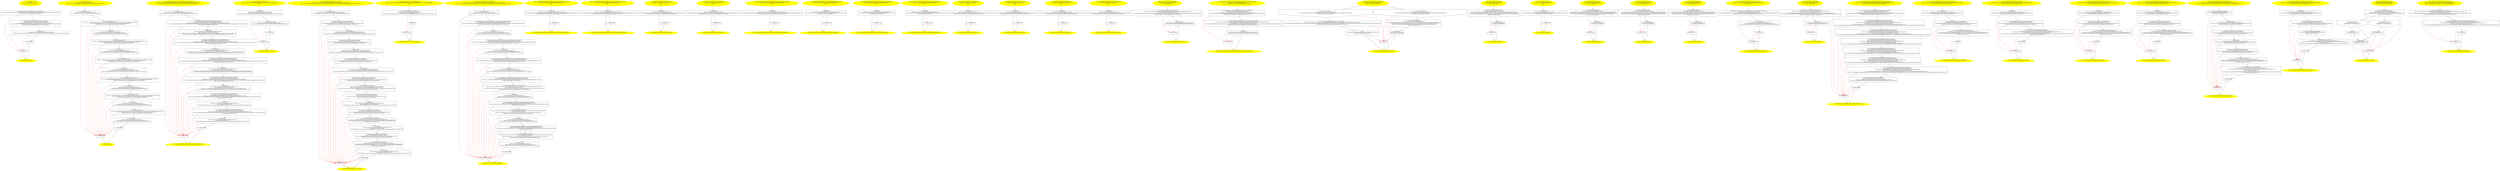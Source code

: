 /* @generated */
digraph cfg {
"org.junit.runner.Result.<clinit>():void.4e2aac9fb5e35a85f37365a21e3f8104_1" [label="1: Start void Result.<clinit>()\nFormals: \nLocals:  $irvar1:void $irvar0:void \n  " color=yellow style=filled]
	

	 "org.junit.runner.Result.<clinit>():void.4e2aac9fb5e35a85f37365a21e3f8104_1" -> "org.junit.runner.Result.<clinit>():void.4e2aac9fb5e35a85f37365a21e3f8104_4" ;
"org.junit.runner.Result.<clinit>():void.4e2aac9fb5e35a85f37365a21e3f8104_2" [label="2: Exit void Result.<clinit>() \n  " color=yellow style=filled]
	

"org.junit.runner.Result.<clinit>():void.4e2aac9fb5e35a85f37365a21e3f8104_3" [label="3:  exceptions sink \n  " shape="box"]
	

	 "org.junit.runner.Result.<clinit>():void.4e2aac9fb5e35a85f37365a21e3f8104_3" -> "org.junit.runner.Result.<clinit>():void.4e2aac9fb5e35a85f37365a21e3f8104_2" ;
"org.junit.runner.Result.<clinit>():void.4e2aac9fb5e35a85f37365a21e3f8104_4" [label="4:  Call ObjectStreamClass ObjectStreamClass.lookup(Class) \n   n$0=_fun_ObjectStreamClass ObjectStreamClass.lookup(Class)(org.junit.runner.Result$SerializedForm:java.lang.Object*) [line 28]\n  *&$irvar0:java.io.ObjectStreamClass*=n$0 [line 28]\n " shape="box"]
	

	 "org.junit.runner.Result.<clinit>():void.4e2aac9fb5e35a85f37365a21e3f8104_4" -> "org.junit.runner.Result.<clinit>():void.4e2aac9fb5e35a85f37365a21e3f8104_5" ;
	 "org.junit.runner.Result.<clinit>():void.4e2aac9fb5e35a85f37365a21e3f8104_4" -> "org.junit.runner.Result.<clinit>():void.4e2aac9fb5e35a85f37365a21e3f8104_3" [color="red" ];
"org.junit.runner.Result.<clinit>():void.4e2aac9fb5e35a85f37365a21e3f8104_5" [label="5:  Call ObjectStreamField[] ObjectStreamClass.getFields() \n   n$1=*&$irvar0:java.io.ObjectStreamClass* [line 28]\n  _=*n$1:java.io.ObjectStreamClass*(root java.io.ObjectStreamClass) [line 28]\n  n$3=_fun_ObjectStreamField[] ObjectStreamClass.getFields()(n$1:java.io.ObjectStreamClass*) virtual [line 28]\n  *&$irvar1:java.io.ObjectStreamField*[_*_](*)=n$3 [line 28]\n " shape="box"]
	

	 "org.junit.runner.Result.<clinit>():void.4e2aac9fb5e35a85f37365a21e3f8104_5" -> "org.junit.runner.Result.<clinit>():void.4e2aac9fb5e35a85f37365a21e3f8104_6" ;
	 "org.junit.runner.Result.<clinit>():void.4e2aac9fb5e35a85f37365a21e3f8104_5" -> "org.junit.runner.Result.<clinit>():void.4e2aac9fb5e35a85f37365a21e3f8104_3" [color="red" ];
"org.junit.runner.Result.<clinit>():void.4e2aac9fb5e35a85f37365a21e3f8104_6" [label="6:  method_body \n   n$4=*&$irvar1:java.io.ObjectStreamField*[_*_](*) [line 28]\n  *&#GB<>$org.junit.runner.Result.serialPersistentFields:org.junit.runner.Result(root org.junit.runner.Result)=n$4 [line 28]\n " shape="box"]
	

	 "org.junit.runner.Result.<clinit>():void.4e2aac9fb5e35a85f37365a21e3f8104_6" -> "org.junit.runner.Result.<clinit>():void.4e2aac9fb5e35a85f37365a21e3f8104_7" ;
	 "org.junit.runner.Result.<clinit>():void.4e2aac9fb5e35a85f37365a21e3f8104_6" -> "org.junit.runner.Result.<clinit>():void.4e2aac9fb5e35a85f37365a21e3f8104_3" [color="red" ];
"org.junit.runner.Result.<clinit>():void.4e2aac9fb5e35a85f37365a21e3f8104_7" [label="7:  method_body \n  " shape="box"]
	

	 "org.junit.runner.Result.<clinit>():void.4e2aac9fb5e35a85f37365a21e3f8104_7" -> "org.junit.runner.Result.<clinit>():void.4e2aac9fb5e35a85f37365a21e3f8104_2" ;
	 "org.junit.runner.Result.<clinit>():void.4e2aac9fb5e35a85f37365a21e3f8104_7" -> "org.junit.runner.Result.<clinit>():void.4e2aac9fb5e35a85f37365a21e3f8104_3" [color="red" ];
"org.junit.runner.Result.<init>().b9b5fb76ba7d6485f6cc20257ede6ff8_1" [label="1: Start Result.<init>()\nFormals:  this:org.junit.runner.Result*\nLocals:  $irvar5:void $irvar4:void $irvar3:void $irvar2:void $irvar1:void $irvar0:void \n  " color=yellow style=filled]
	

	 "org.junit.runner.Result.<init>().b9b5fb76ba7d6485f6cc20257ede6ff8_1" -> "org.junit.runner.Result.<init>().b9b5fb76ba7d6485f6cc20257ede6ff8_4" ;
"org.junit.runner.Result.<init>().b9b5fb76ba7d6485f6cc20257ede6ff8_2" [label="2: Exit Result.<init>() \n  " color=yellow style=filled]
	

"org.junit.runner.Result.<init>().b9b5fb76ba7d6485f6cc20257ede6ff8_3" [label="3:  exceptions sink \n  " shape="box"]
	

	 "org.junit.runner.Result.<init>().b9b5fb76ba7d6485f6cc20257ede6ff8_3" -> "org.junit.runner.Result.<init>().b9b5fb76ba7d6485f6cc20257ede6ff8_2" ;
"org.junit.runner.Result.<init>().b9b5fb76ba7d6485f6cc20257ede6ff8_4" [label="4:  Call Object.<init>() \n   n$0=*&this:org.junit.runner.Result* [line 39]\n  n$1=_fun_Object.<init>()(n$0:org.junit.runner.Result*) [line 39]\n " shape="box"]
	

	 "org.junit.runner.Result.<init>().b9b5fb76ba7d6485f6cc20257ede6ff8_4" -> "org.junit.runner.Result.<init>().b9b5fb76ba7d6485f6cc20257ede6ff8_5" ;
	 "org.junit.runner.Result.<init>().b9b5fb76ba7d6485f6cc20257ede6ff8_4" -> "org.junit.runner.Result.<init>().b9b5fb76ba7d6485f6cc20257ede6ff8_3" [color="red" ];
"org.junit.runner.Result.<init>().b9b5fb76ba7d6485f6cc20257ede6ff8_5" [label="5:  Call AtomicInteger.<init>() \n   n$2=_fun___new(sizeof(t=java.util.concurrent.atomic.AtomicInteger):java.util.concurrent.atomic.AtomicInteger*) [line 40]\n  n$3=_fun_AtomicInteger.<init>()(n$2:java.util.concurrent.atomic.AtomicInteger*) [line 40]\n  *&$irvar0:java.util.concurrent.atomic.AtomicInteger*=n$2 [line 40]\n " shape="box"]
	

	 "org.junit.runner.Result.<init>().b9b5fb76ba7d6485f6cc20257ede6ff8_5" -> "org.junit.runner.Result.<init>().b9b5fb76ba7d6485f6cc20257ede6ff8_6" ;
	 "org.junit.runner.Result.<init>().b9b5fb76ba7d6485f6cc20257ede6ff8_5" -> "org.junit.runner.Result.<init>().b9b5fb76ba7d6485f6cc20257ede6ff8_3" [color="red" ];
"org.junit.runner.Result.<init>().b9b5fb76ba7d6485f6cc20257ede6ff8_6" [label="6:  method_body \n   n$4=*&this:org.junit.runner.Result* [line 40]\n  n$5=*&$irvar0:java.util.concurrent.atomic.AtomicInteger* [line 40]\n  *n$4.count:org.junit.runner.Result(root org.junit.runner.Result)=n$5 [line 40]\n " shape="box"]
	

	 "org.junit.runner.Result.<init>().b9b5fb76ba7d6485f6cc20257ede6ff8_6" -> "org.junit.runner.Result.<init>().b9b5fb76ba7d6485f6cc20257ede6ff8_7" ;
	 "org.junit.runner.Result.<init>().b9b5fb76ba7d6485f6cc20257ede6ff8_6" -> "org.junit.runner.Result.<init>().b9b5fb76ba7d6485f6cc20257ede6ff8_3" [color="red" ];
"org.junit.runner.Result.<init>().b9b5fb76ba7d6485f6cc20257ede6ff8_7" [label="7:  Call AtomicInteger.<init>() \n   n$6=_fun___new(sizeof(t=java.util.concurrent.atomic.AtomicInteger):java.util.concurrent.atomic.AtomicInteger*) [line 41]\n  n$7=_fun_AtomicInteger.<init>()(n$6:java.util.concurrent.atomic.AtomicInteger*) [line 41]\n  *&$irvar1:java.util.concurrent.atomic.AtomicInteger*=n$6 [line 41]\n " shape="box"]
	

	 "org.junit.runner.Result.<init>().b9b5fb76ba7d6485f6cc20257ede6ff8_7" -> "org.junit.runner.Result.<init>().b9b5fb76ba7d6485f6cc20257ede6ff8_8" ;
	 "org.junit.runner.Result.<init>().b9b5fb76ba7d6485f6cc20257ede6ff8_7" -> "org.junit.runner.Result.<init>().b9b5fb76ba7d6485f6cc20257ede6ff8_3" [color="red" ];
"org.junit.runner.Result.<init>().b9b5fb76ba7d6485f6cc20257ede6ff8_8" [label="8:  method_body \n   n$8=*&this:org.junit.runner.Result* [line 41]\n  n$9=*&$irvar1:java.util.concurrent.atomic.AtomicInteger* [line 41]\n  *n$8.ignoreCount:org.junit.runner.Result(root org.junit.runner.Result)=n$9 [line 41]\n " shape="box"]
	

	 "org.junit.runner.Result.<init>().b9b5fb76ba7d6485f6cc20257ede6ff8_8" -> "org.junit.runner.Result.<init>().b9b5fb76ba7d6485f6cc20257ede6ff8_9" ;
	 "org.junit.runner.Result.<init>().b9b5fb76ba7d6485f6cc20257ede6ff8_8" -> "org.junit.runner.Result.<init>().b9b5fb76ba7d6485f6cc20257ede6ff8_3" [color="red" ];
"org.junit.runner.Result.<init>().b9b5fb76ba7d6485f6cc20257ede6ff8_9" [label="9:  Call AtomicInteger.<init>() \n   n$10=_fun___new(sizeof(t=java.util.concurrent.atomic.AtomicInteger):java.util.concurrent.atomic.AtomicInteger*) [line 42]\n  n$11=_fun_AtomicInteger.<init>()(n$10:java.util.concurrent.atomic.AtomicInteger*) [line 42]\n  *&$irvar2:java.util.concurrent.atomic.AtomicInteger*=n$10 [line 42]\n " shape="box"]
	

	 "org.junit.runner.Result.<init>().b9b5fb76ba7d6485f6cc20257ede6ff8_9" -> "org.junit.runner.Result.<init>().b9b5fb76ba7d6485f6cc20257ede6ff8_10" ;
	 "org.junit.runner.Result.<init>().b9b5fb76ba7d6485f6cc20257ede6ff8_9" -> "org.junit.runner.Result.<init>().b9b5fb76ba7d6485f6cc20257ede6ff8_3" [color="red" ];
"org.junit.runner.Result.<init>().b9b5fb76ba7d6485f6cc20257ede6ff8_10" [label="10:  method_body \n   n$12=*&this:org.junit.runner.Result* [line 42]\n  n$13=*&$irvar2:java.util.concurrent.atomic.AtomicInteger* [line 42]\n  *n$12.assumptionFailureCount:org.junit.runner.Result(root org.junit.runner.Result)=n$13 [line 42]\n " shape="box"]
	

	 "org.junit.runner.Result.<init>().b9b5fb76ba7d6485f6cc20257ede6ff8_10" -> "org.junit.runner.Result.<init>().b9b5fb76ba7d6485f6cc20257ede6ff8_11" ;
	 "org.junit.runner.Result.<init>().b9b5fb76ba7d6485f6cc20257ede6ff8_10" -> "org.junit.runner.Result.<init>().b9b5fb76ba7d6485f6cc20257ede6ff8_3" [color="red" ];
"org.junit.runner.Result.<init>().b9b5fb76ba7d6485f6cc20257ede6ff8_11" [label="11:  Call CopyOnWriteArrayList.<init>() \n   n$14=_fun___new(sizeof(t=java.util.concurrent.CopyOnWriteArrayList):java.util.concurrent.CopyOnWriteArrayList*) [line 43]\n  n$15=_fun_CopyOnWriteArrayList.<init>()(n$14:java.util.concurrent.CopyOnWriteArrayList*) [line 43]\n  *&$irvar3:java.util.concurrent.CopyOnWriteArrayList*=n$14 [line 43]\n " shape="box"]
	

	 "org.junit.runner.Result.<init>().b9b5fb76ba7d6485f6cc20257ede6ff8_11" -> "org.junit.runner.Result.<init>().b9b5fb76ba7d6485f6cc20257ede6ff8_12" ;
	 "org.junit.runner.Result.<init>().b9b5fb76ba7d6485f6cc20257ede6ff8_11" -> "org.junit.runner.Result.<init>().b9b5fb76ba7d6485f6cc20257ede6ff8_3" [color="red" ];
"org.junit.runner.Result.<init>().b9b5fb76ba7d6485f6cc20257ede6ff8_12" [label="12:  method_body \n   n$16=*&this:org.junit.runner.Result* [line 43]\n  n$17=*&$irvar3:java.util.concurrent.CopyOnWriteArrayList* [line 43]\n  *n$16.failures:org.junit.runner.Result(root org.junit.runner.Result)=n$17 [line 43]\n " shape="box"]
	

	 "org.junit.runner.Result.<init>().b9b5fb76ba7d6485f6cc20257ede6ff8_12" -> "org.junit.runner.Result.<init>().b9b5fb76ba7d6485f6cc20257ede6ff8_13" ;
	 "org.junit.runner.Result.<init>().b9b5fb76ba7d6485f6cc20257ede6ff8_12" -> "org.junit.runner.Result.<init>().b9b5fb76ba7d6485f6cc20257ede6ff8_3" [color="red" ];
"org.junit.runner.Result.<init>().b9b5fb76ba7d6485f6cc20257ede6ff8_13" [label="13:  Call AtomicLong.<init>() \n   n$18=_fun___new(sizeof(t=java.util.concurrent.atomic.AtomicLong):java.util.concurrent.atomic.AtomicLong*) [line 44]\n  n$19=_fun_AtomicLong.<init>()(n$18:java.util.concurrent.atomic.AtomicLong*) [line 44]\n  *&$irvar4:java.util.concurrent.atomic.AtomicLong*=n$18 [line 44]\n " shape="box"]
	

	 "org.junit.runner.Result.<init>().b9b5fb76ba7d6485f6cc20257ede6ff8_13" -> "org.junit.runner.Result.<init>().b9b5fb76ba7d6485f6cc20257ede6ff8_14" ;
	 "org.junit.runner.Result.<init>().b9b5fb76ba7d6485f6cc20257ede6ff8_13" -> "org.junit.runner.Result.<init>().b9b5fb76ba7d6485f6cc20257ede6ff8_3" [color="red" ];
"org.junit.runner.Result.<init>().b9b5fb76ba7d6485f6cc20257ede6ff8_14" [label="14:  method_body \n   n$20=*&this:org.junit.runner.Result* [line 44]\n  n$21=*&$irvar4:java.util.concurrent.atomic.AtomicLong* [line 44]\n  *n$20.runTime:org.junit.runner.Result(root org.junit.runner.Result)=n$21 [line 44]\n " shape="box"]
	

	 "org.junit.runner.Result.<init>().b9b5fb76ba7d6485f6cc20257ede6ff8_14" -> "org.junit.runner.Result.<init>().b9b5fb76ba7d6485f6cc20257ede6ff8_15" ;
	 "org.junit.runner.Result.<init>().b9b5fb76ba7d6485f6cc20257ede6ff8_14" -> "org.junit.runner.Result.<init>().b9b5fb76ba7d6485f6cc20257ede6ff8_3" [color="red" ];
"org.junit.runner.Result.<init>().b9b5fb76ba7d6485f6cc20257ede6ff8_15" [label="15:  Call AtomicLong.<init>() \n   n$22=_fun___new(sizeof(t=java.util.concurrent.atomic.AtomicLong):java.util.concurrent.atomic.AtomicLong*) [line 45]\n  n$23=_fun_AtomicLong.<init>()(n$22:java.util.concurrent.atomic.AtomicLong*) [line 45]\n  *&$irvar5:java.util.concurrent.atomic.AtomicLong*=n$22 [line 45]\n " shape="box"]
	

	 "org.junit.runner.Result.<init>().b9b5fb76ba7d6485f6cc20257ede6ff8_15" -> "org.junit.runner.Result.<init>().b9b5fb76ba7d6485f6cc20257ede6ff8_16" ;
	 "org.junit.runner.Result.<init>().b9b5fb76ba7d6485f6cc20257ede6ff8_15" -> "org.junit.runner.Result.<init>().b9b5fb76ba7d6485f6cc20257ede6ff8_3" [color="red" ];
"org.junit.runner.Result.<init>().b9b5fb76ba7d6485f6cc20257ede6ff8_16" [label="16:  method_body \n   n$24=*&this:org.junit.runner.Result* [line 45]\n  n$25=*&$irvar5:java.util.concurrent.atomic.AtomicLong* [line 45]\n  *n$24.startTime:org.junit.runner.Result(root org.junit.runner.Result)=n$25 [line 45]\n " shape="box"]
	

	 "org.junit.runner.Result.<init>().b9b5fb76ba7d6485f6cc20257ede6ff8_16" -> "org.junit.runner.Result.<init>().b9b5fb76ba7d6485f6cc20257ede6ff8_17" ;
	 "org.junit.runner.Result.<init>().b9b5fb76ba7d6485f6cc20257ede6ff8_16" -> "org.junit.runner.Result.<init>().b9b5fb76ba7d6485f6cc20257ede6ff8_3" [color="red" ];
"org.junit.runner.Result.<init>().b9b5fb76ba7d6485f6cc20257ede6ff8_17" [label="17:  method_body \n  " shape="box"]
	

	 "org.junit.runner.Result.<init>().b9b5fb76ba7d6485f6cc20257ede6ff8_17" -> "org.junit.runner.Result.<init>().b9b5fb76ba7d6485f6cc20257ede6ff8_2" ;
	 "org.junit.runner.Result.<init>().b9b5fb76ba7d6485f6cc20257ede6ff8_17" -> "org.junit.runner.Result.<init>().b9b5fb76ba7d6485f6cc20257ede6ff8_3" [color="red" ];
"org.junit.runner.Result$SerializedForm.<init>(java.io.ObjectInputStream$GetField).c7d33a897b49d05af8ff48fe9dff621a_1" [label="1: Start Result$SerializedForm.<init>(ObjectInputStream$GetField)\nFormals:  this:org.junit.runner.Result$SerializedForm* fields:java.io.ObjectInputStream$GetField*\nLocals:  $irvar5:void $irvar4:void $irvar3:void $irvar2:void $irvar1:void $irvar0:void \n  " color=yellow style=filled]
	

	 "org.junit.runner.Result$SerializedForm.<init>(java.io.ObjectInputStream$GetField).c7d33a897b49d05af8ff48fe9dff621a_1" -> "org.junit.runner.Result$SerializedForm.<init>(java.io.ObjectInputStream$GetField).c7d33a897b49d05af8ff48fe9dff621a_4" ;
"org.junit.runner.Result$SerializedForm.<init>(java.io.ObjectInputStream$GetField).c7d33a897b49d05af8ff48fe9dff621a_2" [label="2: Exit Result$SerializedForm.<init>(ObjectInputStream$GetField) \n  " color=yellow style=filled]
	

"org.junit.runner.Result$SerializedForm.<init>(java.io.ObjectInputStream$GetField).c7d33a897b49d05af8ff48fe9dff621a_3" [label="3:  exceptions sink \n  " shape="box"]
	

	 "org.junit.runner.Result$SerializedForm.<init>(java.io.ObjectInputStream$GetField).c7d33a897b49d05af8ff48fe9dff621a_3" -> "org.junit.runner.Result$SerializedForm.<init>(java.io.ObjectInputStream$GetField).c7d33a897b49d05af8ff48fe9dff621a_2" ;
"org.junit.runner.Result$SerializedForm.<init>(java.io.ObjectInputStream$GetField).c7d33a897b49d05af8ff48fe9dff621a_4" [label="4:  Call Object.<init>() \n   n$0=*&this:org.junit.runner.Result$SerializedForm* [line 191]\n  n$1=_fun_Object.<init>()(n$0:org.junit.runner.Result$SerializedForm*) [line 191]\n " shape="box"]
	

	 "org.junit.runner.Result$SerializedForm.<init>(java.io.ObjectInputStream$GetField).c7d33a897b49d05af8ff48fe9dff621a_4" -> "org.junit.runner.Result$SerializedForm.<init>(java.io.ObjectInputStream$GetField).c7d33a897b49d05af8ff48fe9dff621a_5" ;
	 "org.junit.runner.Result$SerializedForm.<init>(java.io.ObjectInputStream$GetField).c7d33a897b49d05af8ff48fe9dff621a_4" -> "org.junit.runner.Result$SerializedForm.<init>(java.io.ObjectInputStream$GetField).c7d33a897b49d05af8ff48fe9dff621a_3" [color="red" ];
"org.junit.runner.Result$SerializedForm.<init>(java.io.ObjectInputStream$GetField).c7d33a897b49d05af8ff48fe9dff621a_5" [label="5:  Call Object ObjectInputStream$GetField.get(String,Object) \n   n$2=*&fields:java.io.ObjectInputStream$GetField* [line 192]\n  _=*n$2:java.io.ObjectInputStream$GetField*(root java.io.ObjectInputStream$GetField) [line 192]\n  n$4=_fun_Object ObjectInputStream$GetField.get(String,Object)(n$2:java.io.ObjectInputStream$GetField*,\"fCount\":java.lang.Object*,null:java.lang.Object*) virtual [line 192]\n  *&$irvar0:java.lang.Object*=n$4 [line 192]\n " shape="box"]
	

	 "org.junit.runner.Result$SerializedForm.<init>(java.io.ObjectInputStream$GetField).c7d33a897b49d05af8ff48fe9dff621a_5" -> "org.junit.runner.Result$SerializedForm.<init>(java.io.ObjectInputStream$GetField).c7d33a897b49d05af8ff48fe9dff621a_6" ;
	 "org.junit.runner.Result$SerializedForm.<init>(java.io.ObjectInputStream$GetField).c7d33a897b49d05af8ff48fe9dff621a_5" -> "org.junit.runner.Result$SerializedForm.<init>(java.io.ObjectInputStream$GetField).c7d33a897b49d05af8ff48fe9dff621a_3" [color="red" ];
"org.junit.runner.Result$SerializedForm.<init>(java.io.ObjectInputStream$GetField).c7d33a897b49d05af8ff48fe9dff621a_6" [label="6:  method_body \n   n$5=*&this:org.junit.runner.Result$SerializedForm* [line 192]\n  n$6=*&$irvar0:java.lang.Object* [line 192]\n  n$7=_fun___cast(n$6:java.lang.Object*,sizeof(t=java.util.concurrent.atomic.AtomicInteger;sub_t=( sub )(cast)):void) [line 192]\n  *n$5.fCount:org.junit.runner.Result$SerializedForm(root org.junit.runner.Result$SerializedForm)=n$7 [line 192]\n " shape="box"]
	

	 "org.junit.runner.Result$SerializedForm.<init>(java.io.ObjectInputStream$GetField).c7d33a897b49d05af8ff48fe9dff621a_6" -> "org.junit.runner.Result$SerializedForm.<init>(java.io.ObjectInputStream$GetField).c7d33a897b49d05af8ff48fe9dff621a_7" ;
	 "org.junit.runner.Result$SerializedForm.<init>(java.io.ObjectInputStream$GetField).c7d33a897b49d05af8ff48fe9dff621a_6" -> "org.junit.runner.Result$SerializedForm.<init>(java.io.ObjectInputStream$GetField).c7d33a897b49d05af8ff48fe9dff621a_3" [color="red" ];
"org.junit.runner.Result$SerializedForm.<init>(java.io.ObjectInputStream$GetField).c7d33a897b49d05af8ff48fe9dff621a_7" [label="7:  Call Object ObjectInputStream$GetField.get(String,Object) \n   n$8=*&fields:java.io.ObjectInputStream$GetField* [line 193]\n  _=*n$8:java.io.ObjectInputStream$GetField*(root java.io.ObjectInputStream$GetField) [line 193]\n  n$10=_fun_Object ObjectInputStream$GetField.get(String,Object)(n$8:java.io.ObjectInputStream$GetField*,\"fIgnoreCount\":java.lang.Object*,null:java.lang.Object*) virtual [line 193]\n  *&$irvar1:java.lang.Object*=n$10 [line 193]\n " shape="box"]
	

	 "org.junit.runner.Result$SerializedForm.<init>(java.io.ObjectInputStream$GetField).c7d33a897b49d05af8ff48fe9dff621a_7" -> "org.junit.runner.Result$SerializedForm.<init>(java.io.ObjectInputStream$GetField).c7d33a897b49d05af8ff48fe9dff621a_8" ;
	 "org.junit.runner.Result$SerializedForm.<init>(java.io.ObjectInputStream$GetField).c7d33a897b49d05af8ff48fe9dff621a_7" -> "org.junit.runner.Result$SerializedForm.<init>(java.io.ObjectInputStream$GetField).c7d33a897b49d05af8ff48fe9dff621a_3" [color="red" ];
"org.junit.runner.Result$SerializedForm.<init>(java.io.ObjectInputStream$GetField).c7d33a897b49d05af8ff48fe9dff621a_8" [label="8:  method_body \n   n$11=*&this:org.junit.runner.Result$SerializedForm* [line 193]\n  n$12=*&$irvar1:java.lang.Object* [line 193]\n  n$13=_fun___cast(n$12:java.lang.Object*,sizeof(t=java.util.concurrent.atomic.AtomicInteger;sub_t=( sub )(cast)):void) [line 193]\n  *n$11.fIgnoreCount:org.junit.runner.Result$SerializedForm(root org.junit.runner.Result$SerializedForm)=n$13 [line 193]\n " shape="box"]
	

	 "org.junit.runner.Result$SerializedForm.<init>(java.io.ObjectInputStream$GetField).c7d33a897b49d05af8ff48fe9dff621a_8" -> "org.junit.runner.Result$SerializedForm.<init>(java.io.ObjectInputStream$GetField).c7d33a897b49d05af8ff48fe9dff621a_9" ;
	 "org.junit.runner.Result$SerializedForm.<init>(java.io.ObjectInputStream$GetField).c7d33a897b49d05af8ff48fe9dff621a_8" -> "org.junit.runner.Result$SerializedForm.<init>(java.io.ObjectInputStream$GetField).c7d33a897b49d05af8ff48fe9dff621a_3" [color="red" ];
"org.junit.runner.Result$SerializedForm.<init>(java.io.ObjectInputStream$GetField).c7d33a897b49d05af8ff48fe9dff621a_9" [label="9:  Call Object ObjectInputStream$GetField.get(String,Object) \n   n$14=*&fields:java.io.ObjectInputStream$GetField* [line 194]\n  _=*n$14:java.io.ObjectInputStream$GetField*(root java.io.ObjectInputStream$GetField) [line 194]\n  n$16=_fun_Object ObjectInputStream$GetField.get(String,Object)(n$14:java.io.ObjectInputStream$GetField*,\"assumptionFailureCount\":java.lang.Object*,null:java.lang.Object*) virtual [line 194]\n  *&$irvar2:java.lang.Object*=n$16 [line 194]\n " shape="box"]
	

	 "org.junit.runner.Result$SerializedForm.<init>(java.io.ObjectInputStream$GetField).c7d33a897b49d05af8ff48fe9dff621a_9" -> "org.junit.runner.Result$SerializedForm.<init>(java.io.ObjectInputStream$GetField).c7d33a897b49d05af8ff48fe9dff621a_10" ;
	 "org.junit.runner.Result$SerializedForm.<init>(java.io.ObjectInputStream$GetField).c7d33a897b49d05af8ff48fe9dff621a_9" -> "org.junit.runner.Result$SerializedForm.<init>(java.io.ObjectInputStream$GetField).c7d33a897b49d05af8ff48fe9dff621a_3" [color="red" ];
"org.junit.runner.Result$SerializedForm.<init>(java.io.ObjectInputStream$GetField).c7d33a897b49d05af8ff48fe9dff621a_10" [label="10:  method_body \n   n$17=*&this:org.junit.runner.Result$SerializedForm* [line 194]\n  n$18=*&$irvar2:java.lang.Object* [line 194]\n  n$19=_fun___cast(n$18:java.lang.Object*,sizeof(t=java.util.concurrent.atomic.AtomicInteger;sub_t=( sub )(cast)):void) [line 194]\n  *n$17.assumptionFailureCount:org.junit.runner.Result$SerializedForm(root org.junit.runner.Result$SerializedForm)=n$19 [line 194]\n " shape="box"]
	

	 "org.junit.runner.Result$SerializedForm.<init>(java.io.ObjectInputStream$GetField).c7d33a897b49d05af8ff48fe9dff621a_10" -> "org.junit.runner.Result$SerializedForm.<init>(java.io.ObjectInputStream$GetField).c7d33a897b49d05af8ff48fe9dff621a_11" ;
	 "org.junit.runner.Result$SerializedForm.<init>(java.io.ObjectInputStream$GetField).c7d33a897b49d05af8ff48fe9dff621a_10" -> "org.junit.runner.Result$SerializedForm.<init>(java.io.ObjectInputStream$GetField).c7d33a897b49d05af8ff48fe9dff621a_3" [color="red" ];
"org.junit.runner.Result$SerializedForm.<init>(java.io.ObjectInputStream$GetField).c7d33a897b49d05af8ff48fe9dff621a_11" [label="11:  Call Object ObjectInputStream$GetField.get(String,Object) \n   n$20=*&fields:java.io.ObjectInputStream$GetField* [line 195]\n  _=*n$20:java.io.ObjectInputStream$GetField*(root java.io.ObjectInputStream$GetField) [line 195]\n  n$22=_fun_Object ObjectInputStream$GetField.get(String,Object)(n$20:java.io.ObjectInputStream$GetField*,\"fFailures\":java.lang.Object*,null:java.lang.Object*) virtual [line 195]\n  *&$irvar3:java.lang.Object*=n$22 [line 195]\n " shape="box"]
	

	 "org.junit.runner.Result$SerializedForm.<init>(java.io.ObjectInputStream$GetField).c7d33a897b49d05af8ff48fe9dff621a_11" -> "org.junit.runner.Result$SerializedForm.<init>(java.io.ObjectInputStream$GetField).c7d33a897b49d05af8ff48fe9dff621a_12" ;
	 "org.junit.runner.Result$SerializedForm.<init>(java.io.ObjectInputStream$GetField).c7d33a897b49d05af8ff48fe9dff621a_11" -> "org.junit.runner.Result$SerializedForm.<init>(java.io.ObjectInputStream$GetField).c7d33a897b49d05af8ff48fe9dff621a_3" [color="red" ];
"org.junit.runner.Result$SerializedForm.<init>(java.io.ObjectInputStream$GetField).c7d33a897b49d05af8ff48fe9dff621a_12" [label="12:  method_body \n   n$23=*&this:org.junit.runner.Result$SerializedForm* [line 195]\n  n$24=*&$irvar3:java.lang.Object* [line 195]\n  n$25=_fun___cast(n$24:java.lang.Object*,sizeof(t=java.util.List;sub_t=( sub )(cast)):void) [line 195]\n  *n$23.fFailures:org.junit.runner.Result$SerializedForm(root org.junit.runner.Result$SerializedForm)=n$25 [line 195]\n " shape="box"]
	

	 "org.junit.runner.Result$SerializedForm.<init>(java.io.ObjectInputStream$GetField).c7d33a897b49d05af8ff48fe9dff621a_12" -> "org.junit.runner.Result$SerializedForm.<init>(java.io.ObjectInputStream$GetField).c7d33a897b49d05af8ff48fe9dff621a_13" ;
	 "org.junit.runner.Result$SerializedForm.<init>(java.io.ObjectInputStream$GetField).c7d33a897b49d05af8ff48fe9dff621a_12" -> "org.junit.runner.Result$SerializedForm.<init>(java.io.ObjectInputStream$GetField).c7d33a897b49d05af8ff48fe9dff621a_3" [color="red" ];
"org.junit.runner.Result$SerializedForm.<init>(java.io.ObjectInputStream$GetField).c7d33a897b49d05af8ff48fe9dff621a_13" [label="13:  Call long ObjectInputStream$GetField.get(String,long) \n   n$26=*&fields:java.io.ObjectInputStream$GetField* [line 196]\n  _=*n$26:java.io.ObjectInputStream$GetField*(root java.io.ObjectInputStream$GetField) [line 196]\n  n$28=_fun_long ObjectInputStream$GetField.get(String,long)(n$26:java.io.ObjectInputStream$GetField*,\"fRunTime\":java.lang.Object*,0:long) virtual [line 196]\n  *&$irvar4:long=n$28 [line 196]\n " shape="box"]
	

	 "org.junit.runner.Result$SerializedForm.<init>(java.io.ObjectInputStream$GetField).c7d33a897b49d05af8ff48fe9dff621a_13" -> "org.junit.runner.Result$SerializedForm.<init>(java.io.ObjectInputStream$GetField).c7d33a897b49d05af8ff48fe9dff621a_14" ;
	 "org.junit.runner.Result$SerializedForm.<init>(java.io.ObjectInputStream$GetField).c7d33a897b49d05af8ff48fe9dff621a_13" -> "org.junit.runner.Result$SerializedForm.<init>(java.io.ObjectInputStream$GetField).c7d33a897b49d05af8ff48fe9dff621a_3" [color="red" ];
"org.junit.runner.Result$SerializedForm.<init>(java.io.ObjectInputStream$GetField).c7d33a897b49d05af8ff48fe9dff621a_14" [label="14:  method_body \n   n$29=*&this:org.junit.runner.Result$SerializedForm* [line 196]\n  n$30=*&$irvar4:long [line 196]\n  *n$29.fRunTime:org.junit.runner.Result$SerializedForm(root org.junit.runner.Result$SerializedForm)=n$30 [line 196]\n " shape="box"]
	

	 "org.junit.runner.Result$SerializedForm.<init>(java.io.ObjectInputStream$GetField).c7d33a897b49d05af8ff48fe9dff621a_14" -> "org.junit.runner.Result$SerializedForm.<init>(java.io.ObjectInputStream$GetField).c7d33a897b49d05af8ff48fe9dff621a_15" ;
	 "org.junit.runner.Result$SerializedForm.<init>(java.io.ObjectInputStream$GetField).c7d33a897b49d05af8ff48fe9dff621a_14" -> "org.junit.runner.Result$SerializedForm.<init>(java.io.ObjectInputStream$GetField).c7d33a897b49d05af8ff48fe9dff621a_3" [color="red" ];
"org.junit.runner.Result$SerializedForm.<init>(java.io.ObjectInputStream$GetField).c7d33a897b49d05af8ff48fe9dff621a_15" [label="15:  Call long ObjectInputStream$GetField.get(String,long) \n   n$31=*&fields:java.io.ObjectInputStream$GetField* [line 197]\n  _=*n$31:java.io.ObjectInputStream$GetField*(root java.io.ObjectInputStream$GetField) [line 197]\n  n$33=_fun_long ObjectInputStream$GetField.get(String,long)(n$31:java.io.ObjectInputStream$GetField*,\"fStartTime\":java.lang.Object*,0:long) virtual [line 197]\n  *&$irvar5:long=n$33 [line 197]\n " shape="box"]
	

	 "org.junit.runner.Result$SerializedForm.<init>(java.io.ObjectInputStream$GetField).c7d33a897b49d05af8ff48fe9dff621a_15" -> "org.junit.runner.Result$SerializedForm.<init>(java.io.ObjectInputStream$GetField).c7d33a897b49d05af8ff48fe9dff621a_16" ;
	 "org.junit.runner.Result$SerializedForm.<init>(java.io.ObjectInputStream$GetField).c7d33a897b49d05af8ff48fe9dff621a_15" -> "org.junit.runner.Result$SerializedForm.<init>(java.io.ObjectInputStream$GetField).c7d33a897b49d05af8ff48fe9dff621a_3" [color="red" ];
"org.junit.runner.Result$SerializedForm.<init>(java.io.ObjectInputStream$GetField).c7d33a897b49d05af8ff48fe9dff621a_16" [label="16:  method_body \n   n$34=*&this:org.junit.runner.Result$SerializedForm* [line 197]\n  n$35=*&$irvar5:long [line 197]\n  *n$34.fStartTime:org.junit.runner.Result$SerializedForm(root org.junit.runner.Result$SerializedForm)=n$35 [line 197]\n " shape="box"]
	

	 "org.junit.runner.Result$SerializedForm.<init>(java.io.ObjectInputStream$GetField).c7d33a897b49d05af8ff48fe9dff621a_16" -> "org.junit.runner.Result$SerializedForm.<init>(java.io.ObjectInputStream$GetField).c7d33a897b49d05af8ff48fe9dff621a_17" ;
	 "org.junit.runner.Result$SerializedForm.<init>(java.io.ObjectInputStream$GetField).c7d33a897b49d05af8ff48fe9dff621a_16" -> "org.junit.runner.Result$SerializedForm.<init>(java.io.ObjectInputStream$GetField).c7d33a897b49d05af8ff48fe9dff621a_3" [color="red" ];
"org.junit.runner.Result$SerializedForm.<init>(java.io.ObjectInputStream$GetField).c7d33a897b49d05af8ff48fe9dff621a_17" [label="17:  method_body \n  " shape="box"]
	

	 "org.junit.runner.Result$SerializedForm.<init>(java.io.ObjectInputStream$GetField).c7d33a897b49d05af8ff48fe9dff621a_17" -> "org.junit.runner.Result$SerializedForm.<init>(java.io.ObjectInputStream$GetField).c7d33a897b49d05af8ff48fe9dff621a_2" ;
	 "org.junit.runner.Result$SerializedForm.<init>(java.io.ObjectInputStream$GetField).c7d33a897b49d05af8ff48fe9dff621a_17" -> "org.junit.runner.Result$SerializedForm.<init>(java.io.ObjectInputStream$GetField).c7d33a897b49d05af8ff48fe9dff621a_3" [color="red" ];
"org.junit.runner.Result$Listener.<init>(org.junit.runner.Result).5f5e709a13644641376629ebf5244e5d_1" [label="1: Start Result$Listener.<init>(Result)\nFormals:  this:org.junit.runner.Result$Listener* $bcvar1:org.junit.runner.Result*\nLocals:  \n  " color=yellow style=filled]
	

	 "org.junit.runner.Result$Listener.<init>(org.junit.runner.Result).5f5e709a13644641376629ebf5244e5d_1" -> "org.junit.runner.Result$Listener.<init>(org.junit.runner.Result).5f5e709a13644641376629ebf5244e5d_4" ;
"org.junit.runner.Result$Listener.<init>(org.junit.runner.Result).5f5e709a13644641376629ebf5244e5d_2" [label="2: Exit Result$Listener.<init>(Result) \n  " color=yellow style=filled]
	

"org.junit.runner.Result$Listener.<init>(org.junit.runner.Result).5f5e709a13644641376629ebf5244e5d_3" [label="3:  exceptions sink \n  " shape="box"]
	

	 "org.junit.runner.Result$Listener.<init>(org.junit.runner.Result).5f5e709a13644641376629ebf5244e5d_3" -> "org.junit.runner.Result$Listener.<init>(org.junit.runner.Result).5f5e709a13644641376629ebf5244e5d_2" ;
"org.junit.runner.Result$Listener.<init>(org.junit.runner.Result).5f5e709a13644641376629ebf5244e5d_4" [label="4:  method_body \n   n$0=*&this:org.junit.runner.Result$Listener* [line 128]\n  n$1=*&$bcvar1:org.junit.runner.Result* [line 128]\n  *n$0.this$0:org.junit.runner.Result$Listener(root org.junit.runner.Result$Listener)=n$1 [line 128]\n " shape="box"]
	

	 "org.junit.runner.Result$Listener.<init>(org.junit.runner.Result).5f5e709a13644641376629ebf5244e5d_4" -> "org.junit.runner.Result$Listener.<init>(org.junit.runner.Result).5f5e709a13644641376629ebf5244e5d_5" ;
	 "org.junit.runner.Result$Listener.<init>(org.junit.runner.Result).5f5e709a13644641376629ebf5244e5d_4" -> "org.junit.runner.Result$Listener.<init>(org.junit.runner.Result).5f5e709a13644641376629ebf5244e5d_3" [color="red" ];
"org.junit.runner.Result$Listener.<init>(org.junit.runner.Result).5f5e709a13644641376629ebf5244e5d_5" [label="5:  Call RunListener.<init>() \n   n$2=*&this:org.junit.runner.Result$Listener* [line 128]\n  n$3=_fun_RunListener.<init>()(n$2:org.junit.runner.Result$Listener*) [line 128]\n " shape="box"]
	

	 "org.junit.runner.Result$Listener.<init>(org.junit.runner.Result).5f5e709a13644641376629ebf5244e5d_5" -> "org.junit.runner.Result$Listener.<init>(org.junit.runner.Result).5f5e709a13644641376629ebf5244e5d_6" ;
	 "org.junit.runner.Result$Listener.<init>(org.junit.runner.Result).5f5e709a13644641376629ebf5244e5d_5" -> "org.junit.runner.Result$Listener.<init>(org.junit.runner.Result).5f5e709a13644641376629ebf5244e5d_3" [color="red" ];
"org.junit.runner.Result$Listener.<init>(org.junit.runner.Result).5f5e709a13644641376629ebf5244e5d_6" [label="6:  method_body \n  " shape="box"]
	

	 "org.junit.runner.Result$Listener.<init>(org.junit.runner.Result).5f5e709a13644641376629ebf5244e5d_6" -> "org.junit.runner.Result$Listener.<init>(org.junit.runner.Result).5f5e709a13644641376629ebf5244e5d_2" ;
	 "org.junit.runner.Result$Listener.<init>(org.junit.runner.Result).5f5e709a13644641376629ebf5244e5d_6" -> "org.junit.runner.Result$Listener.<init>(org.junit.runner.Result).5f5e709a13644641376629ebf5244e5d_3" [color="red" ];
"org.junit.runner.Result$SerializedForm.<init>(org.junit.runner.Result).48e076685eea4c2f706f8ca97394d1c3_1" [label="1: Start Result$SerializedForm.<init>(Result)\nFormals:  this:org.junit.runner.Result$SerializedForm* result:org.junit.runner.Result*\nLocals:  $irvar9:void $irvar8:void $irvar7:void $irvar6:void $irvar5:void $irvar4:void $irvar3:void $irvar2:void $irvar1:void $irvar0:void \n  " color=yellow style=filled]
	

	 "org.junit.runner.Result$SerializedForm.<init>(org.junit.runner.Result).48e076685eea4c2f706f8ca97394d1c3_1" -> "org.junit.runner.Result$SerializedForm.<init>(org.junit.runner.Result).48e076685eea4c2f706f8ca97394d1c3_4" ;
"org.junit.runner.Result$SerializedForm.<init>(org.junit.runner.Result).48e076685eea4c2f706f8ca97394d1c3_2" [label="2: Exit Result$SerializedForm.<init>(Result) \n  " color=yellow style=filled]
	

"org.junit.runner.Result$SerializedForm.<init>(org.junit.runner.Result).48e076685eea4c2f706f8ca97394d1c3_3" [label="3:  exceptions sink \n  " shape="box"]
	

	 "org.junit.runner.Result$SerializedForm.<init>(org.junit.runner.Result).48e076685eea4c2f706f8ca97394d1c3_3" -> "org.junit.runner.Result$SerializedForm.<init>(org.junit.runner.Result).48e076685eea4c2f706f8ca97394d1c3_2" ;
"org.junit.runner.Result$SerializedForm.<init>(org.junit.runner.Result).48e076685eea4c2f706f8ca97394d1c3_4" [label="4:  Call Object.<init>() \n   n$0=*&this:org.junit.runner.Result$SerializedForm* [line 181]\n  n$1=_fun_Object.<init>()(n$0:org.junit.runner.Result$SerializedForm*) [line 181]\n " shape="box"]
	

	 "org.junit.runner.Result$SerializedForm.<init>(org.junit.runner.Result).48e076685eea4c2f706f8ca97394d1c3_4" -> "org.junit.runner.Result$SerializedForm.<init>(org.junit.runner.Result).48e076685eea4c2f706f8ca97394d1c3_5" ;
	 "org.junit.runner.Result$SerializedForm.<init>(org.junit.runner.Result).48e076685eea4c2f706f8ca97394d1c3_4" -> "org.junit.runner.Result$SerializedForm.<init>(org.junit.runner.Result).48e076685eea4c2f706f8ca97394d1c3_3" [color="red" ];
"org.junit.runner.Result$SerializedForm.<init>(org.junit.runner.Result).48e076685eea4c2f706f8ca97394d1c3_5" [label="5:  Call AtomicInteger Result.access$800(Result) \n   n$2=*&result:org.junit.runner.Result* [line 182]\n  n$3=_fun_AtomicInteger Result.access$800(Result)(n$2:org.junit.runner.Result*) [line 182]\n  *&$irvar0:java.util.concurrent.atomic.AtomicInteger*=n$3 [line 182]\n " shape="box"]
	

	 "org.junit.runner.Result$SerializedForm.<init>(org.junit.runner.Result).48e076685eea4c2f706f8ca97394d1c3_5" -> "org.junit.runner.Result$SerializedForm.<init>(org.junit.runner.Result).48e076685eea4c2f706f8ca97394d1c3_6" ;
	 "org.junit.runner.Result$SerializedForm.<init>(org.junit.runner.Result).48e076685eea4c2f706f8ca97394d1c3_5" -> "org.junit.runner.Result$SerializedForm.<init>(org.junit.runner.Result).48e076685eea4c2f706f8ca97394d1c3_3" [color="red" ];
"org.junit.runner.Result$SerializedForm.<init>(org.junit.runner.Result).48e076685eea4c2f706f8ca97394d1c3_6" [label="6:  method_body \n   n$4=*&this:org.junit.runner.Result$SerializedForm* [line 182]\n  n$5=*&$irvar0:java.util.concurrent.atomic.AtomicInteger* [line 182]\n  *n$4.fCount:org.junit.runner.Result$SerializedForm(root org.junit.runner.Result$SerializedForm)=n$5 [line 182]\n " shape="box"]
	

	 "org.junit.runner.Result$SerializedForm.<init>(org.junit.runner.Result).48e076685eea4c2f706f8ca97394d1c3_6" -> "org.junit.runner.Result$SerializedForm.<init>(org.junit.runner.Result).48e076685eea4c2f706f8ca97394d1c3_7" ;
	 "org.junit.runner.Result$SerializedForm.<init>(org.junit.runner.Result).48e076685eea4c2f706f8ca97394d1c3_6" -> "org.junit.runner.Result$SerializedForm.<init>(org.junit.runner.Result).48e076685eea4c2f706f8ca97394d1c3_3" [color="red" ];
"org.junit.runner.Result$SerializedForm.<init>(org.junit.runner.Result).48e076685eea4c2f706f8ca97394d1c3_7" [label="7:  Call AtomicInteger Result.access$1000(Result) \n   n$6=*&result:org.junit.runner.Result* [line 183]\n  n$7=_fun_AtomicInteger Result.access$1000(Result)(n$6:org.junit.runner.Result*) [line 183]\n  *&$irvar1:java.util.concurrent.atomic.AtomicInteger*=n$7 [line 183]\n " shape="box"]
	

	 "org.junit.runner.Result$SerializedForm.<init>(org.junit.runner.Result).48e076685eea4c2f706f8ca97394d1c3_7" -> "org.junit.runner.Result$SerializedForm.<init>(org.junit.runner.Result).48e076685eea4c2f706f8ca97394d1c3_8" ;
	 "org.junit.runner.Result$SerializedForm.<init>(org.junit.runner.Result).48e076685eea4c2f706f8ca97394d1c3_7" -> "org.junit.runner.Result$SerializedForm.<init>(org.junit.runner.Result).48e076685eea4c2f706f8ca97394d1c3_3" [color="red" ];
"org.junit.runner.Result$SerializedForm.<init>(org.junit.runner.Result).48e076685eea4c2f706f8ca97394d1c3_8" [label="8:  method_body \n   n$8=*&this:org.junit.runner.Result$SerializedForm* [line 183]\n  n$9=*&$irvar1:java.util.concurrent.atomic.AtomicInteger* [line 183]\n  *n$8.fIgnoreCount:org.junit.runner.Result$SerializedForm(root org.junit.runner.Result$SerializedForm)=n$9 [line 183]\n " shape="box"]
	

	 "org.junit.runner.Result$SerializedForm.<init>(org.junit.runner.Result).48e076685eea4c2f706f8ca97394d1c3_8" -> "org.junit.runner.Result$SerializedForm.<init>(org.junit.runner.Result).48e076685eea4c2f706f8ca97394d1c3_9" ;
	 "org.junit.runner.Result$SerializedForm.<init>(org.junit.runner.Result).48e076685eea4c2f706f8ca97394d1c3_8" -> "org.junit.runner.Result$SerializedForm.<init>(org.junit.runner.Result).48e076685eea4c2f706f8ca97394d1c3_3" [color="red" ];
"org.junit.runner.Result$SerializedForm.<init>(org.junit.runner.Result).48e076685eea4c2f706f8ca97394d1c3_9" [label="9:  Call AtomicInteger Result.access$1100(Result) \n   n$10=*&result:org.junit.runner.Result* [line 184]\n  n$11=_fun_AtomicInteger Result.access$1100(Result)(n$10:org.junit.runner.Result*) [line 184]\n  *&$irvar2:java.util.concurrent.atomic.AtomicInteger*=n$11 [line 184]\n " shape="box"]
	

	 "org.junit.runner.Result$SerializedForm.<init>(org.junit.runner.Result).48e076685eea4c2f706f8ca97394d1c3_9" -> "org.junit.runner.Result$SerializedForm.<init>(org.junit.runner.Result).48e076685eea4c2f706f8ca97394d1c3_10" ;
	 "org.junit.runner.Result$SerializedForm.<init>(org.junit.runner.Result).48e076685eea4c2f706f8ca97394d1c3_9" -> "org.junit.runner.Result$SerializedForm.<init>(org.junit.runner.Result).48e076685eea4c2f706f8ca97394d1c3_3" [color="red" ];
"org.junit.runner.Result$SerializedForm.<init>(org.junit.runner.Result).48e076685eea4c2f706f8ca97394d1c3_10" [label="10:  method_body \n   n$12=*&this:org.junit.runner.Result$SerializedForm* [line 184]\n  n$13=*&$irvar2:java.util.concurrent.atomic.AtomicInteger* [line 184]\n  *n$12.assumptionFailureCount:org.junit.runner.Result$SerializedForm(root org.junit.runner.Result$SerializedForm)=n$13 [line 184]\n " shape="box"]
	

	 "org.junit.runner.Result$SerializedForm.<init>(org.junit.runner.Result).48e076685eea4c2f706f8ca97394d1c3_10" -> "org.junit.runner.Result$SerializedForm.<init>(org.junit.runner.Result).48e076685eea4c2f706f8ca97394d1c3_11" ;
	 "org.junit.runner.Result$SerializedForm.<init>(org.junit.runner.Result).48e076685eea4c2f706f8ca97394d1c3_10" -> "org.junit.runner.Result$SerializedForm.<init>(org.junit.runner.Result).48e076685eea4c2f706f8ca97394d1c3_3" [color="red" ];
"org.junit.runner.Result$SerializedForm.<init>(org.junit.runner.Result).48e076685eea4c2f706f8ca97394d1c3_11" [label="11:  Call CopyOnWriteArrayList Result.access$900(Result) \n   n$14=*&result:org.junit.runner.Result* [line 185]\n  n$15=_fun_CopyOnWriteArrayList Result.access$900(Result)(n$14:org.junit.runner.Result*) [line 185]\n  *&$irvar3:java.util.concurrent.CopyOnWriteArrayList*=n$15 [line 185]\n " shape="box"]
	

	 "org.junit.runner.Result$SerializedForm.<init>(org.junit.runner.Result).48e076685eea4c2f706f8ca97394d1c3_11" -> "org.junit.runner.Result$SerializedForm.<init>(org.junit.runner.Result).48e076685eea4c2f706f8ca97394d1c3_12" ;
	 "org.junit.runner.Result$SerializedForm.<init>(org.junit.runner.Result).48e076685eea4c2f706f8ca97394d1c3_11" -> "org.junit.runner.Result$SerializedForm.<init>(org.junit.runner.Result).48e076685eea4c2f706f8ca97394d1c3_3" [color="red" ];
"org.junit.runner.Result$SerializedForm.<init>(org.junit.runner.Result).48e076685eea4c2f706f8ca97394d1c3_12" [label="12:  Call ArrayList.<init>(Collection) \n   n$16=_fun___new(sizeof(t=java.util.ArrayList):java.util.ArrayList*) [line 185]\n  n$17=*&$irvar3:java.util.concurrent.CopyOnWriteArrayList* [line 185]\n  n$18=_fun_ArrayList.<init>(Collection)(n$16:java.util.ArrayList*,n$17:java.util.concurrent.CopyOnWriteArrayList*) [line 185]\n  *&$irvar4:java.util.ArrayList*=n$16 [line 185]\n " shape="box"]
	

	 "org.junit.runner.Result$SerializedForm.<init>(org.junit.runner.Result).48e076685eea4c2f706f8ca97394d1c3_12" -> "org.junit.runner.Result$SerializedForm.<init>(org.junit.runner.Result).48e076685eea4c2f706f8ca97394d1c3_13" ;
	 "org.junit.runner.Result$SerializedForm.<init>(org.junit.runner.Result).48e076685eea4c2f706f8ca97394d1c3_12" -> "org.junit.runner.Result$SerializedForm.<init>(org.junit.runner.Result).48e076685eea4c2f706f8ca97394d1c3_3" [color="red" ];
"org.junit.runner.Result$SerializedForm.<init>(org.junit.runner.Result).48e076685eea4c2f706f8ca97394d1c3_13" [label="13:  Call List Collections.synchronizedList(List) \n   n$19=*&$irvar4:java.util.ArrayList* [line 185]\n  n$20=_fun_List Collections.synchronizedList(List)(n$19:java.util.ArrayList*) [line 185]\n  *&$irvar5:java.util.List*=n$20 [line 185]\n " shape="box"]
	

	 "org.junit.runner.Result$SerializedForm.<init>(org.junit.runner.Result).48e076685eea4c2f706f8ca97394d1c3_13" -> "org.junit.runner.Result$SerializedForm.<init>(org.junit.runner.Result).48e076685eea4c2f706f8ca97394d1c3_14" ;
	 "org.junit.runner.Result$SerializedForm.<init>(org.junit.runner.Result).48e076685eea4c2f706f8ca97394d1c3_13" -> "org.junit.runner.Result$SerializedForm.<init>(org.junit.runner.Result).48e076685eea4c2f706f8ca97394d1c3_3" [color="red" ];
"org.junit.runner.Result$SerializedForm.<init>(org.junit.runner.Result).48e076685eea4c2f706f8ca97394d1c3_14" [label="14:  method_body \n   n$21=*&this:org.junit.runner.Result$SerializedForm* [line 185]\n  n$22=*&$irvar5:java.util.List* [line 185]\n  *n$21.fFailures:org.junit.runner.Result$SerializedForm(root org.junit.runner.Result$SerializedForm)=n$22 [line 185]\n " shape="box"]
	

	 "org.junit.runner.Result$SerializedForm.<init>(org.junit.runner.Result).48e076685eea4c2f706f8ca97394d1c3_14" -> "org.junit.runner.Result$SerializedForm.<init>(org.junit.runner.Result).48e076685eea4c2f706f8ca97394d1c3_15" ;
	 "org.junit.runner.Result$SerializedForm.<init>(org.junit.runner.Result).48e076685eea4c2f706f8ca97394d1c3_14" -> "org.junit.runner.Result$SerializedForm.<init>(org.junit.runner.Result).48e076685eea4c2f706f8ca97394d1c3_3" [color="red" ];
"org.junit.runner.Result$SerializedForm.<init>(org.junit.runner.Result).48e076685eea4c2f706f8ca97394d1c3_15" [label="15:  Call AtomicLong Result.access$700(Result) \n   n$23=*&result:org.junit.runner.Result* [line 186]\n  n$24=_fun_AtomicLong Result.access$700(Result)(n$23:org.junit.runner.Result*) [line 186]\n  *&$irvar6:java.util.concurrent.atomic.AtomicLong*=n$24 [line 186]\n " shape="box"]
	

	 "org.junit.runner.Result$SerializedForm.<init>(org.junit.runner.Result).48e076685eea4c2f706f8ca97394d1c3_15" -> "org.junit.runner.Result$SerializedForm.<init>(org.junit.runner.Result).48e076685eea4c2f706f8ca97394d1c3_16" ;
	 "org.junit.runner.Result$SerializedForm.<init>(org.junit.runner.Result).48e076685eea4c2f706f8ca97394d1c3_15" -> "org.junit.runner.Result$SerializedForm.<init>(org.junit.runner.Result).48e076685eea4c2f706f8ca97394d1c3_3" [color="red" ];
"org.junit.runner.Result$SerializedForm.<init>(org.junit.runner.Result).48e076685eea4c2f706f8ca97394d1c3_16" [label="16:  Call long AtomicLong.longValue() \n   n$25=*&$irvar6:java.util.concurrent.atomic.AtomicLong* [line 186]\n  _=*n$25:java.util.concurrent.atomic.AtomicLong*(root java.util.concurrent.atomic.AtomicLong) [line 186]\n  n$27=_fun_long AtomicLong.longValue()(n$25:java.util.concurrent.atomic.AtomicLong*) virtual [line 186]\n  *&$irvar7:long=n$27 [line 186]\n " shape="box"]
	

	 "org.junit.runner.Result$SerializedForm.<init>(org.junit.runner.Result).48e076685eea4c2f706f8ca97394d1c3_16" -> "org.junit.runner.Result$SerializedForm.<init>(org.junit.runner.Result).48e076685eea4c2f706f8ca97394d1c3_17" ;
	 "org.junit.runner.Result$SerializedForm.<init>(org.junit.runner.Result).48e076685eea4c2f706f8ca97394d1c3_16" -> "org.junit.runner.Result$SerializedForm.<init>(org.junit.runner.Result).48e076685eea4c2f706f8ca97394d1c3_3" [color="red" ];
"org.junit.runner.Result$SerializedForm.<init>(org.junit.runner.Result).48e076685eea4c2f706f8ca97394d1c3_17" [label="17:  method_body \n   n$28=*&this:org.junit.runner.Result$SerializedForm* [line 186]\n  n$29=*&$irvar7:long [line 186]\n  *n$28.fRunTime:org.junit.runner.Result$SerializedForm(root org.junit.runner.Result$SerializedForm)=n$29 [line 186]\n " shape="box"]
	

	 "org.junit.runner.Result$SerializedForm.<init>(org.junit.runner.Result).48e076685eea4c2f706f8ca97394d1c3_17" -> "org.junit.runner.Result$SerializedForm.<init>(org.junit.runner.Result).48e076685eea4c2f706f8ca97394d1c3_18" ;
	 "org.junit.runner.Result$SerializedForm.<init>(org.junit.runner.Result).48e076685eea4c2f706f8ca97394d1c3_17" -> "org.junit.runner.Result$SerializedForm.<init>(org.junit.runner.Result).48e076685eea4c2f706f8ca97394d1c3_3" [color="red" ];
"org.junit.runner.Result$SerializedForm.<init>(org.junit.runner.Result).48e076685eea4c2f706f8ca97394d1c3_18" [label="18:  Call AtomicLong Result.access$600(Result) \n   n$30=*&result:org.junit.runner.Result* [line 187]\n  n$31=_fun_AtomicLong Result.access$600(Result)(n$30:org.junit.runner.Result*) [line 187]\n  *&$irvar8:java.util.concurrent.atomic.AtomicLong*=n$31 [line 187]\n " shape="box"]
	

	 "org.junit.runner.Result$SerializedForm.<init>(org.junit.runner.Result).48e076685eea4c2f706f8ca97394d1c3_18" -> "org.junit.runner.Result$SerializedForm.<init>(org.junit.runner.Result).48e076685eea4c2f706f8ca97394d1c3_19" ;
	 "org.junit.runner.Result$SerializedForm.<init>(org.junit.runner.Result).48e076685eea4c2f706f8ca97394d1c3_18" -> "org.junit.runner.Result$SerializedForm.<init>(org.junit.runner.Result).48e076685eea4c2f706f8ca97394d1c3_3" [color="red" ];
"org.junit.runner.Result$SerializedForm.<init>(org.junit.runner.Result).48e076685eea4c2f706f8ca97394d1c3_19" [label="19:  Call long AtomicLong.longValue() \n   n$32=*&$irvar8:java.util.concurrent.atomic.AtomicLong* [line 187]\n  _=*n$32:java.util.concurrent.atomic.AtomicLong*(root java.util.concurrent.atomic.AtomicLong) [line 187]\n  n$34=_fun_long AtomicLong.longValue()(n$32:java.util.concurrent.atomic.AtomicLong*) virtual [line 187]\n  *&$irvar9:long=n$34 [line 187]\n " shape="box"]
	

	 "org.junit.runner.Result$SerializedForm.<init>(org.junit.runner.Result).48e076685eea4c2f706f8ca97394d1c3_19" -> "org.junit.runner.Result$SerializedForm.<init>(org.junit.runner.Result).48e076685eea4c2f706f8ca97394d1c3_20" ;
	 "org.junit.runner.Result$SerializedForm.<init>(org.junit.runner.Result).48e076685eea4c2f706f8ca97394d1c3_19" -> "org.junit.runner.Result$SerializedForm.<init>(org.junit.runner.Result).48e076685eea4c2f706f8ca97394d1c3_3" [color="red" ];
"org.junit.runner.Result$SerializedForm.<init>(org.junit.runner.Result).48e076685eea4c2f706f8ca97394d1c3_20" [label="20:  method_body \n   n$35=*&this:org.junit.runner.Result$SerializedForm* [line 187]\n  n$36=*&$irvar9:long [line 187]\n  *n$35.fStartTime:org.junit.runner.Result$SerializedForm(root org.junit.runner.Result$SerializedForm)=n$36 [line 187]\n " shape="box"]
	

	 "org.junit.runner.Result$SerializedForm.<init>(org.junit.runner.Result).48e076685eea4c2f706f8ca97394d1c3_20" -> "org.junit.runner.Result$SerializedForm.<init>(org.junit.runner.Result).48e076685eea4c2f706f8ca97394d1c3_21" ;
	 "org.junit.runner.Result$SerializedForm.<init>(org.junit.runner.Result).48e076685eea4c2f706f8ca97394d1c3_20" -> "org.junit.runner.Result$SerializedForm.<init>(org.junit.runner.Result).48e076685eea4c2f706f8ca97394d1c3_3" [color="red" ];
"org.junit.runner.Result$SerializedForm.<init>(org.junit.runner.Result).48e076685eea4c2f706f8ca97394d1c3_21" [label="21:  method_body \n  " shape="box"]
	

	 "org.junit.runner.Result$SerializedForm.<init>(org.junit.runner.Result).48e076685eea4c2f706f8ca97394d1c3_21" -> "org.junit.runner.Result$SerializedForm.<init>(org.junit.runner.Result).48e076685eea4c2f706f8ca97394d1c3_2" ;
	 "org.junit.runner.Result$SerializedForm.<init>(org.junit.runner.Result).48e076685eea4c2f706f8ca97394d1c3_21" -> "org.junit.runner.Result$SerializedForm.<init>(org.junit.runner.Result).48e076685eea4c2f706f8ca97394d1c3_3" [color="red" ];
"org.junit.runner.Result$Listener.<init>(org.junit.runner.Result,org.junit.runner.Result$1).3adbd3772c36a75fd67a8a3d0e76cb78_1" [label="1: Start Result$Listener.<init>(Result,Result$1)\nFormals:  this:org.junit.runner.Result$Listener* x0:org.junit.runner.Result* x1:org.junit.runner.Result$1*\nLocals:  \n  " color=yellow style=filled]
	

	 "org.junit.runner.Result$Listener.<init>(org.junit.runner.Result,org.junit.runner.Result$1).3adbd3772c36a75fd67a8a3d0e76cb78_1" -> "org.junit.runner.Result$Listener.<init>(org.junit.runner.Result,org.junit.runner.Result$1).3adbd3772c36a75fd67a8a3d0e76cb78_4" ;
"org.junit.runner.Result$Listener.<init>(org.junit.runner.Result,org.junit.runner.Result$1).3adbd3772c36a75fd67a8a3d0e76cb78_2" [label="2: Exit Result$Listener.<init>(Result,Result$1) \n  " color=yellow style=filled]
	

"org.junit.runner.Result$Listener.<init>(org.junit.runner.Result,org.junit.runner.Result$1).3adbd3772c36a75fd67a8a3d0e76cb78_3" [label="3:  exceptions sink \n  " shape="box"]
	

	 "org.junit.runner.Result$Listener.<init>(org.junit.runner.Result,org.junit.runner.Result$1).3adbd3772c36a75fd67a8a3d0e76cb78_3" -> "org.junit.runner.Result$Listener.<init>(org.junit.runner.Result,org.junit.runner.Result$1).3adbd3772c36a75fd67a8a3d0e76cb78_2" ;
"org.junit.runner.Result$Listener.<init>(org.junit.runner.Result,org.junit.runner.Result$1).3adbd3772c36a75fd67a8a3d0e76cb78_4" [label="4:  Call Result$Listener.<init>(Result) \n   n$0=*&this:org.junit.runner.Result$Listener* [line 128]\n  n$1=*&x0:org.junit.runner.Result* [line 128]\n  n$2=_fun_Result$Listener.<init>(Result)(n$0:org.junit.runner.Result$Listener*,n$1:org.junit.runner.Result*) [line 128]\n " shape="box"]
	

	 "org.junit.runner.Result$Listener.<init>(org.junit.runner.Result,org.junit.runner.Result$1).3adbd3772c36a75fd67a8a3d0e76cb78_4" -> "org.junit.runner.Result$Listener.<init>(org.junit.runner.Result,org.junit.runner.Result$1).3adbd3772c36a75fd67a8a3d0e76cb78_5" ;
	 "org.junit.runner.Result$Listener.<init>(org.junit.runner.Result,org.junit.runner.Result$1).3adbd3772c36a75fd67a8a3d0e76cb78_4" -> "org.junit.runner.Result$Listener.<init>(org.junit.runner.Result,org.junit.runner.Result$1).3adbd3772c36a75fd67a8a3d0e76cb78_3" [color="red" ];
"org.junit.runner.Result$Listener.<init>(org.junit.runner.Result,org.junit.runner.Result$1).3adbd3772c36a75fd67a8a3d0e76cb78_5" [label="5:  method_body \n  " shape="box"]
	

	 "org.junit.runner.Result$Listener.<init>(org.junit.runner.Result,org.junit.runner.Result$1).3adbd3772c36a75fd67a8a3d0e76cb78_5" -> "org.junit.runner.Result$Listener.<init>(org.junit.runner.Result,org.junit.runner.Result$1).3adbd3772c36a75fd67a8a3d0e76cb78_2" ;
	 "org.junit.runner.Result$Listener.<init>(org.junit.runner.Result,org.junit.runner.Result$1).3adbd3772c36a75fd67a8a3d0e76cb78_5" -> "org.junit.runner.Result$Listener.<init>(org.junit.runner.Result,org.junit.runner.Result$1).3adbd3772c36a75fd67a8a3d0e76cb78_3" [color="red" ];
"org.junit.runner.Result.<init>(org.junit.runner.Result$SerializedForm).6b6fc0f77acfa5e105d82417912eab49_1" [label="1: Start Result.<init>(Result$SerializedForm)\nFormals:  this:org.junit.runner.Result* serializedForm:org.junit.runner.Result$SerializedForm*\nLocals:  $irvar8:void $irvar7:void $irvar6:void $irvar5:void $irvar4:void $irvar3:void $irvar2:void $irvar1:void $irvar0:void \n  " color=yellow style=filled]
	

	 "org.junit.runner.Result.<init>(org.junit.runner.Result$SerializedForm).6b6fc0f77acfa5e105d82417912eab49_1" -> "org.junit.runner.Result.<init>(org.junit.runner.Result$SerializedForm).6b6fc0f77acfa5e105d82417912eab49_4" ;
"org.junit.runner.Result.<init>(org.junit.runner.Result$SerializedForm).6b6fc0f77acfa5e105d82417912eab49_2" [label="2: Exit Result.<init>(Result$SerializedForm) \n  " color=yellow style=filled]
	

"org.junit.runner.Result.<init>(org.junit.runner.Result$SerializedForm).6b6fc0f77acfa5e105d82417912eab49_3" [label="3:  exceptions sink \n  " shape="box"]
	

	 "org.junit.runner.Result.<init>(org.junit.runner.Result$SerializedForm).6b6fc0f77acfa5e105d82417912eab49_3" -> "org.junit.runner.Result.<init>(org.junit.runner.Result$SerializedForm).6b6fc0f77acfa5e105d82417912eab49_2" ;
"org.junit.runner.Result.<init>(org.junit.runner.Result$SerializedForm).6b6fc0f77acfa5e105d82417912eab49_4" [label="4:  Call Object.<init>() \n   n$0=*&this:org.junit.runner.Result* [line 48]\n  n$1=_fun_Object.<init>()(n$0:org.junit.runner.Result*) [line 48]\n " shape="box"]
	

	 "org.junit.runner.Result.<init>(org.junit.runner.Result$SerializedForm).6b6fc0f77acfa5e105d82417912eab49_4" -> "org.junit.runner.Result.<init>(org.junit.runner.Result$SerializedForm).6b6fc0f77acfa5e105d82417912eab49_5" ;
	 "org.junit.runner.Result.<init>(org.junit.runner.Result$SerializedForm).6b6fc0f77acfa5e105d82417912eab49_4" -> "org.junit.runner.Result.<init>(org.junit.runner.Result$SerializedForm).6b6fc0f77acfa5e105d82417912eab49_3" [color="red" ];
"org.junit.runner.Result.<init>(org.junit.runner.Result$SerializedForm).6b6fc0f77acfa5e105d82417912eab49_5" [label="5:  Call AtomicInteger Result$SerializedForm.access$000(Result$SerializedForm) \n   n$2=*&serializedForm:org.junit.runner.Result$SerializedForm* [line 49]\n  n$3=_fun_AtomicInteger Result$SerializedForm.access$000(Result$SerializedForm)(n$2:org.junit.runner.Result$SerializedForm*) [line 49]\n  *&$irvar0:java.util.concurrent.atomic.AtomicInteger*=n$3 [line 49]\n " shape="box"]
	

	 "org.junit.runner.Result.<init>(org.junit.runner.Result$SerializedForm).6b6fc0f77acfa5e105d82417912eab49_5" -> "org.junit.runner.Result.<init>(org.junit.runner.Result$SerializedForm).6b6fc0f77acfa5e105d82417912eab49_6" ;
	 "org.junit.runner.Result.<init>(org.junit.runner.Result$SerializedForm).6b6fc0f77acfa5e105d82417912eab49_5" -> "org.junit.runner.Result.<init>(org.junit.runner.Result$SerializedForm).6b6fc0f77acfa5e105d82417912eab49_3" [color="red" ];
"org.junit.runner.Result.<init>(org.junit.runner.Result$SerializedForm).6b6fc0f77acfa5e105d82417912eab49_6" [label="6:  method_body \n   n$4=*&this:org.junit.runner.Result* [line 49]\n  n$5=*&$irvar0:java.util.concurrent.atomic.AtomicInteger* [line 49]\n  *n$4.count:org.junit.runner.Result(root org.junit.runner.Result)=n$5 [line 49]\n " shape="box"]
	

	 "org.junit.runner.Result.<init>(org.junit.runner.Result$SerializedForm).6b6fc0f77acfa5e105d82417912eab49_6" -> "org.junit.runner.Result.<init>(org.junit.runner.Result$SerializedForm).6b6fc0f77acfa5e105d82417912eab49_7" ;
	 "org.junit.runner.Result.<init>(org.junit.runner.Result$SerializedForm).6b6fc0f77acfa5e105d82417912eab49_6" -> "org.junit.runner.Result.<init>(org.junit.runner.Result$SerializedForm).6b6fc0f77acfa5e105d82417912eab49_3" [color="red" ];
"org.junit.runner.Result.<init>(org.junit.runner.Result$SerializedForm).6b6fc0f77acfa5e105d82417912eab49_7" [label="7:  Call AtomicInteger Result$SerializedForm.access$100(Result$SerializedForm) \n   n$6=*&serializedForm:org.junit.runner.Result$SerializedForm* [line 50]\n  n$7=_fun_AtomicInteger Result$SerializedForm.access$100(Result$SerializedForm)(n$6:org.junit.runner.Result$SerializedForm*) [line 50]\n  *&$irvar1:java.util.concurrent.atomic.AtomicInteger*=n$7 [line 50]\n " shape="box"]
	

	 "org.junit.runner.Result.<init>(org.junit.runner.Result$SerializedForm).6b6fc0f77acfa5e105d82417912eab49_7" -> "org.junit.runner.Result.<init>(org.junit.runner.Result$SerializedForm).6b6fc0f77acfa5e105d82417912eab49_8" ;
	 "org.junit.runner.Result.<init>(org.junit.runner.Result$SerializedForm).6b6fc0f77acfa5e105d82417912eab49_7" -> "org.junit.runner.Result.<init>(org.junit.runner.Result$SerializedForm).6b6fc0f77acfa5e105d82417912eab49_3" [color="red" ];
"org.junit.runner.Result.<init>(org.junit.runner.Result$SerializedForm).6b6fc0f77acfa5e105d82417912eab49_8" [label="8:  method_body \n   n$8=*&this:org.junit.runner.Result* [line 50]\n  n$9=*&$irvar1:java.util.concurrent.atomic.AtomicInteger* [line 50]\n  *n$8.ignoreCount:org.junit.runner.Result(root org.junit.runner.Result)=n$9 [line 50]\n " shape="box"]
	

	 "org.junit.runner.Result.<init>(org.junit.runner.Result$SerializedForm).6b6fc0f77acfa5e105d82417912eab49_8" -> "org.junit.runner.Result.<init>(org.junit.runner.Result$SerializedForm).6b6fc0f77acfa5e105d82417912eab49_9" ;
	 "org.junit.runner.Result.<init>(org.junit.runner.Result$SerializedForm).6b6fc0f77acfa5e105d82417912eab49_8" -> "org.junit.runner.Result.<init>(org.junit.runner.Result$SerializedForm).6b6fc0f77acfa5e105d82417912eab49_3" [color="red" ];
"org.junit.runner.Result.<init>(org.junit.runner.Result$SerializedForm).6b6fc0f77acfa5e105d82417912eab49_9" [label="9:  Call AtomicInteger Result$SerializedForm.access$200(Result$SerializedForm) \n   n$10=*&serializedForm:org.junit.runner.Result$SerializedForm* [line 51]\n  n$11=_fun_AtomicInteger Result$SerializedForm.access$200(Result$SerializedForm)(n$10:org.junit.runner.Result$SerializedForm*) [line 51]\n  *&$irvar2:java.util.concurrent.atomic.AtomicInteger*=n$11 [line 51]\n " shape="box"]
	

	 "org.junit.runner.Result.<init>(org.junit.runner.Result$SerializedForm).6b6fc0f77acfa5e105d82417912eab49_9" -> "org.junit.runner.Result.<init>(org.junit.runner.Result$SerializedForm).6b6fc0f77acfa5e105d82417912eab49_10" ;
	 "org.junit.runner.Result.<init>(org.junit.runner.Result$SerializedForm).6b6fc0f77acfa5e105d82417912eab49_9" -> "org.junit.runner.Result.<init>(org.junit.runner.Result$SerializedForm).6b6fc0f77acfa5e105d82417912eab49_3" [color="red" ];
"org.junit.runner.Result.<init>(org.junit.runner.Result$SerializedForm).6b6fc0f77acfa5e105d82417912eab49_10" [label="10:  method_body \n   n$12=*&this:org.junit.runner.Result* [line 51]\n  n$13=*&$irvar2:java.util.concurrent.atomic.AtomicInteger* [line 51]\n  *n$12.assumptionFailureCount:org.junit.runner.Result(root org.junit.runner.Result)=n$13 [line 51]\n " shape="box"]
	

	 "org.junit.runner.Result.<init>(org.junit.runner.Result$SerializedForm).6b6fc0f77acfa5e105d82417912eab49_10" -> "org.junit.runner.Result.<init>(org.junit.runner.Result$SerializedForm).6b6fc0f77acfa5e105d82417912eab49_11" ;
	 "org.junit.runner.Result.<init>(org.junit.runner.Result$SerializedForm).6b6fc0f77acfa5e105d82417912eab49_10" -> "org.junit.runner.Result.<init>(org.junit.runner.Result$SerializedForm).6b6fc0f77acfa5e105d82417912eab49_3" [color="red" ];
"org.junit.runner.Result.<init>(org.junit.runner.Result$SerializedForm).6b6fc0f77acfa5e105d82417912eab49_11" [label="11:  Call List Result$SerializedForm.access$300(Result$SerializedForm) \n   n$14=*&serializedForm:org.junit.runner.Result$SerializedForm* [line 52]\n  n$15=_fun_List Result$SerializedForm.access$300(Result$SerializedForm)(n$14:org.junit.runner.Result$SerializedForm*) [line 52]\n  *&$irvar3:java.util.List*=n$15 [line 52]\n " shape="box"]
	

	 "org.junit.runner.Result.<init>(org.junit.runner.Result$SerializedForm).6b6fc0f77acfa5e105d82417912eab49_11" -> "org.junit.runner.Result.<init>(org.junit.runner.Result$SerializedForm).6b6fc0f77acfa5e105d82417912eab49_12" ;
	 "org.junit.runner.Result.<init>(org.junit.runner.Result$SerializedForm).6b6fc0f77acfa5e105d82417912eab49_11" -> "org.junit.runner.Result.<init>(org.junit.runner.Result$SerializedForm).6b6fc0f77acfa5e105d82417912eab49_3" [color="red" ];
"org.junit.runner.Result.<init>(org.junit.runner.Result$SerializedForm).6b6fc0f77acfa5e105d82417912eab49_12" [label="12:  Call CopyOnWriteArrayList.<init>(Collection) \n   n$16=_fun___new(sizeof(t=java.util.concurrent.CopyOnWriteArrayList):java.util.concurrent.CopyOnWriteArrayList*) [line 52]\n  n$17=*&$irvar3:java.util.List* [line 52]\n  n$18=_fun_CopyOnWriteArrayList.<init>(Collection)(n$16:java.util.concurrent.CopyOnWriteArrayList*,n$17:java.util.List*) [line 52]\n  *&$irvar4:java.util.concurrent.CopyOnWriteArrayList*=n$16 [line 52]\n " shape="box"]
	

	 "org.junit.runner.Result.<init>(org.junit.runner.Result$SerializedForm).6b6fc0f77acfa5e105d82417912eab49_12" -> "org.junit.runner.Result.<init>(org.junit.runner.Result$SerializedForm).6b6fc0f77acfa5e105d82417912eab49_13" ;
	 "org.junit.runner.Result.<init>(org.junit.runner.Result$SerializedForm).6b6fc0f77acfa5e105d82417912eab49_12" -> "org.junit.runner.Result.<init>(org.junit.runner.Result$SerializedForm).6b6fc0f77acfa5e105d82417912eab49_3" [color="red" ];
"org.junit.runner.Result.<init>(org.junit.runner.Result$SerializedForm).6b6fc0f77acfa5e105d82417912eab49_13" [label="13:  method_body \n   n$19=*&this:org.junit.runner.Result* [line 52]\n  n$20=*&$irvar4:java.util.concurrent.CopyOnWriteArrayList* [line 52]\n  *n$19.failures:org.junit.runner.Result(root org.junit.runner.Result)=n$20 [line 52]\n " shape="box"]
	

	 "org.junit.runner.Result.<init>(org.junit.runner.Result$SerializedForm).6b6fc0f77acfa5e105d82417912eab49_13" -> "org.junit.runner.Result.<init>(org.junit.runner.Result$SerializedForm).6b6fc0f77acfa5e105d82417912eab49_14" ;
	 "org.junit.runner.Result.<init>(org.junit.runner.Result$SerializedForm).6b6fc0f77acfa5e105d82417912eab49_13" -> "org.junit.runner.Result.<init>(org.junit.runner.Result$SerializedForm).6b6fc0f77acfa5e105d82417912eab49_3" [color="red" ];
"org.junit.runner.Result.<init>(org.junit.runner.Result$SerializedForm).6b6fc0f77acfa5e105d82417912eab49_14" [label="14:  Call long Result$SerializedForm.access$400(Result$SerializedForm) \n   n$21=*&serializedForm:org.junit.runner.Result$SerializedForm* [line 53]\n  n$22=_fun_long Result$SerializedForm.access$400(Result$SerializedForm)(n$21:org.junit.runner.Result$SerializedForm*) [line 53]\n  *&$irvar5:long=n$22 [line 53]\n " shape="box"]
	

	 "org.junit.runner.Result.<init>(org.junit.runner.Result$SerializedForm).6b6fc0f77acfa5e105d82417912eab49_14" -> "org.junit.runner.Result.<init>(org.junit.runner.Result$SerializedForm).6b6fc0f77acfa5e105d82417912eab49_15" ;
	 "org.junit.runner.Result.<init>(org.junit.runner.Result$SerializedForm).6b6fc0f77acfa5e105d82417912eab49_14" -> "org.junit.runner.Result.<init>(org.junit.runner.Result$SerializedForm).6b6fc0f77acfa5e105d82417912eab49_3" [color="red" ];
"org.junit.runner.Result.<init>(org.junit.runner.Result$SerializedForm).6b6fc0f77acfa5e105d82417912eab49_15" [label="15:  Call AtomicLong.<init>(long) \n   n$23=_fun___new(sizeof(t=java.util.concurrent.atomic.AtomicLong):java.util.concurrent.atomic.AtomicLong*) [line 53]\n  n$24=*&$irvar5:long [line 53]\n  n$25=_fun_AtomicLong.<init>(long)(n$23:java.util.concurrent.atomic.AtomicLong*,n$24:long) [line 53]\n  *&$irvar6:java.util.concurrent.atomic.AtomicLong*=n$23 [line 53]\n " shape="box"]
	

	 "org.junit.runner.Result.<init>(org.junit.runner.Result$SerializedForm).6b6fc0f77acfa5e105d82417912eab49_15" -> "org.junit.runner.Result.<init>(org.junit.runner.Result$SerializedForm).6b6fc0f77acfa5e105d82417912eab49_16" ;
	 "org.junit.runner.Result.<init>(org.junit.runner.Result$SerializedForm).6b6fc0f77acfa5e105d82417912eab49_15" -> "org.junit.runner.Result.<init>(org.junit.runner.Result$SerializedForm).6b6fc0f77acfa5e105d82417912eab49_3" [color="red" ];
"org.junit.runner.Result.<init>(org.junit.runner.Result$SerializedForm).6b6fc0f77acfa5e105d82417912eab49_16" [label="16:  method_body \n   n$26=*&this:org.junit.runner.Result* [line 53]\n  n$27=*&$irvar6:java.util.concurrent.atomic.AtomicLong* [line 53]\n  *n$26.runTime:org.junit.runner.Result(root org.junit.runner.Result)=n$27 [line 53]\n " shape="box"]
	

	 "org.junit.runner.Result.<init>(org.junit.runner.Result$SerializedForm).6b6fc0f77acfa5e105d82417912eab49_16" -> "org.junit.runner.Result.<init>(org.junit.runner.Result$SerializedForm).6b6fc0f77acfa5e105d82417912eab49_17" ;
	 "org.junit.runner.Result.<init>(org.junit.runner.Result$SerializedForm).6b6fc0f77acfa5e105d82417912eab49_16" -> "org.junit.runner.Result.<init>(org.junit.runner.Result$SerializedForm).6b6fc0f77acfa5e105d82417912eab49_3" [color="red" ];
"org.junit.runner.Result.<init>(org.junit.runner.Result$SerializedForm).6b6fc0f77acfa5e105d82417912eab49_17" [label="17:  Call long Result$SerializedForm.access$500(Result$SerializedForm) \n   n$28=*&serializedForm:org.junit.runner.Result$SerializedForm* [line 54]\n  n$29=_fun_long Result$SerializedForm.access$500(Result$SerializedForm)(n$28:org.junit.runner.Result$SerializedForm*) [line 54]\n  *&$irvar7:long=n$29 [line 54]\n " shape="box"]
	

	 "org.junit.runner.Result.<init>(org.junit.runner.Result$SerializedForm).6b6fc0f77acfa5e105d82417912eab49_17" -> "org.junit.runner.Result.<init>(org.junit.runner.Result$SerializedForm).6b6fc0f77acfa5e105d82417912eab49_18" ;
	 "org.junit.runner.Result.<init>(org.junit.runner.Result$SerializedForm).6b6fc0f77acfa5e105d82417912eab49_17" -> "org.junit.runner.Result.<init>(org.junit.runner.Result$SerializedForm).6b6fc0f77acfa5e105d82417912eab49_3" [color="red" ];
"org.junit.runner.Result.<init>(org.junit.runner.Result$SerializedForm).6b6fc0f77acfa5e105d82417912eab49_18" [label="18:  Call AtomicLong.<init>(long) \n   n$30=_fun___new(sizeof(t=java.util.concurrent.atomic.AtomicLong):java.util.concurrent.atomic.AtomicLong*) [line 54]\n  n$31=*&$irvar7:long [line 54]\n  n$32=_fun_AtomicLong.<init>(long)(n$30:java.util.concurrent.atomic.AtomicLong*,n$31:long) [line 54]\n  *&$irvar8:java.util.concurrent.atomic.AtomicLong*=n$30 [line 54]\n " shape="box"]
	

	 "org.junit.runner.Result.<init>(org.junit.runner.Result$SerializedForm).6b6fc0f77acfa5e105d82417912eab49_18" -> "org.junit.runner.Result.<init>(org.junit.runner.Result$SerializedForm).6b6fc0f77acfa5e105d82417912eab49_19" ;
	 "org.junit.runner.Result.<init>(org.junit.runner.Result$SerializedForm).6b6fc0f77acfa5e105d82417912eab49_18" -> "org.junit.runner.Result.<init>(org.junit.runner.Result$SerializedForm).6b6fc0f77acfa5e105d82417912eab49_3" [color="red" ];
"org.junit.runner.Result.<init>(org.junit.runner.Result$SerializedForm).6b6fc0f77acfa5e105d82417912eab49_19" [label="19:  method_body \n   n$33=*&this:org.junit.runner.Result* [line 54]\n  n$34=*&$irvar8:java.util.concurrent.atomic.AtomicLong* [line 54]\n  *n$33.startTime:org.junit.runner.Result(root org.junit.runner.Result)=n$34 [line 54]\n " shape="box"]
	

	 "org.junit.runner.Result.<init>(org.junit.runner.Result$SerializedForm).6b6fc0f77acfa5e105d82417912eab49_19" -> "org.junit.runner.Result.<init>(org.junit.runner.Result$SerializedForm).6b6fc0f77acfa5e105d82417912eab49_20" ;
	 "org.junit.runner.Result.<init>(org.junit.runner.Result$SerializedForm).6b6fc0f77acfa5e105d82417912eab49_19" -> "org.junit.runner.Result.<init>(org.junit.runner.Result$SerializedForm).6b6fc0f77acfa5e105d82417912eab49_3" [color="red" ];
"org.junit.runner.Result.<init>(org.junit.runner.Result$SerializedForm).6b6fc0f77acfa5e105d82417912eab49_20" [label="20:  method_body \n  " shape="box"]
	

	 "org.junit.runner.Result.<init>(org.junit.runner.Result$SerializedForm).6b6fc0f77acfa5e105d82417912eab49_20" -> "org.junit.runner.Result.<init>(org.junit.runner.Result$SerializedForm).6b6fc0f77acfa5e105d82417912eab49_2" ;
	 "org.junit.runner.Result.<init>(org.junit.runner.Result$SerializedForm).6b6fc0f77acfa5e105d82417912eab49_20" -> "org.junit.runner.Result.<init>(org.junit.runner.Result$SerializedForm).6b6fc0f77acfa5e105d82417912eab49_3" [color="red" ];
"org.junit.runner.Result$SerializedForm.access$000(org.junit.runner.Result$SerializedForm):java.util..c6097d6331d64ae14f9bfc113fdc7143_1" [label="1: Start AtomicInteger Result$SerializedForm.access$000(Result$SerializedForm)\nFormals:  x0:org.junit.runner.Result$SerializedForm*\nLocals:  \n  " color=yellow style=filled]
	

	 "org.junit.runner.Result$SerializedForm.access$000(org.junit.runner.Result$SerializedForm):java.util..c6097d6331d64ae14f9bfc113fdc7143_1" -> "org.junit.runner.Result$SerializedForm.access$000(org.junit.runner.Result$SerializedForm):java.util..c6097d6331d64ae14f9bfc113fdc7143_4" ;
"org.junit.runner.Result$SerializedForm.access$000(org.junit.runner.Result$SerializedForm):java.util..c6097d6331d64ae14f9bfc113fdc7143_2" [label="2: Exit AtomicInteger Result$SerializedForm.access$000(Result$SerializedForm) \n  " color=yellow style=filled]
	

"org.junit.runner.Result$SerializedForm.access$000(org.junit.runner.Result$SerializedForm):java.util..c6097d6331d64ae14f9bfc113fdc7143_3" [label="3:  exceptions sink \n  " shape="box"]
	

	 "org.junit.runner.Result$SerializedForm.access$000(org.junit.runner.Result$SerializedForm):java.util..c6097d6331d64ae14f9bfc113fdc7143_3" -> "org.junit.runner.Result$SerializedForm.access$000(org.junit.runner.Result$SerializedForm):java.util..c6097d6331d64ae14f9bfc113fdc7143_2" ;
"org.junit.runner.Result$SerializedForm.access$000(org.junit.runner.Result$SerializedForm):java.util..c6097d6331d64ae14f9bfc113fdc7143_4" [label="4:  method_body \n   n$0=*&x0:org.junit.runner.Result$SerializedForm* [line 172]\n  n$1=*n$0.fCount:java.util.concurrent.atomic.AtomicInteger*(root org.junit.runner.Result$SerializedForm) [line 172]\n  *&return:java.util.concurrent.atomic.AtomicInteger*=n$1 [line 172]\n " shape="box"]
	

	 "org.junit.runner.Result$SerializedForm.access$000(org.junit.runner.Result$SerializedForm):java.util..c6097d6331d64ae14f9bfc113fdc7143_4" -> "org.junit.runner.Result$SerializedForm.access$000(org.junit.runner.Result$SerializedForm):java.util..c6097d6331d64ae14f9bfc113fdc7143_2" ;
	 "org.junit.runner.Result$SerializedForm.access$000(org.junit.runner.Result$SerializedForm):java.util..c6097d6331d64ae14f9bfc113fdc7143_4" -> "org.junit.runner.Result$SerializedForm.access$000(org.junit.runner.Result$SerializedForm):java.util..c6097d6331d64ae14f9bfc113fdc7143_3" [color="red" ];
"org.junit.runner.Result$SerializedForm.access$100(org.junit.runner.Result$SerializedForm):java.util..662862754f97bfca2c4138e687e43b78_1" [label="1: Start AtomicInteger Result$SerializedForm.access$100(Result$SerializedForm)\nFormals:  x0:org.junit.runner.Result$SerializedForm*\nLocals:  \n  " color=yellow style=filled]
	

	 "org.junit.runner.Result$SerializedForm.access$100(org.junit.runner.Result$SerializedForm):java.util..662862754f97bfca2c4138e687e43b78_1" -> "org.junit.runner.Result$SerializedForm.access$100(org.junit.runner.Result$SerializedForm):java.util..662862754f97bfca2c4138e687e43b78_4" ;
"org.junit.runner.Result$SerializedForm.access$100(org.junit.runner.Result$SerializedForm):java.util..662862754f97bfca2c4138e687e43b78_2" [label="2: Exit AtomicInteger Result$SerializedForm.access$100(Result$SerializedForm) \n  " color=yellow style=filled]
	

"org.junit.runner.Result$SerializedForm.access$100(org.junit.runner.Result$SerializedForm):java.util..662862754f97bfca2c4138e687e43b78_3" [label="3:  exceptions sink \n  " shape="box"]
	

	 "org.junit.runner.Result$SerializedForm.access$100(org.junit.runner.Result$SerializedForm):java.util..662862754f97bfca2c4138e687e43b78_3" -> "org.junit.runner.Result$SerializedForm.access$100(org.junit.runner.Result$SerializedForm):java.util..662862754f97bfca2c4138e687e43b78_2" ;
"org.junit.runner.Result$SerializedForm.access$100(org.junit.runner.Result$SerializedForm):java.util..662862754f97bfca2c4138e687e43b78_4" [label="4:  method_body \n   n$0=*&x0:org.junit.runner.Result$SerializedForm* [line 172]\n  n$1=*n$0.fIgnoreCount:java.util.concurrent.atomic.AtomicInteger*(root org.junit.runner.Result$SerializedForm) [line 172]\n  *&return:java.util.concurrent.atomic.AtomicInteger*=n$1 [line 172]\n " shape="box"]
	

	 "org.junit.runner.Result$SerializedForm.access$100(org.junit.runner.Result$SerializedForm):java.util..662862754f97bfca2c4138e687e43b78_4" -> "org.junit.runner.Result$SerializedForm.access$100(org.junit.runner.Result$SerializedForm):java.util..662862754f97bfca2c4138e687e43b78_2" ;
	 "org.junit.runner.Result$SerializedForm.access$100(org.junit.runner.Result$SerializedForm):java.util..662862754f97bfca2c4138e687e43b78_4" -> "org.junit.runner.Result$SerializedForm.access$100(org.junit.runner.Result$SerializedForm):java.util..662862754f97bfca2c4138e687e43b78_3" [color="red" ];
"org.junit.runner.Result.access$1000(org.junit.runner.Result):java.util.concurrent.atomic.AtomicInteg.9f8461c7c57bc472d1c7622df72fee29_1" [label="1: Start AtomicInteger Result.access$1000(Result)\nFormals:  x0:org.junit.runner.Result*\nLocals:  \n  " color=yellow style=filled]
	

	 "org.junit.runner.Result.access$1000(org.junit.runner.Result):java.util.concurrent.atomic.AtomicInteg.9f8461c7c57bc472d1c7622df72fee29_1" -> "org.junit.runner.Result.access$1000(org.junit.runner.Result):java.util.concurrent.atomic.AtomicInteg.9f8461c7c57bc472d1c7622df72fee29_4" ;
"org.junit.runner.Result.access$1000(org.junit.runner.Result):java.util.concurrent.atomic.AtomicInteg.9f8461c7c57bc472d1c7622df72fee29_2" [label="2: Exit AtomicInteger Result.access$1000(Result) \n  " color=yellow style=filled]
	

"org.junit.runner.Result.access$1000(org.junit.runner.Result):java.util.concurrent.atomic.AtomicInteg.9f8461c7c57bc472d1c7622df72fee29_3" [label="3:  exceptions sink \n  " shape="box"]
	

	 "org.junit.runner.Result.access$1000(org.junit.runner.Result):java.util.concurrent.atomic.AtomicInteg.9f8461c7c57bc472d1c7622df72fee29_3" -> "org.junit.runner.Result.access$1000(org.junit.runner.Result):java.util.concurrent.atomic.AtomicInteg.9f8461c7c57bc472d1c7622df72fee29_2" ;
"org.junit.runner.Result.access$1000(org.junit.runner.Result):java.util.concurrent.atomic.AtomicInteg.9f8461c7c57bc472d1c7622df72fee29_4" [label="4:  method_body \n   n$0=*&x0:org.junit.runner.Result* [line 25]\n  n$1=*n$0.ignoreCount:java.util.concurrent.atomic.AtomicInteger*(root org.junit.runner.Result) [line 25]\n  *&return:java.util.concurrent.atomic.AtomicInteger*=n$1 [line 25]\n " shape="box"]
	

	 "org.junit.runner.Result.access$1000(org.junit.runner.Result):java.util.concurrent.atomic.AtomicInteg.9f8461c7c57bc472d1c7622df72fee29_4" -> "org.junit.runner.Result.access$1000(org.junit.runner.Result):java.util.concurrent.atomic.AtomicInteg.9f8461c7c57bc472d1c7622df72fee29_2" ;
	 "org.junit.runner.Result.access$1000(org.junit.runner.Result):java.util.concurrent.atomic.AtomicInteg.9f8461c7c57bc472d1c7622df72fee29_4" -> "org.junit.runner.Result.access$1000(org.junit.runner.Result):java.util.concurrent.atomic.AtomicInteg.9f8461c7c57bc472d1c7622df72fee29_3" [color="red" ];
"org.junit.runner.Result.access$1100(org.junit.runner.Result):java.util.concurrent.atomic.AtomicInteg.0bee25f2a633cca0092d93601c5489d1_1" [label="1: Start AtomicInteger Result.access$1100(Result)\nFormals:  x0:org.junit.runner.Result*\nLocals:  \n  " color=yellow style=filled]
	

	 "org.junit.runner.Result.access$1100(org.junit.runner.Result):java.util.concurrent.atomic.AtomicInteg.0bee25f2a633cca0092d93601c5489d1_1" -> "org.junit.runner.Result.access$1100(org.junit.runner.Result):java.util.concurrent.atomic.AtomicInteg.0bee25f2a633cca0092d93601c5489d1_4" ;
"org.junit.runner.Result.access$1100(org.junit.runner.Result):java.util.concurrent.atomic.AtomicInteg.0bee25f2a633cca0092d93601c5489d1_2" [label="2: Exit AtomicInteger Result.access$1100(Result) \n  " color=yellow style=filled]
	

"org.junit.runner.Result.access$1100(org.junit.runner.Result):java.util.concurrent.atomic.AtomicInteg.0bee25f2a633cca0092d93601c5489d1_3" [label="3:  exceptions sink \n  " shape="box"]
	

	 "org.junit.runner.Result.access$1100(org.junit.runner.Result):java.util.concurrent.atomic.AtomicInteg.0bee25f2a633cca0092d93601c5489d1_3" -> "org.junit.runner.Result.access$1100(org.junit.runner.Result):java.util.concurrent.atomic.AtomicInteg.0bee25f2a633cca0092d93601c5489d1_2" ;
"org.junit.runner.Result.access$1100(org.junit.runner.Result):java.util.concurrent.atomic.AtomicInteg.0bee25f2a633cca0092d93601c5489d1_4" [label="4:  method_body \n   n$0=*&x0:org.junit.runner.Result* [line 25]\n  n$1=*n$0.assumptionFailureCount:java.util.concurrent.atomic.AtomicInteger*(root org.junit.runner.Result) [line 25]\n  *&return:java.util.concurrent.atomic.AtomicInteger*=n$1 [line 25]\n " shape="box"]
	

	 "org.junit.runner.Result.access$1100(org.junit.runner.Result):java.util.concurrent.atomic.AtomicInteg.0bee25f2a633cca0092d93601c5489d1_4" -> "org.junit.runner.Result.access$1100(org.junit.runner.Result):java.util.concurrent.atomic.AtomicInteg.0bee25f2a633cca0092d93601c5489d1_2" ;
	 "org.junit.runner.Result.access$1100(org.junit.runner.Result):java.util.concurrent.atomic.AtomicInteg.0bee25f2a633cca0092d93601c5489d1_4" -> "org.junit.runner.Result.access$1100(org.junit.runner.Result):java.util.concurrent.atomic.AtomicInteg.0bee25f2a633cca0092d93601c5489d1_3" [color="red" ];
"org.junit.runner.Result$SerializedForm.access$200(org.junit.runner.Result$SerializedForm):java.util..21404c68278ae379d11125d92f40d3a0_1" [label="1: Start AtomicInteger Result$SerializedForm.access$200(Result$SerializedForm)\nFormals:  x0:org.junit.runner.Result$SerializedForm*\nLocals:  \n  " color=yellow style=filled]
	

	 "org.junit.runner.Result$SerializedForm.access$200(org.junit.runner.Result$SerializedForm):java.util..21404c68278ae379d11125d92f40d3a0_1" -> "org.junit.runner.Result$SerializedForm.access$200(org.junit.runner.Result$SerializedForm):java.util..21404c68278ae379d11125d92f40d3a0_4" ;
"org.junit.runner.Result$SerializedForm.access$200(org.junit.runner.Result$SerializedForm):java.util..21404c68278ae379d11125d92f40d3a0_2" [label="2: Exit AtomicInteger Result$SerializedForm.access$200(Result$SerializedForm) \n  " color=yellow style=filled]
	

"org.junit.runner.Result$SerializedForm.access$200(org.junit.runner.Result$SerializedForm):java.util..21404c68278ae379d11125d92f40d3a0_3" [label="3:  exceptions sink \n  " shape="box"]
	

	 "org.junit.runner.Result$SerializedForm.access$200(org.junit.runner.Result$SerializedForm):java.util..21404c68278ae379d11125d92f40d3a0_3" -> "org.junit.runner.Result$SerializedForm.access$200(org.junit.runner.Result$SerializedForm):java.util..21404c68278ae379d11125d92f40d3a0_2" ;
"org.junit.runner.Result$SerializedForm.access$200(org.junit.runner.Result$SerializedForm):java.util..21404c68278ae379d11125d92f40d3a0_4" [label="4:  method_body \n   n$0=*&x0:org.junit.runner.Result$SerializedForm* [line 172]\n  n$1=*n$0.assumptionFailureCount:java.util.concurrent.atomic.AtomicInteger*(root org.junit.runner.Result$SerializedForm) [line 172]\n  *&return:java.util.concurrent.atomic.AtomicInteger*=n$1 [line 172]\n " shape="box"]
	

	 "org.junit.runner.Result$SerializedForm.access$200(org.junit.runner.Result$SerializedForm):java.util..21404c68278ae379d11125d92f40d3a0_4" -> "org.junit.runner.Result$SerializedForm.access$200(org.junit.runner.Result$SerializedForm):java.util..21404c68278ae379d11125d92f40d3a0_2" ;
	 "org.junit.runner.Result$SerializedForm.access$200(org.junit.runner.Result$SerializedForm):java.util..21404c68278ae379d11125d92f40d3a0_4" -> "org.junit.runner.Result$SerializedForm.access$200(org.junit.runner.Result$SerializedForm):java.util..21404c68278ae379d11125d92f40d3a0_3" [color="red" ];
"org.junit.runner.Result$SerializedForm.access$300(org.junit.runner.Result$SerializedForm):java.util..247052405d33608fa3a9f9ce4dc30b86_1" [label="1: Start List Result$SerializedForm.access$300(Result$SerializedForm)\nFormals:  x0:org.junit.runner.Result$SerializedForm*\nLocals:  \n  " color=yellow style=filled]
	

	 "org.junit.runner.Result$SerializedForm.access$300(org.junit.runner.Result$SerializedForm):java.util..247052405d33608fa3a9f9ce4dc30b86_1" -> "org.junit.runner.Result$SerializedForm.access$300(org.junit.runner.Result$SerializedForm):java.util..247052405d33608fa3a9f9ce4dc30b86_4" ;
"org.junit.runner.Result$SerializedForm.access$300(org.junit.runner.Result$SerializedForm):java.util..247052405d33608fa3a9f9ce4dc30b86_2" [label="2: Exit List Result$SerializedForm.access$300(Result$SerializedForm) \n  " color=yellow style=filled]
	

"org.junit.runner.Result$SerializedForm.access$300(org.junit.runner.Result$SerializedForm):java.util..247052405d33608fa3a9f9ce4dc30b86_3" [label="3:  exceptions sink \n  " shape="box"]
	

	 "org.junit.runner.Result$SerializedForm.access$300(org.junit.runner.Result$SerializedForm):java.util..247052405d33608fa3a9f9ce4dc30b86_3" -> "org.junit.runner.Result$SerializedForm.access$300(org.junit.runner.Result$SerializedForm):java.util..247052405d33608fa3a9f9ce4dc30b86_2" ;
"org.junit.runner.Result$SerializedForm.access$300(org.junit.runner.Result$SerializedForm):java.util..247052405d33608fa3a9f9ce4dc30b86_4" [label="4:  method_body \n   n$0=*&x0:org.junit.runner.Result$SerializedForm* [line 172]\n  n$1=*n$0.fFailures:java.util.List*(root org.junit.runner.Result$SerializedForm) [line 172]\n  *&return:java.util.List*=n$1 [line 172]\n " shape="box"]
	

	 "org.junit.runner.Result$SerializedForm.access$300(org.junit.runner.Result$SerializedForm):java.util..247052405d33608fa3a9f9ce4dc30b86_4" -> "org.junit.runner.Result$SerializedForm.access$300(org.junit.runner.Result$SerializedForm):java.util..247052405d33608fa3a9f9ce4dc30b86_2" ;
	 "org.junit.runner.Result$SerializedForm.access$300(org.junit.runner.Result$SerializedForm):java.util..247052405d33608fa3a9f9ce4dc30b86_4" -> "org.junit.runner.Result$SerializedForm.access$300(org.junit.runner.Result$SerializedForm):java.util..247052405d33608fa3a9f9ce4dc30b86_3" [color="red" ];
"org.junit.runner.Result$SerializedForm.access$400(org.junit.runner.Result$SerializedForm):long.adab419feeb2b14a2974c460feacd3ba_1" [label="1: Start long Result$SerializedForm.access$400(Result$SerializedForm)\nFormals:  x0:org.junit.runner.Result$SerializedForm*\nLocals:  \n  " color=yellow style=filled]
	

	 "org.junit.runner.Result$SerializedForm.access$400(org.junit.runner.Result$SerializedForm):long.adab419feeb2b14a2974c460feacd3ba_1" -> "org.junit.runner.Result$SerializedForm.access$400(org.junit.runner.Result$SerializedForm):long.adab419feeb2b14a2974c460feacd3ba_4" ;
"org.junit.runner.Result$SerializedForm.access$400(org.junit.runner.Result$SerializedForm):long.adab419feeb2b14a2974c460feacd3ba_2" [label="2: Exit long Result$SerializedForm.access$400(Result$SerializedForm) \n  " color=yellow style=filled]
	

"org.junit.runner.Result$SerializedForm.access$400(org.junit.runner.Result$SerializedForm):long.adab419feeb2b14a2974c460feacd3ba_3" [label="3:  exceptions sink \n  " shape="box"]
	

	 "org.junit.runner.Result$SerializedForm.access$400(org.junit.runner.Result$SerializedForm):long.adab419feeb2b14a2974c460feacd3ba_3" -> "org.junit.runner.Result$SerializedForm.access$400(org.junit.runner.Result$SerializedForm):long.adab419feeb2b14a2974c460feacd3ba_2" ;
"org.junit.runner.Result$SerializedForm.access$400(org.junit.runner.Result$SerializedForm):long.adab419feeb2b14a2974c460feacd3ba_4" [label="4:  method_body \n   n$0=*&x0:org.junit.runner.Result$SerializedForm* [line 172]\n  n$1=*n$0.fRunTime:long(root org.junit.runner.Result$SerializedForm) [line 172]\n  *&return:long=n$1 [line 172]\n " shape="box"]
	

	 "org.junit.runner.Result$SerializedForm.access$400(org.junit.runner.Result$SerializedForm):long.adab419feeb2b14a2974c460feacd3ba_4" -> "org.junit.runner.Result$SerializedForm.access$400(org.junit.runner.Result$SerializedForm):long.adab419feeb2b14a2974c460feacd3ba_2" ;
	 "org.junit.runner.Result$SerializedForm.access$400(org.junit.runner.Result$SerializedForm):long.adab419feeb2b14a2974c460feacd3ba_4" -> "org.junit.runner.Result$SerializedForm.access$400(org.junit.runner.Result$SerializedForm):long.adab419feeb2b14a2974c460feacd3ba_3" [color="red" ];
"org.junit.runner.Result$SerializedForm.access$500(org.junit.runner.Result$SerializedForm):long.2de72ae36c3cd46fd1b3d68fd6b8623e_1" [label="1: Start long Result$SerializedForm.access$500(Result$SerializedForm)\nFormals:  x0:org.junit.runner.Result$SerializedForm*\nLocals:  \n  " color=yellow style=filled]
	

	 "org.junit.runner.Result$SerializedForm.access$500(org.junit.runner.Result$SerializedForm):long.2de72ae36c3cd46fd1b3d68fd6b8623e_1" -> "org.junit.runner.Result$SerializedForm.access$500(org.junit.runner.Result$SerializedForm):long.2de72ae36c3cd46fd1b3d68fd6b8623e_4" ;
"org.junit.runner.Result$SerializedForm.access$500(org.junit.runner.Result$SerializedForm):long.2de72ae36c3cd46fd1b3d68fd6b8623e_2" [label="2: Exit long Result$SerializedForm.access$500(Result$SerializedForm) \n  " color=yellow style=filled]
	

"org.junit.runner.Result$SerializedForm.access$500(org.junit.runner.Result$SerializedForm):long.2de72ae36c3cd46fd1b3d68fd6b8623e_3" [label="3:  exceptions sink \n  " shape="box"]
	

	 "org.junit.runner.Result$SerializedForm.access$500(org.junit.runner.Result$SerializedForm):long.2de72ae36c3cd46fd1b3d68fd6b8623e_3" -> "org.junit.runner.Result$SerializedForm.access$500(org.junit.runner.Result$SerializedForm):long.2de72ae36c3cd46fd1b3d68fd6b8623e_2" ;
"org.junit.runner.Result$SerializedForm.access$500(org.junit.runner.Result$SerializedForm):long.2de72ae36c3cd46fd1b3d68fd6b8623e_4" [label="4:  method_body \n   n$0=*&x0:org.junit.runner.Result$SerializedForm* [line 172]\n  n$1=*n$0.fStartTime:long(root org.junit.runner.Result$SerializedForm) [line 172]\n  *&return:long=n$1 [line 172]\n " shape="box"]
	

	 "org.junit.runner.Result$SerializedForm.access$500(org.junit.runner.Result$SerializedForm):long.2de72ae36c3cd46fd1b3d68fd6b8623e_4" -> "org.junit.runner.Result$SerializedForm.access$500(org.junit.runner.Result$SerializedForm):long.2de72ae36c3cd46fd1b3d68fd6b8623e_2" ;
	 "org.junit.runner.Result$SerializedForm.access$500(org.junit.runner.Result$SerializedForm):long.2de72ae36c3cd46fd1b3d68fd6b8623e_4" -> "org.junit.runner.Result$SerializedForm.access$500(org.junit.runner.Result$SerializedForm):long.2de72ae36c3cd46fd1b3d68fd6b8623e_3" [color="red" ];
"org.junit.runner.Result.access$600(org.junit.runner.Result):java.util.concurrent.atomic.AtomicLong.84c3ed26bcb6aaaec6fd1bfd75dffa6c_1" [label="1: Start AtomicLong Result.access$600(Result)\nFormals:  x0:org.junit.runner.Result*\nLocals:  \n  " color=yellow style=filled]
	

	 "org.junit.runner.Result.access$600(org.junit.runner.Result):java.util.concurrent.atomic.AtomicLong.84c3ed26bcb6aaaec6fd1bfd75dffa6c_1" -> "org.junit.runner.Result.access$600(org.junit.runner.Result):java.util.concurrent.atomic.AtomicLong.84c3ed26bcb6aaaec6fd1bfd75dffa6c_4" ;
"org.junit.runner.Result.access$600(org.junit.runner.Result):java.util.concurrent.atomic.AtomicLong.84c3ed26bcb6aaaec6fd1bfd75dffa6c_2" [label="2: Exit AtomicLong Result.access$600(Result) \n  " color=yellow style=filled]
	

"org.junit.runner.Result.access$600(org.junit.runner.Result):java.util.concurrent.atomic.AtomicLong.84c3ed26bcb6aaaec6fd1bfd75dffa6c_3" [label="3:  exceptions sink \n  " shape="box"]
	

	 "org.junit.runner.Result.access$600(org.junit.runner.Result):java.util.concurrent.atomic.AtomicLong.84c3ed26bcb6aaaec6fd1bfd75dffa6c_3" -> "org.junit.runner.Result.access$600(org.junit.runner.Result):java.util.concurrent.atomic.AtomicLong.84c3ed26bcb6aaaec6fd1bfd75dffa6c_2" ;
"org.junit.runner.Result.access$600(org.junit.runner.Result):java.util.concurrent.atomic.AtomicLong.84c3ed26bcb6aaaec6fd1bfd75dffa6c_4" [label="4:  method_body \n   n$0=*&x0:org.junit.runner.Result* [line 25]\n  n$1=*n$0.startTime:java.util.concurrent.atomic.AtomicLong*(root org.junit.runner.Result) [line 25]\n  *&return:java.util.concurrent.atomic.AtomicLong*=n$1 [line 25]\n " shape="box"]
	

	 "org.junit.runner.Result.access$600(org.junit.runner.Result):java.util.concurrent.atomic.AtomicLong.84c3ed26bcb6aaaec6fd1bfd75dffa6c_4" -> "org.junit.runner.Result.access$600(org.junit.runner.Result):java.util.concurrent.atomic.AtomicLong.84c3ed26bcb6aaaec6fd1bfd75dffa6c_2" ;
	 "org.junit.runner.Result.access$600(org.junit.runner.Result):java.util.concurrent.atomic.AtomicLong.84c3ed26bcb6aaaec6fd1bfd75dffa6c_4" -> "org.junit.runner.Result.access$600(org.junit.runner.Result):java.util.concurrent.atomic.AtomicLong.84c3ed26bcb6aaaec6fd1bfd75dffa6c_3" [color="red" ];
"org.junit.runner.Result.access$700(org.junit.runner.Result):java.util.concurrent.atomic.AtomicLong.52005cf71be092d6d1992e1a55340cd4_1" [label="1: Start AtomicLong Result.access$700(Result)\nFormals:  x0:org.junit.runner.Result*\nLocals:  \n  " color=yellow style=filled]
	

	 "org.junit.runner.Result.access$700(org.junit.runner.Result):java.util.concurrent.atomic.AtomicLong.52005cf71be092d6d1992e1a55340cd4_1" -> "org.junit.runner.Result.access$700(org.junit.runner.Result):java.util.concurrent.atomic.AtomicLong.52005cf71be092d6d1992e1a55340cd4_4" ;
"org.junit.runner.Result.access$700(org.junit.runner.Result):java.util.concurrent.atomic.AtomicLong.52005cf71be092d6d1992e1a55340cd4_2" [label="2: Exit AtomicLong Result.access$700(Result) \n  " color=yellow style=filled]
	

"org.junit.runner.Result.access$700(org.junit.runner.Result):java.util.concurrent.atomic.AtomicLong.52005cf71be092d6d1992e1a55340cd4_3" [label="3:  exceptions sink \n  " shape="box"]
	

	 "org.junit.runner.Result.access$700(org.junit.runner.Result):java.util.concurrent.atomic.AtomicLong.52005cf71be092d6d1992e1a55340cd4_3" -> "org.junit.runner.Result.access$700(org.junit.runner.Result):java.util.concurrent.atomic.AtomicLong.52005cf71be092d6d1992e1a55340cd4_2" ;
"org.junit.runner.Result.access$700(org.junit.runner.Result):java.util.concurrent.atomic.AtomicLong.52005cf71be092d6d1992e1a55340cd4_4" [label="4:  method_body \n   n$0=*&x0:org.junit.runner.Result* [line 25]\n  n$1=*n$0.runTime:java.util.concurrent.atomic.AtomicLong*(root org.junit.runner.Result) [line 25]\n  *&return:java.util.concurrent.atomic.AtomicLong*=n$1 [line 25]\n " shape="box"]
	

	 "org.junit.runner.Result.access$700(org.junit.runner.Result):java.util.concurrent.atomic.AtomicLong.52005cf71be092d6d1992e1a55340cd4_4" -> "org.junit.runner.Result.access$700(org.junit.runner.Result):java.util.concurrent.atomic.AtomicLong.52005cf71be092d6d1992e1a55340cd4_2" ;
	 "org.junit.runner.Result.access$700(org.junit.runner.Result):java.util.concurrent.atomic.AtomicLong.52005cf71be092d6d1992e1a55340cd4_4" -> "org.junit.runner.Result.access$700(org.junit.runner.Result):java.util.concurrent.atomic.AtomicLong.52005cf71be092d6d1992e1a55340cd4_3" [color="red" ];
"org.junit.runner.Result.access$800(org.junit.runner.Result):java.util.concurrent.atomic.AtomicIntege.5dd54268eb6a6870eb87393c66e33835_1" [label="1: Start AtomicInteger Result.access$800(Result)\nFormals:  x0:org.junit.runner.Result*\nLocals:  \n  " color=yellow style=filled]
	

	 "org.junit.runner.Result.access$800(org.junit.runner.Result):java.util.concurrent.atomic.AtomicIntege.5dd54268eb6a6870eb87393c66e33835_1" -> "org.junit.runner.Result.access$800(org.junit.runner.Result):java.util.concurrent.atomic.AtomicIntege.5dd54268eb6a6870eb87393c66e33835_4" ;
"org.junit.runner.Result.access$800(org.junit.runner.Result):java.util.concurrent.atomic.AtomicIntege.5dd54268eb6a6870eb87393c66e33835_2" [label="2: Exit AtomicInteger Result.access$800(Result) \n  " color=yellow style=filled]
	

"org.junit.runner.Result.access$800(org.junit.runner.Result):java.util.concurrent.atomic.AtomicIntege.5dd54268eb6a6870eb87393c66e33835_3" [label="3:  exceptions sink \n  " shape="box"]
	

	 "org.junit.runner.Result.access$800(org.junit.runner.Result):java.util.concurrent.atomic.AtomicIntege.5dd54268eb6a6870eb87393c66e33835_3" -> "org.junit.runner.Result.access$800(org.junit.runner.Result):java.util.concurrent.atomic.AtomicIntege.5dd54268eb6a6870eb87393c66e33835_2" ;
"org.junit.runner.Result.access$800(org.junit.runner.Result):java.util.concurrent.atomic.AtomicIntege.5dd54268eb6a6870eb87393c66e33835_4" [label="4:  method_body \n   n$0=*&x0:org.junit.runner.Result* [line 25]\n  n$1=*n$0.count:java.util.concurrent.atomic.AtomicInteger*(root org.junit.runner.Result) [line 25]\n  *&return:java.util.concurrent.atomic.AtomicInteger*=n$1 [line 25]\n " shape="box"]
	

	 "org.junit.runner.Result.access$800(org.junit.runner.Result):java.util.concurrent.atomic.AtomicIntege.5dd54268eb6a6870eb87393c66e33835_4" -> "org.junit.runner.Result.access$800(org.junit.runner.Result):java.util.concurrent.atomic.AtomicIntege.5dd54268eb6a6870eb87393c66e33835_2" ;
	 "org.junit.runner.Result.access$800(org.junit.runner.Result):java.util.concurrent.atomic.AtomicIntege.5dd54268eb6a6870eb87393c66e33835_4" -> "org.junit.runner.Result.access$800(org.junit.runner.Result):java.util.concurrent.atomic.AtomicIntege.5dd54268eb6a6870eb87393c66e33835_3" [color="red" ];
"org.junit.runner.Result.access$900(org.junit.runner.Result):java.util.concurrent.CopyOnWriteArrayLis.b3fd6b108817dff3218812eb0c2074f4_1" [label="1: Start CopyOnWriteArrayList Result.access$900(Result)\nFormals:  x0:org.junit.runner.Result*\nLocals:  \n  " color=yellow style=filled]
	

	 "org.junit.runner.Result.access$900(org.junit.runner.Result):java.util.concurrent.CopyOnWriteArrayLis.b3fd6b108817dff3218812eb0c2074f4_1" -> "org.junit.runner.Result.access$900(org.junit.runner.Result):java.util.concurrent.CopyOnWriteArrayLis.b3fd6b108817dff3218812eb0c2074f4_4" ;
"org.junit.runner.Result.access$900(org.junit.runner.Result):java.util.concurrent.CopyOnWriteArrayLis.b3fd6b108817dff3218812eb0c2074f4_2" [label="2: Exit CopyOnWriteArrayList Result.access$900(Result) \n  " color=yellow style=filled]
	

"org.junit.runner.Result.access$900(org.junit.runner.Result):java.util.concurrent.CopyOnWriteArrayLis.b3fd6b108817dff3218812eb0c2074f4_3" [label="3:  exceptions sink \n  " shape="box"]
	

	 "org.junit.runner.Result.access$900(org.junit.runner.Result):java.util.concurrent.CopyOnWriteArrayLis.b3fd6b108817dff3218812eb0c2074f4_3" -> "org.junit.runner.Result.access$900(org.junit.runner.Result):java.util.concurrent.CopyOnWriteArrayLis.b3fd6b108817dff3218812eb0c2074f4_2" ;
"org.junit.runner.Result.access$900(org.junit.runner.Result):java.util.concurrent.CopyOnWriteArrayLis.b3fd6b108817dff3218812eb0c2074f4_4" [label="4:  method_body \n   n$0=*&x0:org.junit.runner.Result* [line 25]\n  n$1=*n$0.failures:java.util.concurrent.CopyOnWriteArrayList*(root org.junit.runner.Result) [line 25]\n  *&return:java.util.concurrent.CopyOnWriteArrayList*=n$1 [line 25]\n " shape="box"]
	

	 "org.junit.runner.Result.access$900(org.junit.runner.Result):java.util.concurrent.CopyOnWriteArrayLis.b3fd6b108817dff3218812eb0c2074f4_4" -> "org.junit.runner.Result.access$900(org.junit.runner.Result):java.util.concurrent.CopyOnWriteArrayLis.b3fd6b108817dff3218812eb0c2074f4_2" ;
	 "org.junit.runner.Result.access$900(org.junit.runner.Result):java.util.concurrent.CopyOnWriteArrayLis.b3fd6b108817dff3218812eb0c2074f4_4" -> "org.junit.runner.Result.access$900(org.junit.runner.Result):java.util.concurrent.CopyOnWriteArrayLis.b3fd6b108817dff3218812eb0c2074f4_3" [color="red" ];
"org.junit.runner.Result.createListener():org.junit.runner.notification.RunListener.e41717780b62f2b99164305113d91e2d_1" [label="1: Start RunListener Result.createListener()\nFormals:  this:org.junit.runner.Result*\nLocals:  $irvar0:void \n  " color=yellow style=filled]
	

	 "org.junit.runner.Result.createListener():org.junit.runner.notification.RunListener.e41717780b62f2b99164305113d91e2d_1" -> "org.junit.runner.Result.createListener():org.junit.runner.notification.RunListener.e41717780b62f2b99164305113d91e2d_4" ;
"org.junit.runner.Result.createListener():org.junit.runner.notification.RunListener.e41717780b62f2b99164305113d91e2d_2" [label="2: Exit RunListener Result.createListener() \n  " color=yellow style=filled]
	

"org.junit.runner.Result.createListener():org.junit.runner.notification.RunListener.e41717780b62f2b99164305113d91e2d_3" [label="3:  exceptions sink \n  " shape="box"]
	

	 "org.junit.runner.Result.createListener():org.junit.runner.notification.RunListener.e41717780b62f2b99164305113d91e2d_3" -> "org.junit.runner.Result.createListener():org.junit.runner.notification.RunListener.e41717780b62f2b99164305113d91e2d_2" ;
"org.junit.runner.Result.createListener():org.junit.runner.notification.RunListener.e41717780b62f2b99164305113d91e2d_4" [label="4:  Call Result$Listener.<init>(Result,Result$1) \n   n$0=_fun___new(sizeof(t=org.junit.runner.Result$Listener):org.junit.runner.Result$Listener*) [line 165]\n  n$1=*&this:org.junit.runner.Result* [line 165]\n  n$2=_fun_Result$Listener.<init>(Result,Result$1)(n$0:org.junit.runner.Result$Listener*,n$1:org.junit.runner.Result*,null:java.lang.Object*) [line 165]\n  *&$irvar0:org.junit.runner.Result$Listener*=n$0 [line 165]\n " shape="box"]
	

	 "org.junit.runner.Result.createListener():org.junit.runner.notification.RunListener.e41717780b62f2b99164305113d91e2d_4" -> "org.junit.runner.Result.createListener():org.junit.runner.notification.RunListener.e41717780b62f2b99164305113d91e2d_5" ;
	 "org.junit.runner.Result.createListener():org.junit.runner.notification.RunListener.e41717780b62f2b99164305113d91e2d_4" -> "org.junit.runner.Result.createListener():org.junit.runner.notification.RunListener.e41717780b62f2b99164305113d91e2d_3" [color="red" ];
"org.junit.runner.Result.createListener():org.junit.runner.notification.RunListener.e41717780b62f2b99164305113d91e2d_5" [label="5:  method_body \n   n$3=*&$irvar0:org.junit.runner.Result$Listener* [line 165]\n  *&return:org.junit.runner.notification.RunListener*=n$3 [line 165]\n " shape="box"]
	

	 "org.junit.runner.Result.createListener():org.junit.runner.notification.RunListener.e41717780b62f2b99164305113d91e2d_5" -> "org.junit.runner.Result.createListener():org.junit.runner.notification.RunListener.e41717780b62f2b99164305113d91e2d_2" ;
	 "org.junit.runner.Result.createListener():org.junit.runner.notification.RunListener.e41717780b62f2b99164305113d91e2d_5" -> "org.junit.runner.Result.createListener():org.junit.runner.notification.RunListener.e41717780b62f2b99164305113d91e2d_3" [color="red" ];
"org.junit.runner.Result$SerializedForm.deserialize(java.io.ObjectInputStream):org.junit.runner.Resul.da5a0ed555283b5fa9b9b9877772a5f4_1" [label="1: Start Result$SerializedForm Result$SerializedForm.deserialize(ObjectInputStream)\nFormals:  s:java.io.ObjectInputStream*\nLocals:  $irvar0:void fields:java.io.ObjectInputStream$GetField* \n  " color=yellow style=filled]
	

	 "org.junit.runner.Result$SerializedForm.deserialize(java.io.ObjectInputStream):org.junit.runner.Resul.da5a0ed555283b5fa9b9b9877772a5f4_1" -> "org.junit.runner.Result$SerializedForm.deserialize(java.io.ObjectInputStream):org.junit.runner.Resul.da5a0ed555283b5fa9b9b9877772a5f4_4" ;
"org.junit.runner.Result$SerializedForm.deserialize(java.io.ObjectInputStream):org.junit.runner.Resul.da5a0ed555283b5fa9b9b9877772a5f4_2" [label="2: Exit Result$SerializedForm Result$SerializedForm.deserialize(ObjectInputStream) \n  " color=yellow style=filled]
	

"org.junit.runner.Result$SerializedForm.deserialize(java.io.ObjectInputStream):org.junit.runner.Resul.da5a0ed555283b5fa9b9b9877772a5f4_3" [label="3:  exceptions sink \n  " shape="box"]
	

	 "org.junit.runner.Result$SerializedForm.deserialize(java.io.ObjectInputStream):org.junit.runner.Resul.da5a0ed555283b5fa9b9b9877772a5f4_3" -> "org.junit.runner.Result$SerializedForm.deserialize(java.io.ObjectInputStream):org.junit.runner.Resul.da5a0ed555283b5fa9b9b9877772a5f4_2" ;
"org.junit.runner.Result$SerializedForm.deserialize(java.io.ObjectInputStream):org.junit.runner.Resul.da5a0ed555283b5fa9b9b9877772a5f4_4" [label="4:  Call ObjectInputStream$GetField ObjectInputStream.readFields() \n   n$0=*&s:java.io.ObjectInputStream* [line 213]\n  _=*n$0:java.io.ObjectInputStream*(root java.io.ObjectInputStream) [line 213]\n  n$2=_fun_ObjectInputStream$GetField ObjectInputStream.readFields()(n$0:java.io.ObjectInputStream*) virtual [line 213]\n  *&fields:java.io.ObjectInputStream$GetField*=n$2 [line 213]\n " shape="box"]
	

	 "org.junit.runner.Result$SerializedForm.deserialize(java.io.ObjectInputStream):org.junit.runner.Resul.da5a0ed555283b5fa9b9b9877772a5f4_4" -> "org.junit.runner.Result$SerializedForm.deserialize(java.io.ObjectInputStream):org.junit.runner.Resul.da5a0ed555283b5fa9b9b9877772a5f4_5" ;
	 "org.junit.runner.Result$SerializedForm.deserialize(java.io.ObjectInputStream):org.junit.runner.Resul.da5a0ed555283b5fa9b9b9877772a5f4_4" -> "org.junit.runner.Result$SerializedForm.deserialize(java.io.ObjectInputStream):org.junit.runner.Resul.da5a0ed555283b5fa9b9b9877772a5f4_3" [color="red" ];
"org.junit.runner.Result$SerializedForm.deserialize(java.io.ObjectInputStream):org.junit.runner.Resul.da5a0ed555283b5fa9b9b9877772a5f4_5" [label="5:  Call Result$SerializedForm.<init>(ObjectInputStream$GetField) \n   n$3=_fun___new(sizeof(t=org.junit.runner.Result$SerializedForm):org.junit.runner.Result$SerializedForm*) [line 214]\n  n$4=*&fields:java.io.ObjectInputStream$GetField* [line 214]\n  n$5=_fun_Result$SerializedForm.<init>(ObjectInputStream$GetField)(n$3:org.junit.runner.Result$SerializedForm*,n$4:java.io.ObjectInputStream$GetField*) [line 214]\n  *&$irvar0:org.junit.runner.Result$SerializedForm*=n$3 [line 214]\n " shape="box"]
	

	 "org.junit.runner.Result$SerializedForm.deserialize(java.io.ObjectInputStream):org.junit.runner.Resul.da5a0ed555283b5fa9b9b9877772a5f4_5" -> "org.junit.runner.Result$SerializedForm.deserialize(java.io.ObjectInputStream):org.junit.runner.Resul.da5a0ed555283b5fa9b9b9877772a5f4_6" ;
	 "org.junit.runner.Result$SerializedForm.deserialize(java.io.ObjectInputStream):org.junit.runner.Resul.da5a0ed555283b5fa9b9b9877772a5f4_5" -> "org.junit.runner.Result$SerializedForm.deserialize(java.io.ObjectInputStream):org.junit.runner.Resul.da5a0ed555283b5fa9b9b9877772a5f4_3" [color="red" ];
"org.junit.runner.Result$SerializedForm.deserialize(java.io.ObjectInputStream):org.junit.runner.Resul.da5a0ed555283b5fa9b9b9877772a5f4_6" [label="6:  method_body \n   n$6=*&$irvar0:org.junit.runner.Result$SerializedForm* [line 214]\n  *&return:org.junit.runner.Result$SerializedForm*=n$6 [line 214]\n " shape="box"]
	

	 "org.junit.runner.Result$SerializedForm.deserialize(java.io.ObjectInputStream):org.junit.runner.Resul.da5a0ed555283b5fa9b9b9877772a5f4_6" -> "org.junit.runner.Result$SerializedForm.deserialize(java.io.ObjectInputStream):org.junit.runner.Resul.da5a0ed555283b5fa9b9b9877772a5f4_2" ;
	 "org.junit.runner.Result$SerializedForm.deserialize(java.io.ObjectInputStream):org.junit.runner.Resul.da5a0ed555283b5fa9b9b9877772a5f4_6" -> "org.junit.runner.Result$SerializedForm.deserialize(java.io.ObjectInputStream):org.junit.runner.Resul.da5a0ed555283b5fa9b9b9877772a5f4_3" [color="red" ];
"org.junit.runner.Result.getAssumptionFailureCount():int.2fefb101d8ddf1751c5fd93f8b313100_1" [label="1: Start int Result.getAssumptionFailureCount()\nFormals:  this:org.junit.runner.Result*\nLocals:  $irvar1:void $irvar0:void \n  " color=yellow style=filled]
	

	 "org.junit.runner.Result.getAssumptionFailureCount():int.2fefb101d8ddf1751c5fd93f8b313100_1" -> "org.junit.runner.Result.getAssumptionFailureCount():int.2fefb101d8ddf1751c5fd93f8b313100_4" ;
	 "org.junit.runner.Result.getAssumptionFailureCount():int.2fefb101d8ddf1751c5fd93f8b313100_1" -> "org.junit.runner.Result.getAssumptionFailureCount():int.2fefb101d8ddf1751c5fd93f8b313100_5" ;
"org.junit.runner.Result.getAssumptionFailureCount():int.2fefb101d8ddf1751c5fd93f8b313100_2" [label="2: Exit int Result.getAssumptionFailureCount() \n  " color=yellow style=filled]
	

"org.junit.runner.Result.getAssumptionFailureCount():int.2fefb101d8ddf1751c5fd93f8b313100_3" [label="3:  exceptions sink \n  " shape="box"]
	

	 "org.junit.runner.Result.getAssumptionFailureCount():int.2fefb101d8ddf1751c5fd93f8b313100_3" -> "org.junit.runner.Result.getAssumptionFailureCount():int.2fefb101d8ddf1751c5fd93f8b313100_2" ;
"org.junit.runner.Result.getAssumptionFailureCount():int.2fefb101d8ddf1751c5fd93f8b313100_4" [label="4: Prune (true branch, if) \n   n$0=*&this:org.junit.runner.Result* [line 99]\n  n$1=*n$0.assumptionFailureCount:java.util.concurrent.atomic.AtomicInteger*(root org.junit.runner.Result) [line 99]\n  PRUNE(!(n$1 != null), true); [line 99]\n " shape="invhouse"]
	

	 "org.junit.runner.Result.getAssumptionFailureCount():int.2fefb101d8ddf1751c5fd93f8b313100_4" -> "org.junit.runner.Result.getAssumptionFailureCount():int.2fefb101d8ddf1751c5fd93f8b313100_6" ;
	 "org.junit.runner.Result.getAssumptionFailureCount():int.2fefb101d8ddf1751c5fd93f8b313100_4" -> "org.junit.runner.Result.getAssumptionFailureCount():int.2fefb101d8ddf1751c5fd93f8b313100_3" [color="red" ];
"org.junit.runner.Result.getAssumptionFailureCount():int.2fefb101d8ddf1751c5fd93f8b313100_5" [label="5: Prune (false branch, if) \n   n$0=*&this:org.junit.runner.Result* [line 99]\n  n$1=*n$0.assumptionFailureCount:java.util.concurrent.atomic.AtomicInteger*(root org.junit.runner.Result) [line 99]\n  PRUNE((n$1 != null), false); [line 99]\n " shape="invhouse"]
	

	 "org.junit.runner.Result.getAssumptionFailureCount():int.2fefb101d8ddf1751c5fd93f8b313100_5" -> "org.junit.runner.Result.getAssumptionFailureCount():int.2fefb101d8ddf1751c5fd93f8b313100_8" ;
	 "org.junit.runner.Result.getAssumptionFailureCount():int.2fefb101d8ddf1751c5fd93f8b313100_5" -> "org.junit.runner.Result.getAssumptionFailureCount():int.2fefb101d8ddf1751c5fd93f8b313100_3" [color="red" ];
"org.junit.runner.Result.getAssumptionFailureCount():int.2fefb101d8ddf1751c5fd93f8b313100_6" [label="6:  Call UnsupportedOperationException.<init>(String) \n   n$2=_fun___new(sizeof(t=java.lang.UnsupportedOperationException):java.lang.UnsupportedOperationException*) [line 100]\n  n$3=_fun_UnsupportedOperationException.<init>(String)(n$2:java.lang.UnsupportedOperationException*,\"Result was serialized from a version of JUnit that doesn't support this method\":java.lang.Object*) [line 100]\n  *&$irvar0:java.lang.UnsupportedOperationException*=n$2 [line 100]\n " shape="box"]
	

	 "org.junit.runner.Result.getAssumptionFailureCount():int.2fefb101d8ddf1751c5fd93f8b313100_6" -> "org.junit.runner.Result.getAssumptionFailureCount():int.2fefb101d8ddf1751c5fd93f8b313100_7" ;
	 "org.junit.runner.Result.getAssumptionFailureCount():int.2fefb101d8ddf1751c5fd93f8b313100_6" -> "org.junit.runner.Result.getAssumptionFailureCount():int.2fefb101d8ddf1751c5fd93f8b313100_3" [color="red" ];
"org.junit.runner.Result.getAssumptionFailureCount():int.2fefb101d8ddf1751c5fd93f8b313100_7" [label="7:  throw \n   n$4=*&$irvar0:java.lang.UnsupportedOperationException* [line 100]\n  *&return:int=EXN n$4 [line 100]\n " shape="box"]
	

	 "org.junit.runner.Result.getAssumptionFailureCount():int.2fefb101d8ddf1751c5fd93f8b313100_7" -> "org.junit.runner.Result.getAssumptionFailureCount():int.2fefb101d8ddf1751c5fd93f8b313100_2" ;
	 "org.junit.runner.Result.getAssumptionFailureCount():int.2fefb101d8ddf1751c5fd93f8b313100_7" -> "org.junit.runner.Result.getAssumptionFailureCount():int.2fefb101d8ddf1751c5fd93f8b313100_3" [color="red" ];
"org.junit.runner.Result.getAssumptionFailureCount():int.2fefb101d8ddf1751c5fd93f8b313100_8" [label="8:  Call int AtomicInteger.get() \n   n$5=*&this:org.junit.runner.Result* [line 103]\n  n$6=*n$5.assumptionFailureCount:java.util.concurrent.atomic.AtomicInteger*(root org.junit.runner.Result) [line 103]\n  _=*n$6:java.util.concurrent.atomic.AtomicInteger*(root java.util.concurrent.atomic.AtomicInteger) [line 103]\n  n$8=_fun_int AtomicInteger.get()(n$6:java.util.concurrent.atomic.AtomicInteger*) virtual [line 103]\n  *&$irvar1:int=n$8 [line 103]\n " shape="box"]
	

	 "org.junit.runner.Result.getAssumptionFailureCount():int.2fefb101d8ddf1751c5fd93f8b313100_8" -> "org.junit.runner.Result.getAssumptionFailureCount():int.2fefb101d8ddf1751c5fd93f8b313100_9" ;
	 "org.junit.runner.Result.getAssumptionFailureCount():int.2fefb101d8ddf1751c5fd93f8b313100_8" -> "org.junit.runner.Result.getAssumptionFailureCount():int.2fefb101d8ddf1751c5fd93f8b313100_3" [color="red" ];
"org.junit.runner.Result.getAssumptionFailureCount():int.2fefb101d8ddf1751c5fd93f8b313100_9" [label="9:  method_body \n   n$9=*&$irvar1:int [line 103]\n  *&return:int=n$9 [line 103]\n " shape="box"]
	

	 "org.junit.runner.Result.getAssumptionFailureCount():int.2fefb101d8ddf1751c5fd93f8b313100_9" -> "org.junit.runner.Result.getAssumptionFailureCount():int.2fefb101d8ddf1751c5fd93f8b313100_2" ;
	 "org.junit.runner.Result.getAssumptionFailureCount():int.2fefb101d8ddf1751c5fd93f8b313100_9" -> "org.junit.runner.Result.getAssumptionFailureCount():int.2fefb101d8ddf1751c5fd93f8b313100_3" [color="red" ];
"org.junit.runner.Result.getFailureCount():int.3ebc989c0d50cc137a9d5cf280cc7e50_1" [label="1: Start int Result.getFailureCount()\nFormals:  this:org.junit.runner.Result*\nLocals:  $irvar0:void \n  " color=yellow style=filled]
	

	 "org.junit.runner.Result.getFailureCount():int.3ebc989c0d50cc137a9d5cf280cc7e50_1" -> "org.junit.runner.Result.getFailureCount():int.3ebc989c0d50cc137a9d5cf280cc7e50_4" ;
"org.junit.runner.Result.getFailureCount():int.3ebc989c0d50cc137a9d5cf280cc7e50_2" [label="2: Exit int Result.getFailureCount() \n  " color=yellow style=filled]
	

"org.junit.runner.Result.getFailureCount():int.3ebc989c0d50cc137a9d5cf280cc7e50_3" [label="3:  exceptions sink \n  " shape="box"]
	

	 "org.junit.runner.Result.getFailureCount():int.3ebc989c0d50cc137a9d5cf280cc7e50_3" -> "org.junit.runner.Result.getFailureCount():int.3ebc989c0d50cc137a9d5cf280cc7e50_2" ;
"org.junit.runner.Result.getFailureCount():int.3ebc989c0d50cc137a9d5cf280cc7e50_4" [label="4:  Call int CopyOnWriteArrayList.size() \n   n$0=*&this:org.junit.runner.Result* [line 68]\n  n$1=*n$0.failures:java.util.concurrent.CopyOnWriteArrayList*(root org.junit.runner.Result) [line 68]\n  _=*n$1:java.util.concurrent.CopyOnWriteArrayList*(root java.util.concurrent.CopyOnWriteArrayList) [line 68]\n  n$3=_fun_int CopyOnWriteArrayList.size()(n$1:java.util.concurrent.CopyOnWriteArrayList*) virtual [line 68]\n  *&$irvar0:int=n$3 [line 68]\n " shape="box"]
	

	 "org.junit.runner.Result.getFailureCount():int.3ebc989c0d50cc137a9d5cf280cc7e50_4" -> "org.junit.runner.Result.getFailureCount():int.3ebc989c0d50cc137a9d5cf280cc7e50_5" ;
	 "org.junit.runner.Result.getFailureCount():int.3ebc989c0d50cc137a9d5cf280cc7e50_4" -> "org.junit.runner.Result.getFailureCount():int.3ebc989c0d50cc137a9d5cf280cc7e50_3" [color="red" ];
"org.junit.runner.Result.getFailureCount():int.3ebc989c0d50cc137a9d5cf280cc7e50_5" [label="5:  method_body \n   n$4=*&$irvar0:int [line 68]\n  *&return:int=n$4 [line 68]\n " shape="box"]
	

	 "org.junit.runner.Result.getFailureCount():int.3ebc989c0d50cc137a9d5cf280cc7e50_5" -> "org.junit.runner.Result.getFailureCount():int.3ebc989c0d50cc137a9d5cf280cc7e50_2" ;
	 "org.junit.runner.Result.getFailureCount():int.3ebc989c0d50cc137a9d5cf280cc7e50_5" -> "org.junit.runner.Result.getFailureCount():int.3ebc989c0d50cc137a9d5cf280cc7e50_3" [color="red" ];
"org.junit.runner.Result.getFailures():java.util.List.e75c92b4ee8ec8a7320c1ffe3ec0eed2_1" [label="1: Start List Result.getFailures()\nFormals:  this:org.junit.runner.Result*\nLocals:  \n  " color=yellow style=filled]
	

	 "org.junit.runner.Result.getFailures():java.util.List.e75c92b4ee8ec8a7320c1ffe3ec0eed2_1" -> "org.junit.runner.Result.getFailures():java.util.List.e75c92b4ee8ec8a7320c1ffe3ec0eed2_4" ;
"org.junit.runner.Result.getFailures():java.util.List.e75c92b4ee8ec8a7320c1ffe3ec0eed2_2" [label="2: Exit List Result.getFailures() \n  " color=yellow style=filled]
	

"org.junit.runner.Result.getFailures():java.util.List.e75c92b4ee8ec8a7320c1ffe3ec0eed2_3" [label="3:  exceptions sink \n  " shape="box"]
	

	 "org.junit.runner.Result.getFailures():java.util.List.e75c92b4ee8ec8a7320c1ffe3ec0eed2_3" -> "org.junit.runner.Result.getFailures():java.util.List.e75c92b4ee8ec8a7320c1ffe3ec0eed2_2" ;
"org.junit.runner.Result.getFailures():java.util.List.e75c92b4ee8ec8a7320c1ffe3ec0eed2_4" [label="4:  method_body \n   n$0=*&this:org.junit.runner.Result* [line 82]\n  n$1=*n$0.failures:java.util.concurrent.CopyOnWriteArrayList*(root org.junit.runner.Result) [line 82]\n  *&return:java.util.List*=n$1 [line 82]\n " shape="box"]
	

	 "org.junit.runner.Result.getFailures():java.util.List.e75c92b4ee8ec8a7320c1ffe3ec0eed2_4" -> "org.junit.runner.Result.getFailures():java.util.List.e75c92b4ee8ec8a7320c1ffe3ec0eed2_2" ;
	 "org.junit.runner.Result.getFailures():java.util.List.e75c92b4ee8ec8a7320c1ffe3ec0eed2_4" -> "org.junit.runner.Result.getFailures():java.util.List.e75c92b4ee8ec8a7320c1ffe3ec0eed2_3" [color="red" ];
"org.junit.runner.Result.getIgnoreCount():int.f4686d9c8998a48668c969bb86ef025c_1" [label="1: Start int Result.getIgnoreCount()\nFormals:  this:org.junit.runner.Result*\nLocals:  $irvar0:void \n  " color=yellow style=filled]
	

	 "org.junit.runner.Result.getIgnoreCount():int.f4686d9c8998a48668c969bb86ef025c_1" -> "org.junit.runner.Result.getIgnoreCount():int.f4686d9c8998a48668c969bb86ef025c_4" ;
"org.junit.runner.Result.getIgnoreCount():int.f4686d9c8998a48668c969bb86ef025c_2" [label="2: Exit int Result.getIgnoreCount() \n  " color=yellow style=filled]
	

"org.junit.runner.Result.getIgnoreCount():int.f4686d9c8998a48668c969bb86ef025c_3" [label="3:  exceptions sink \n  " shape="box"]
	

	 "org.junit.runner.Result.getIgnoreCount():int.f4686d9c8998a48668c969bb86ef025c_3" -> "org.junit.runner.Result.getIgnoreCount():int.f4686d9c8998a48668c969bb86ef025c_2" ;
"org.junit.runner.Result.getIgnoreCount():int.f4686d9c8998a48668c969bb86ef025c_4" [label="4:  Call int AtomicInteger.get() \n   n$0=*&this:org.junit.runner.Result* [line 89]\n  n$1=*n$0.ignoreCount:java.util.concurrent.atomic.AtomicInteger*(root org.junit.runner.Result) [line 89]\n  _=*n$1:java.util.concurrent.atomic.AtomicInteger*(root java.util.concurrent.atomic.AtomicInteger) [line 89]\n  n$3=_fun_int AtomicInteger.get()(n$1:java.util.concurrent.atomic.AtomicInteger*) virtual [line 89]\n  *&$irvar0:int=n$3 [line 89]\n " shape="box"]
	

	 "org.junit.runner.Result.getIgnoreCount():int.f4686d9c8998a48668c969bb86ef025c_4" -> "org.junit.runner.Result.getIgnoreCount():int.f4686d9c8998a48668c969bb86ef025c_5" ;
	 "org.junit.runner.Result.getIgnoreCount():int.f4686d9c8998a48668c969bb86ef025c_4" -> "org.junit.runner.Result.getIgnoreCount():int.f4686d9c8998a48668c969bb86ef025c_3" [color="red" ];
"org.junit.runner.Result.getIgnoreCount():int.f4686d9c8998a48668c969bb86ef025c_5" [label="5:  method_body \n   n$4=*&$irvar0:int [line 89]\n  *&return:int=n$4 [line 89]\n " shape="box"]
	

	 "org.junit.runner.Result.getIgnoreCount():int.f4686d9c8998a48668c969bb86ef025c_5" -> "org.junit.runner.Result.getIgnoreCount():int.f4686d9c8998a48668c969bb86ef025c_2" ;
	 "org.junit.runner.Result.getIgnoreCount():int.f4686d9c8998a48668c969bb86ef025c_5" -> "org.junit.runner.Result.getIgnoreCount():int.f4686d9c8998a48668c969bb86ef025c_3" [color="red" ];
"org.junit.runner.Result.getRunCount():int.b8cd5b64645017500fc04772efae08e5_1" [label="1: Start int Result.getRunCount()\nFormals:  this:org.junit.runner.Result*\nLocals:  $irvar0:void \n  " color=yellow style=filled]
	

	 "org.junit.runner.Result.getRunCount():int.b8cd5b64645017500fc04772efae08e5_1" -> "org.junit.runner.Result.getRunCount():int.b8cd5b64645017500fc04772efae08e5_4" ;
"org.junit.runner.Result.getRunCount():int.b8cd5b64645017500fc04772efae08e5_2" [label="2: Exit int Result.getRunCount() \n  " color=yellow style=filled]
	

"org.junit.runner.Result.getRunCount():int.b8cd5b64645017500fc04772efae08e5_3" [label="3:  exceptions sink \n  " shape="box"]
	

	 "org.junit.runner.Result.getRunCount():int.b8cd5b64645017500fc04772efae08e5_3" -> "org.junit.runner.Result.getRunCount():int.b8cd5b64645017500fc04772efae08e5_2" ;
"org.junit.runner.Result.getRunCount():int.b8cd5b64645017500fc04772efae08e5_4" [label="4:  Call int AtomicInteger.get() \n   n$0=*&this:org.junit.runner.Result* [line 61]\n  n$1=*n$0.count:java.util.concurrent.atomic.AtomicInteger*(root org.junit.runner.Result) [line 61]\n  _=*n$1:java.util.concurrent.atomic.AtomicInteger*(root java.util.concurrent.atomic.AtomicInteger) [line 61]\n  n$3=_fun_int AtomicInteger.get()(n$1:java.util.concurrent.atomic.AtomicInteger*) virtual [line 61]\n  *&$irvar0:int=n$3 [line 61]\n " shape="box"]
	

	 "org.junit.runner.Result.getRunCount():int.b8cd5b64645017500fc04772efae08e5_4" -> "org.junit.runner.Result.getRunCount():int.b8cd5b64645017500fc04772efae08e5_5" ;
	 "org.junit.runner.Result.getRunCount():int.b8cd5b64645017500fc04772efae08e5_4" -> "org.junit.runner.Result.getRunCount():int.b8cd5b64645017500fc04772efae08e5_3" [color="red" ];
"org.junit.runner.Result.getRunCount():int.b8cd5b64645017500fc04772efae08e5_5" [label="5:  method_body \n   n$4=*&$irvar0:int [line 61]\n  *&return:int=n$4 [line 61]\n " shape="box"]
	

	 "org.junit.runner.Result.getRunCount():int.b8cd5b64645017500fc04772efae08e5_5" -> "org.junit.runner.Result.getRunCount():int.b8cd5b64645017500fc04772efae08e5_2" ;
	 "org.junit.runner.Result.getRunCount():int.b8cd5b64645017500fc04772efae08e5_5" -> "org.junit.runner.Result.getRunCount():int.b8cd5b64645017500fc04772efae08e5_3" [color="red" ];
"org.junit.runner.Result.getRunTime():long.4c09ca73849b1f2521e41ead3704e328_1" [label="1: Start long Result.getRunTime()\nFormals:  this:org.junit.runner.Result*\nLocals:  $irvar0:void \n  " color=yellow style=filled]
	

	 "org.junit.runner.Result.getRunTime():long.4c09ca73849b1f2521e41ead3704e328_1" -> "org.junit.runner.Result.getRunTime():long.4c09ca73849b1f2521e41ead3704e328_4" ;
"org.junit.runner.Result.getRunTime():long.4c09ca73849b1f2521e41ead3704e328_2" [label="2: Exit long Result.getRunTime() \n  " color=yellow style=filled]
	

"org.junit.runner.Result.getRunTime():long.4c09ca73849b1f2521e41ead3704e328_3" [label="3:  exceptions sink \n  " shape="box"]
	

	 "org.junit.runner.Result.getRunTime():long.4c09ca73849b1f2521e41ead3704e328_3" -> "org.junit.runner.Result.getRunTime():long.4c09ca73849b1f2521e41ead3704e328_2" ;
"org.junit.runner.Result.getRunTime():long.4c09ca73849b1f2521e41ead3704e328_4" [label="4:  Call long AtomicLong.get() \n   n$0=*&this:org.junit.runner.Result* [line 75]\n  n$1=*n$0.runTime:java.util.concurrent.atomic.AtomicLong*(root org.junit.runner.Result) [line 75]\n  _=*n$1:java.util.concurrent.atomic.AtomicLong*(root java.util.concurrent.atomic.AtomicLong) [line 75]\n  n$3=_fun_long AtomicLong.get()(n$1:java.util.concurrent.atomic.AtomicLong*) virtual [line 75]\n  *&$irvar0:long=n$3 [line 75]\n " shape="box"]
	

	 "org.junit.runner.Result.getRunTime():long.4c09ca73849b1f2521e41ead3704e328_4" -> "org.junit.runner.Result.getRunTime():long.4c09ca73849b1f2521e41ead3704e328_5" ;
	 "org.junit.runner.Result.getRunTime():long.4c09ca73849b1f2521e41ead3704e328_4" -> "org.junit.runner.Result.getRunTime():long.4c09ca73849b1f2521e41ead3704e328_3" [color="red" ];
"org.junit.runner.Result.getRunTime():long.4c09ca73849b1f2521e41ead3704e328_5" [label="5:  method_body \n   n$4=*&$irvar0:long [line 75]\n  *&return:long=n$4 [line 75]\n " shape="box"]
	

	 "org.junit.runner.Result.getRunTime():long.4c09ca73849b1f2521e41ead3704e328_5" -> "org.junit.runner.Result.getRunTime():long.4c09ca73849b1f2521e41ead3704e328_2" ;
	 "org.junit.runner.Result.getRunTime():long.4c09ca73849b1f2521e41ead3704e328_5" -> "org.junit.runner.Result.getRunTime():long.4c09ca73849b1f2521e41ead3704e328_3" [color="red" ];
"org.junit.runner.Result.readObject(java.io.ObjectInputStream):void.b20bb94d1a22c07c1c11ca26cbb4a705_1" [label="1: Start void Result.readObject(ObjectInputStream)\nFormals:  this:org.junit.runner.Result* s:java.io.ObjectInputStream*\nLocals:  $irvar0:void \n  " color=yellow style=filled]
	

	 "org.junit.runner.Result.readObject(java.io.ObjectInputStream):void.b20bb94d1a22c07c1c11ca26cbb4a705_1" -> "org.junit.runner.Result.readObject(java.io.ObjectInputStream):void.b20bb94d1a22c07c1c11ca26cbb4a705_4" ;
"org.junit.runner.Result.readObject(java.io.ObjectInputStream):void.b20bb94d1a22c07c1c11ca26cbb4a705_2" [label="2: Exit void Result.readObject(ObjectInputStream) \n  " color=yellow style=filled]
	

"org.junit.runner.Result.readObject(java.io.ObjectInputStream):void.b20bb94d1a22c07c1c11ca26cbb4a705_3" [label="3:  exceptions sink \n  " shape="box"]
	

	 "org.junit.runner.Result.readObject(java.io.ObjectInputStream):void.b20bb94d1a22c07c1c11ca26cbb4a705_3" -> "org.junit.runner.Result.readObject(java.io.ObjectInputStream):void.b20bb94d1a22c07c1c11ca26cbb4a705_2" ;
"org.junit.runner.Result.readObject(java.io.ObjectInputStream):void.b20bb94d1a22c07c1c11ca26cbb4a705_4" [label="4:  Call Result$SerializedForm Result$SerializedForm.deserialize(ObjectInputStream) \n   n$0=*&s:java.io.ObjectInputStream* [line 120]\n  n$1=_fun_Result$SerializedForm Result$SerializedForm.deserialize(ObjectInputStream)(n$0:java.io.ObjectInputStream*) [line 120]\n  *&$irvar0:org.junit.runner.Result$SerializedForm*=n$1 [line 120]\n " shape="box"]
	

	 "org.junit.runner.Result.readObject(java.io.ObjectInputStream):void.b20bb94d1a22c07c1c11ca26cbb4a705_4" -> "org.junit.runner.Result.readObject(java.io.ObjectInputStream):void.b20bb94d1a22c07c1c11ca26cbb4a705_5" ;
	 "org.junit.runner.Result.readObject(java.io.ObjectInputStream):void.b20bb94d1a22c07c1c11ca26cbb4a705_4" -> "org.junit.runner.Result.readObject(java.io.ObjectInputStream):void.b20bb94d1a22c07c1c11ca26cbb4a705_3" [color="red" ];
"org.junit.runner.Result.readObject(java.io.ObjectInputStream):void.b20bb94d1a22c07c1c11ca26cbb4a705_5" [label="5:  method_body \n   n$2=*&this:org.junit.runner.Result* [line 120]\n  n$3=*&$irvar0:org.junit.runner.Result$SerializedForm* [line 120]\n  *n$2.serializedForm:org.junit.runner.Result(root org.junit.runner.Result)=n$3 [line 120]\n " shape="box"]
	

	 "org.junit.runner.Result.readObject(java.io.ObjectInputStream):void.b20bb94d1a22c07c1c11ca26cbb4a705_5" -> "org.junit.runner.Result.readObject(java.io.ObjectInputStream):void.b20bb94d1a22c07c1c11ca26cbb4a705_6" ;
	 "org.junit.runner.Result.readObject(java.io.ObjectInputStream):void.b20bb94d1a22c07c1c11ca26cbb4a705_5" -> "org.junit.runner.Result.readObject(java.io.ObjectInputStream):void.b20bb94d1a22c07c1c11ca26cbb4a705_3" [color="red" ];
"org.junit.runner.Result.readObject(java.io.ObjectInputStream):void.b20bb94d1a22c07c1c11ca26cbb4a705_6" [label="6:  method_body \n  " shape="box"]
	

	 "org.junit.runner.Result.readObject(java.io.ObjectInputStream):void.b20bb94d1a22c07c1c11ca26cbb4a705_6" -> "org.junit.runner.Result.readObject(java.io.ObjectInputStream):void.b20bb94d1a22c07c1c11ca26cbb4a705_2" ;
	 "org.junit.runner.Result.readObject(java.io.ObjectInputStream):void.b20bb94d1a22c07c1c11ca26cbb4a705_6" -> "org.junit.runner.Result.readObject(java.io.ObjectInputStream):void.b20bb94d1a22c07c1c11ca26cbb4a705_3" [color="red" ];
"org.junit.runner.Result.readResolve():java.lang.Object.19c188f07f06a3a7ece7228e528fbf0e_1" [label="1: Start Object Result.readResolve()\nFormals:  this:org.junit.runner.Result*\nLocals:  $irvar0:void \n  " color=yellow style=filled]
	

	 "org.junit.runner.Result.readResolve():java.lang.Object.19c188f07f06a3a7ece7228e528fbf0e_1" -> "org.junit.runner.Result.readResolve():java.lang.Object.19c188f07f06a3a7ece7228e528fbf0e_4" ;
"org.junit.runner.Result.readResolve():java.lang.Object.19c188f07f06a3a7ece7228e528fbf0e_2" [label="2: Exit Object Result.readResolve() \n  " color=yellow style=filled]
	

"org.junit.runner.Result.readResolve():java.lang.Object.19c188f07f06a3a7ece7228e528fbf0e_3" [label="3:  exceptions sink \n  " shape="box"]
	

	 "org.junit.runner.Result.readResolve():java.lang.Object.19c188f07f06a3a7ece7228e528fbf0e_3" -> "org.junit.runner.Result.readResolve():java.lang.Object.19c188f07f06a3a7ece7228e528fbf0e_2" ;
"org.junit.runner.Result.readResolve():java.lang.Object.19c188f07f06a3a7ece7228e528fbf0e_4" [label="4:  Call Result.<init>(Result$SerializedForm) \n   n$0=_fun___new(sizeof(t=org.junit.runner.Result):org.junit.runner.Result*) [line 124]\n  n$1=*&this:org.junit.runner.Result* [line 124]\n  n$2=*n$1.serializedForm:org.junit.runner.Result$SerializedForm*(root org.junit.runner.Result) [line 124]\n  n$3=_fun_Result.<init>(Result$SerializedForm)(n$0:org.junit.runner.Result*,n$2:org.junit.runner.Result$SerializedForm*) [line 124]\n  *&$irvar0:org.junit.runner.Result*=n$0 [line 124]\n " shape="box"]
	

	 "org.junit.runner.Result.readResolve():java.lang.Object.19c188f07f06a3a7ece7228e528fbf0e_4" -> "org.junit.runner.Result.readResolve():java.lang.Object.19c188f07f06a3a7ece7228e528fbf0e_5" ;
	 "org.junit.runner.Result.readResolve():java.lang.Object.19c188f07f06a3a7ece7228e528fbf0e_4" -> "org.junit.runner.Result.readResolve():java.lang.Object.19c188f07f06a3a7ece7228e528fbf0e_3" [color="red" ];
"org.junit.runner.Result.readResolve():java.lang.Object.19c188f07f06a3a7ece7228e528fbf0e_5" [label="5:  method_body \n   n$4=*&$irvar0:org.junit.runner.Result* [line 124]\n  *&return:java.lang.Object*=n$4 [line 124]\n " shape="box"]
	

	 "org.junit.runner.Result.readResolve():java.lang.Object.19c188f07f06a3a7ece7228e528fbf0e_5" -> "org.junit.runner.Result.readResolve():java.lang.Object.19c188f07f06a3a7ece7228e528fbf0e_2" ;
	 "org.junit.runner.Result.readResolve():java.lang.Object.19c188f07f06a3a7ece7228e528fbf0e_5" -> "org.junit.runner.Result.readResolve():java.lang.Object.19c188f07f06a3a7ece7228e528fbf0e_3" [color="red" ];
"org.junit.runner.Result$SerializedForm.serialize(java.io.ObjectOutputStream):void.a811cc4a1532192bb1408514991e0521_1" [label="1: Start void Result$SerializedForm.serialize(ObjectOutputStream)\nFormals:  this:org.junit.runner.Result$SerializedForm* s:java.io.ObjectOutputStream*\nLocals:  fields:java.io.ObjectOutputStream$PutField* \n  " color=yellow style=filled]
	

	 "org.junit.runner.Result$SerializedForm.serialize(java.io.ObjectOutputStream):void.a811cc4a1532192bb1408514991e0521_1" -> "org.junit.runner.Result$SerializedForm.serialize(java.io.ObjectOutputStream):void.a811cc4a1532192bb1408514991e0521_4" ;
"org.junit.runner.Result$SerializedForm.serialize(java.io.ObjectOutputStream):void.a811cc4a1532192bb1408514991e0521_2" [label="2: Exit void Result$SerializedForm.serialize(ObjectOutputStream) \n  " color=yellow style=filled]
	

"org.junit.runner.Result$SerializedForm.serialize(java.io.ObjectOutputStream):void.a811cc4a1532192bb1408514991e0521_3" [label="3:  exceptions sink \n  " shape="box"]
	

	 "org.junit.runner.Result$SerializedForm.serialize(java.io.ObjectOutputStream):void.a811cc4a1532192bb1408514991e0521_3" -> "org.junit.runner.Result$SerializedForm.serialize(java.io.ObjectOutputStream):void.a811cc4a1532192bb1408514991e0521_2" ;
"org.junit.runner.Result$SerializedForm.serialize(java.io.ObjectOutputStream):void.a811cc4a1532192bb1408514991e0521_4" [label="4:  Call ObjectOutputStream$PutField ObjectOutputStream.putFields() \n   n$0=*&s:java.io.ObjectOutputStream* [line 201]\n  _=*n$0:java.io.ObjectOutputStream*(root java.io.ObjectOutputStream) [line 201]\n  n$2=_fun_ObjectOutputStream$PutField ObjectOutputStream.putFields()(n$0:java.io.ObjectOutputStream*) virtual [line 201]\n  *&fields:java.io.ObjectOutputStream$PutField*=n$2 [line 201]\n " shape="box"]
	

	 "org.junit.runner.Result$SerializedForm.serialize(java.io.ObjectOutputStream):void.a811cc4a1532192bb1408514991e0521_4" -> "org.junit.runner.Result$SerializedForm.serialize(java.io.ObjectOutputStream):void.a811cc4a1532192bb1408514991e0521_5" ;
	 "org.junit.runner.Result$SerializedForm.serialize(java.io.ObjectOutputStream):void.a811cc4a1532192bb1408514991e0521_4" -> "org.junit.runner.Result$SerializedForm.serialize(java.io.ObjectOutputStream):void.a811cc4a1532192bb1408514991e0521_3" [color="red" ];
"org.junit.runner.Result$SerializedForm.serialize(java.io.ObjectOutputStream):void.a811cc4a1532192bb1408514991e0521_5" [label="5:  Call void ObjectOutputStream$PutField.put(String,Object) \n   n$3=*&fields:java.io.ObjectOutputStream$PutField* [line 202]\n  _=*n$3:java.io.ObjectOutputStream$PutField*(root java.io.ObjectOutputStream$PutField) [line 202]\n  n$5=*&this:org.junit.runner.Result$SerializedForm* [line 202]\n  n$6=*n$5.fCount:java.util.concurrent.atomic.AtomicInteger*(root org.junit.runner.Result$SerializedForm) [line 202]\n  n$7=_fun_void ObjectOutputStream$PutField.put(String,Object)(n$3:java.io.ObjectOutputStream$PutField*,\"fCount\":java.lang.Object*,n$6:java.util.concurrent.atomic.AtomicInteger*) virtual [line 202]\n " shape="box"]
	

	 "org.junit.runner.Result$SerializedForm.serialize(java.io.ObjectOutputStream):void.a811cc4a1532192bb1408514991e0521_5" -> "org.junit.runner.Result$SerializedForm.serialize(java.io.ObjectOutputStream):void.a811cc4a1532192bb1408514991e0521_6" ;
	 "org.junit.runner.Result$SerializedForm.serialize(java.io.ObjectOutputStream):void.a811cc4a1532192bb1408514991e0521_5" -> "org.junit.runner.Result$SerializedForm.serialize(java.io.ObjectOutputStream):void.a811cc4a1532192bb1408514991e0521_3" [color="red" ];
"org.junit.runner.Result$SerializedForm.serialize(java.io.ObjectOutputStream):void.a811cc4a1532192bb1408514991e0521_6" [label="6:  Call void ObjectOutputStream$PutField.put(String,Object) \n   n$8=*&fields:java.io.ObjectOutputStream$PutField* [line 203]\n  _=*n$8:java.io.ObjectOutputStream$PutField*(root java.io.ObjectOutputStream$PutField) [line 203]\n  n$10=*&this:org.junit.runner.Result$SerializedForm* [line 203]\n  n$11=*n$10.fIgnoreCount:java.util.concurrent.atomic.AtomicInteger*(root org.junit.runner.Result$SerializedForm) [line 203]\n  n$12=_fun_void ObjectOutputStream$PutField.put(String,Object)(n$8:java.io.ObjectOutputStream$PutField*,\"fIgnoreCount\":java.lang.Object*,n$11:java.util.concurrent.atomic.AtomicInteger*) virtual [line 203]\n " shape="box"]
	

	 "org.junit.runner.Result$SerializedForm.serialize(java.io.ObjectOutputStream):void.a811cc4a1532192bb1408514991e0521_6" -> "org.junit.runner.Result$SerializedForm.serialize(java.io.ObjectOutputStream):void.a811cc4a1532192bb1408514991e0521_7" ;
	 "org.junit.runner.Result$SerializedForm.serialize(java.io.ObjectOutputStream):void.a811cc4a1532192bb1408514991e0521_6" -> "org.junit.runner.Result$SerializedForm.serialize(java.io.ObjectOutputStream):void.a811cc4a1532192bb1408514991e0521_3" [color="red" ];
"org.junit.runner.Result$SerializedForm.serialize(java.io.ObjectOutputStream):void.a811cc4a1532192bb1408514991e0521_7" [label="7:  Call void ObjectOutputStream$PutField.put(String,Object) \n   n$13=*&fields:java.io.ObjectOutputStream$PutField* [line 204]\n  _=*n$13:java.io.ObjectOutputStream$PutField*(root java.io.ObjectOutputStream$PutField) [line 204]\n  n$15=*&this:org.junit.runner.Result$SerializedForm* [line 204]\n  n$16=*n$15.fFailures:java.util.List*(root org.junit.runner.Result$SerializedForm) [line 204]\n  n$17=_fun_void ObjectOutputStream$PutField.put(String,Object)(n$13:java.io.ObjectOutputStream$PutField*,\"fFailures\":java.lang.Object*,n$16:java.util.List*) virtual [line 204]\n " shape="box"]
	

	 "org.junit.runner.Result$SerializedForm.serialize(java.io.ObjectOutputStream):void.a811cc4a1532192bb1408514991e0521_7" -> "org.junit.runner.Result$SerializedForm.serialize(java.io.ObjectOutputStream):void.a811cc4a1532192bb1408514991e0521_8" ;
	 "org.junit.runner.Result$SerializedForm.serialize(java.io.ObjectOutputStream):void.a811cc4a1532192bb1408514991e0521_7" -> "org.junit.runner.Result$SerializedForm.serialize(java.io.ObjectOutputStream):void.a811cc4a1532192bb1408514991e0521_3" [color="red" ];
"org.junit.runner.Result$SerializedForm.serialize(java.io.ObjectOutputStream):void.a811cc4a1532192bb1408514991e0521_8" [label="8:  Call void ObjectOutputStream$PutField.put(String,long) \n   n$18=*&fields:java.io.ObjectOutputStream$PutField* [line 205]\n  _=*n$18:java.io.ObjectOutputStream$PutField*(root java.io.ObjectOutputStream$PutField) [line 205]\n  n$20=*&this:org.junit.runner.Result$SerializedForm* [line 205]\n  n$21=*n$20.fRunTime:long(root org.junit.runner.Result$SerializedForm) [line 205]\n  n$22=_fun_void ObjectOutputStream$PutField.put(String,long)(n$18:java.io.ObjectOutputStream$PutField*,\"fRunTime\":java.lang.Object*,n$21:long) virtual [line 205]\n " shape="box"]
	

	 "org.junit.runner.Result$SerializedForm.serialize(java.io.ObjectOutputStream):void.a811cc4a1532192bb1408514991e0521_8" -> "org.junit.runner.Result$SerializedForm.serialize(java.io.ObjectOutputStream):void.a811cc4a1532192bb1408514991e0521_9" ;
	 "org.junit.runner.Result$SerializedForm.serialize(java.io.ObjectOutputStream):void.a811cc4a1532192bb1408514991e0521_8" -> "org.junit.runner.Result$SerializedForm.serialize(java.io.ObjectOutputStream):void.a811cc4a1532192bb1408514991e0521_3" [color="red" ];
"org.junit.runner.Result$SerializedForm.serialize(java.io.ObjectOutputStream):void.a811cc4a1532192bb1408514991e0521_9" [label="9:  Call void ObjectOutputStream$PutField.put(String,long) \n   n$23=*&fields:java.io.ObjectOutputStream$PutField* [line 206]\n  _=*n$23:java.io.ObjectOutputStream$PutField*(root java.io.ObjectOutputStream$PutField) [line 206]\n  n$25=*&this:org.junit.runner.Result$SerializedForm* [line 206]\n  n$26=*n$25.fStartTime:long(root org.junit.runner.Result$SerializedForm) [line 206]\n  n$27=_fun_void ObjectOutputStream$PutField.put(String,long)(n$23:java.io.ObjectOutputStream$PutField*,\"fStartTime\":java.lang.Object*,n$26:long) virtual [line 206]\n " shape="box"]
	

	 "org.junit.runner.Result$SerializedForm.serialize(java.io.ObjectOutputStream):void.a811cc4a1532192bb1408514991e0521_9" -> "org.junit.runner.Result$SerializedForm.serialize(java.io.ObjectOutputStream):void.a811cc4a1532192bb1408514991e0521_10" ;
	 "org.junit.runner.Result$SerializedForm.serialize(java.io.ObjectOutputStream):void.a811cc4a1532192bb1408514991e0521_9" -> "org.junit.runner.Result$SerializedForm.serialize(java.io.ObjectOutputStream):void.a811cc4a1532192bb1408514991e0521_3" [color="red" ];
"org.junit.runner.Result$SerializedForm.serialize(java.io.ObjectOutputStream):void.a811cc4a1532192bb1408514991e0521_10" [label="10:  Call void ObjectOutputStream$PutField.put(String,Object) \n   n$28=*&fields:java.io.ObjectOutputStream$PutField* [line 207]\n  _=*n$28:java.io.ObjectOutputStream$PutField*(root java.io.ObjectOutputStream$PutField) [line 207]\n  n$30=*&this:org.junit.runner.Result$SerializedForm* [line 207]\n  n$31=*n$30.assumptionFailureCount:java.util.concurrent.atomic.AtomicInteger*(root org.junit.runner.Result$SerializedForm) [line 207]\n  n$32=_fun_void ObjectOutputStream$PutField.put(String,Object)(n$28:java.io.ObjectOutputStream$PutField*,\"assumptionFailureCount\":java.lang.Object*,n$31:java.util.concurrent.atomic.AtomicInteger*) virtual [line 207]\n " shape="box"]
	

	 "org.junit.runner.Result$SerializedForm.serialize(java.io.ObjectOutputStream):void.a811cc4a1532192bb1408514991e0521_10" -> "org.junit.runner.Result$SerializedForm.serialize(java.io.ObjectOutputStream):void.a811cc4a1532192bb1408514991e0521_11" ;
	 "org.junit.runner.Result$SerializedForm.serialize(java.io.ObjectOutputStream):void.a811cc4a1532192bb1408514991e0521_10" -> "org.junit.runner.Result$SerializedForm.serialize(java.io.ObjectOutputStream):void.a811cc4a1532192bb1408514991e0521_3" [color="red" ];
"org.junit.runner.Result$SerializedForm.serialize(java.io.ObjectOutputStream):void.a811cc4a1532192bb1408514991e0521_11" [label="11:  Call void ObjectOutputStream.writeFields() \n   n$33=*&s:java.io.ObjectOutputStream* [line 208]\n  _=*n$33:java.io.ObjectOutputStream*(root java.io.ObjectOutputStream) [line 208]\n  n$35=_fun_void ObjectOutputStream.writeFields()(n$33:java.io.ObjectOutputStream*) virtual [line 208]\n " shape="box"]
	

	 "org.junit.runner.Result$SerializedForm.serialize(java.io.ObjectOutputStream):void.a811cc4a1532192bb1408514991e0521_11" -> "org.junit.runner.Result$SerializedForm.serialize(java.io.ObjectOutputStream):void.a811cc4a1532192bb1408514991e0521_12" ;
	 "org.junit.runner.Result$SerializedForm.serialize(java.io.ObjectOutputStream):void.a811cc4a1532192bb1408514991e0521_11" -> "org.junit.runner.Result$SerializedForm.serialize(java.io.ObjectOutputStream):void.a811cc4a1532192bb1408514991e0521_3" [color="red" ];
"org.junit.runner.Result$SerializedForm.serialize(java.io.ObjectOutputStream):void.a811cc4a1532192bb1408514991e0521_12" [label="12:  method_body \n  " shape="box"]
	

	 "org.junit.runner.Result$SerializedForm.serialize(java.io.ObjectOutputStream):void.a811cc4a1532192bb1408514991e0521_12" -> "org.junit.runner.Result$SerializedForm.serialize(java.io.ObjectOutputStream):void.a811cc4a1532192bb1408514991e0521_2" ;
	 "org.junit.runner.Result$SerializedForm.serialize(java.io.ObjectOutputStream):void.a811cc4a1532192bb1408514991e0521_12" -> "org.junit.runner.Result$SerializedForm.serialize(java.io.ObjectOutputStream):void.a811cc4a1532192bb1408514991e0521_3" [color="red" ];
"org.junit.runner.Result$Listener.testAssumptionFailure(org.junit.runner.notification.Failure):void.820c311569a39c159ebd71252e4fe279_1" [label="1: Start void Result$Listener.testAssumptionFailure(Failure)\nFormals:  this:org.junit.runner.Result$Listener* failure:org.junit.runner.notification.Failure*\nLocals:  $irvar2:void $irvar1:void $irvar0:void \n  " color=yellow style=filled]
	

	 "org.junit.runner.Result$Listener.testAssumptionFailure(org.junit.runner.notification.Failure):void.820c311569a39c159ebd71252e4fe279_1" -> "org.junit.runner.Result$Listener.testAssumptionFailure(org.junit.runner.notification.Failure):void.820c311569a39c159ebd71252e4fe279_4" ;
"org.junit.runner.Result$Listener.testAssumptionFailure(org.junit.runner.notification.Failure):void.820c311569a39c159ebd71252e4fe279_2" [label="2: Exit void Result$Listener.testAssumptionFailure(Failure) \n  " color=yellow style=filled]
	

"org.junit.runner.Result$Listener.testAssumptionFailure(org.junit.runner.notification.Failure):void.820c311569a39c159ebd71252e4fe279_3" [label="3:  exceptions sink \n  " shape="box"]
	

	 "org.junit.runner.Result$Listener.testAssumptionFailure(org.junit.runner.notification.Failure):void.820c311569a39c159ebd71252e4fe279_3" -> "org.junit.runner.Result$Listener.testAssumptionFailure(org.junit.runner.notification.Failure):void.820c311569a39c159ebd71252e4fe279_2" ;
"org.junit.runner.Result$Listener.testAssumptionFailure(org.junit.runner.notification.Failure):void.820c311569a39c159ebd71252e4fe279_4" [label="4:  method_body \n   n$0=*&this:org.junit.runner.Result$Listener* [line 157]\n  n$1=*n$0.this$0:org.junit.runner.Result*(root org.junit.runner.Result$Listener) [line 157]\n  *&$irvar0:org.junit.runner.Result*=n$1 [line 157]\n " shape="box"]
	

	 "org.junit.runner.Result$Listener.testAssumptionFailure(org.junit.runner.notification.Failure):void.820c311569a39c159ebd71252e4fe279_4" -> "org.junit.runner.Result$Listener.testAssumptionFailure(org.junit.runner.notification.Failure):void.820c311569a39c159ebd71252e4fe279_5" ;
	 "org.junit.runner.Result$Listener.testAssumptionFailure(org.junit.runner.notification.Failure):void.820c311569a39c159ebd71252e4fe279_4" -> "org.junit.runner.Result$Listener.testAssumptionFailure(org.junit.runner.notification.Failure):void.820c311569a39c159ebd71252e4fe279_3" [color="red" ];
"org.junit.runner.Result$Listener.testAssumptionFailure(org.junit.runner.notification.Failure):void.820c311569a39c159ebd71252e4fe279_5" [label="5:  Call AtomicInteger Result.access$1100(Result) \n   n$2=*&$irvar0:org.junit.runner.Result* [line 157]\n  n$3=_fun_AtomicInteger Result.access$1100(Result)(n$2:org.junit.runner.Result*) [line 157]\n  *&$irvar1:java.util.concurrent.atomic.AtomicInteger*=n$3 [line 157]\n " shape="box"]
	

	 "org.junit.runner.Result$Listener.testAssumptionFailure(org.junit.runner.notification.Failure):void.820c311569a39c159ebd71252e4fe279_5" -> "org.junit.runner.Result$Listener.testAssumptionFailure(org.junit.runner.notification.Failure):void.820c311569a39c159ebd71252e4fe279_6" ;
	 "org.junit.runner.Result$Listener.testAssumptionFailure(org.junit.runner.notification.Failure):void.820c311569a39c159ebd71252e4fe279_5" -> "org.junit.runner.Result$Listener.testAssumptionFailure(org.junit.runner.notification.Failure):void.820c311569a39c159ebd71252e4fe279_3" [color="red" ];
"org.junit.runner.Result$Listener.testAssumptionFailure(org.junit.runner.notification.Failure):void.820c311569a39c159ebd71252e4fe279_6" [label="6:  Call int AtomicInteger.getAndIncrement() \n   n$4=*&$irvar1:java.util.concurrent.atomic.AtomicInteger* [line 157]\n  _=*n$4:java.util.concurrent.atomic.AtomicInteger*(root java.util.concurrent.atomic.AtomicInteger) [line 157]\n  n$6=_fun_int AtomicInteger.getAndIncrement()(n$4:java.util.concurrent.atomic.AtomicInteger*) virtual [line 157]\n  *&$irvar2:int=n$6 [line 157]\n " shape="box"]
	

	 "org.junit.runner.Result$Listener.testAssumptionFailure(org.junit.runner.notification.Failure):void.820c311569a39c159ebd71252e4fe279_6" -> "org.junit.runner.Result$Listener.testAssumptionFailure(org.junit.runner.notification.Failure):void.820c311569a39c159ebd71252e4fe279_7" ;
	 "org.junit.runner.Result$Listener.testAssumptionFailure(org.junit.runner.notification.Failure):void.820c311569a39c159ebd71252e4fe279_6" -> "org.junit.runner.Result$Listener.testAssumptionFailure(org.junit.runner.notification.Failure):void.820c311569a39c159ebd71252e4fe279_3" [color="red" ];
"org.junit.runner.Result$Listener.testAssumptionFailure(org.junit.runner.notification.Failure):void.820c311569a39c159ebd71252e4fe279_7" [label="7:  method_body \n  " shape="box"]
	

	 "org.junit.runner.Result$Listener.testAssumptionFailure(org.junit.runner.notification.Failure):void.820c311569a39c159ebd71252e4fe279_7" -> "org.junit.runner.Result$Listener.testAssumptionFailure(org.junit.runner.notification.Failure):void.820c311569a39c159ebd71252e4fe279_2" ;
	 "org.junit.runner.Result$Listener.testAssumptionFailure(org.junit.runner.notification.Failure):void.820c311569a39c159ebd71252e4fe279_7" -> "org.junit.runner.Result$Listener.testAssumptionFailure(org.junit.runner.notification.Failure):void.820c311569a39c159ebd71252e4fe279_3" [color="red" ];
"org.junit.runner.Result$Listener.testFailure(org.junit.runner.notification.Failure):void.007ab6ab398e0eb851ae561d8fe0390a_1" [label="1: Start void Result$Listener.testFailure(Failure)\nFormals:  this:org.junit.runner.Result$Listener* failure:org.junit.runner.notification.Failure*\nLocals:  $irvar2:void $irvar1:void $irvar0:void \n  " color=yellow style=filled]
	

	 "org.junit.runner.Result$Listener.testFailure(org.junit.runner.notification.Failure):void.007ab6ab398e0eb851ae561d8fe0390a_1" -> "org.junit.runner.Result$Listener.testFailure(org.junit.runner.notification.Failure):void.007ab6ab398e0eb851ae561d8fe0390a_4" ;
"org.junit.runner.Result$Listener.testFailure(org.junit.runner.notification.Failure):void.007ab6ab398e0eb851ae561d8fe0390a_2" [label="2: Exit void Result$Listener.testFailure(Failure) \n  " color=yellow style=filled]
	

"org.junit.runner.Result$Listener.testFailure(org.junit.runner.notification.Failure):void.007ab6ab398e0eb851ae561d8fe0390a_3" [label="3:  exceptions sink \n  " shape="box"]
	

	 "org.junit.runner.Result$Listener.testFailure(org.junit.runner.notification.Failure):void.007ab6ab398e0eb851ae561d8fe0390a_3" -> "org.junit.runner.Result$Listener.testFailure(org.junit.runner.notification.Failure):void.007ab6ab398e0eb851ae561d8fe0390a_2" ;
"org.junit.runner.Result$Listener.testFailure(org.junit.runner.notification.Failure):void.007ab6ab398e0eb851ae561d8fe0390a_4" [label="4:  method_body \n   n$0=*&this:org.junit.runner.Result$Listener* [line 147]\n  n$1=*n$0.this$0:org.junit.runner.Result*(root org.junit.runner.Result$Listener) [line 147]\n  *&$irvar0:org.junit.runner.Result*=n$1 [line 147]\n " shape="box"]
	

	 "org.junit.runner.Result$Listener.testFailure(org.junit.runner.notification.Failure):void.007ab6ab398e0eb851ae561d8fe0390a_4" -> "org.junit.runner.Result$Listener.testFailure(org.junit.runner.notification.Failure):void.007ab6ab398e0eb851ae561d8fe0390a_5" ;
	 "org.junit.runner.Result$Listener.testFailure(org.junit.runner.notification.Failure):void.007ab6ab398e0eb851ae561d8fe0390a_4" -> "org.junit.runner.Result$Listener.testFailure(org.junit.runner.notification.Failure):void.007ab6ab398e0eb851ae561d8fe0390a_3" [color="red" ];
"org.junit.runner.Result$Listener.testFailure(org.junit.runner.notification.Failure):void.007ab6ab398e0eb851ae561d8fe0390a_5" [label="5:  Call CopyOnWriteArrayList Result.access$900(Result) \n   n$2=*&$irvar0:org.junit.runner.Result* [line 147]\n  n$3=_fun_CopyOnWriteArrayList Result.access$900(Result)(n$2:org.junit.runner.Result*) [line 147]\n  *&$irvar1:java.util.concurrent.CopyOnWriteArrayList*=n$3 [line 147]\n " shape="box"]
	

	 "org.junit.runner.Result$Listener.testFailure(org.junit.runner.notification.Failure):void.007ab6ab398e0eb851ae561d8fe0390a_5" -> "org.junit.runner.Result$Listener.testFailure(org.junit.runner.notification.Failure):void.007ab6ab398e0eb851ae561d8fe0390a_6" ;
	 "org.junit.runner.Result$Listener.testFailure(org.junit.runner.notification.Failure):void.007ab6ab398e0eb851ae561d8fe0390a_5" -> "org.junit.runner.Result$Listener.testFailure(org.junit.runner.notification.Failure):void.007ab6ab398e0eb851ae561d8fe0390a_3" [color="red" ];
"org.junit.runner.Result$Listener.testFailure(org.junit.runner.notification.Failure):void.007ab6ab398e0eb851ae561d8fe0390a_6" [label="6:  Call boolean CopyOnWriteArrayList.add(Object) \n   n$4=*&$irvar1:java.util.concurrent.CopyOnWriteArrayList* [line 147]\n  _=*n$4:java.util.concurrent.CopyOnWriteArrayList*(root java.util.concurrent.CopyOnWriteArrayList) [line 147]\n  n$6=*&failure:org.junit.runner.notification.Failure* [line 147]\n  n$7=_fun_boolean CopyOnWriteArrayList.add(Object)(n$4:java.util.concurrent.CopyOnWriteArrayList*,n$6:org.junit.runner.notification.Failure*) virtual [line 147]\n  *&$irvar2:_Bool=n$7 [line 147]\n " shape="box"]
	

	 "org.junit.runner.Result$Listener.testFailure(org.junit.runner.notification.Failure):void.007ab6ab398e0eb851ae561d8fe0390a_6" -> "org.junit.runner.Result$Listener.testFailure(org.junit.runner.notification.Failure):void.007ab6ab398e0eb851ae561d8fe0390a_7" ;
	 "org.junit.runner.Result$Listener.testFailure(org.junit.runner.notification.Failure):void.007ab6ab398e0eb851ae561d8fe0390a_6" -> "org.junit.runner.Result$Listener.testFailure(org.junit.runner.notification.Failure):void.007ab6ab398e0eb851ae561d8fe0390a_3" [color="red" ];
"org.junit.runner.Result$Listener.testFailure(org.junit.runner.notification.Failure):void.007ab6ab398e0eb851ae561d8fe0390a_7" [label="7:  method_body \n  " shape="box"]
	

	 "org.junit.runner.Result$Listener.testFailure(org.junit.runner.notification.Failure):void.007ab6ab398e0eb851ae561d8fe0390a_7" -> "org.junit.runner.Result$Listener.testFailure(org.junit.runner.notification.Failure):void.007ab6ab398e0eb851ae561d8fe0390a_2" ;
	 "org.junit.runner.Result$Listener.testFailure(org.junit.runner.notification.Failure):void.007ab6ab398e0eb851ae561d8fe0390a_7" -> "org.junit.runner.Result$Listener.testFailure(org.junit.runner.notification.Failure):void.007ab6ab398e0eb851ae561d8fe0390a_3" [color="red" ];
"org.junit.runner.Result$Listener.testFinished(org.junit.runner.Description):void.4325ffc896ce6c74648fc2e3ab5368ac_1" [label="1: Start void Result$Listener.testFinished(Description)\nFormals:  this:org.junit.runner.Result$Listener* description:org.junit.runner.Description*\nLocals:  $irvar2:void $irvar1:void $irvar0:void \n  " color=yellow style=filled]
	

	 "org.junit.runner.Result$Listener.testFinished(org.junit.runner.Description):void.4325ffc896ce6c74648fc2e3ab5368ac_1" -> "org.junit.runner.Result$Listener.testFinished(org.junit.runner.Description):void.4325ffc896ce6c74648fc2e3ab5368ac_4" ;
"org.junit.runner.Result$Listener.testFinished(org.junit.runner.Description):void.4325ffc896ce6c74648fc2e3ab5368ac_2" [label="2: Exit void Result$Listener.testFinished(Description) \n  " color=yellow style=filled]
	

"org.junit.runner.Result$Listener.testFinished(org.junit.runner.Description):void.4325ffc896ce6c74648fc2e3ab5368ac_3" [label="3:  exceptions sink \n  " shape="box"]
	

	 "org.junit.runner.Result$Listener.testFinished(org.junit.runner.Description):void.4325ffc896ce6c74648fc2e3ab5368ac_3" -> "org.junit.runner.Result$Listener.testFinished(org.junit.runner.Description):void.4325ffc896ce6c74648fc2e3ab5368ac_2" ;
"org.junit.runner.Result$Listener.testFinished(org.junit.runner.Description):void.4325ffc896ce6c74648fc2e3ab5368ac_4" [label="4:  method_body \n   n$0=*&this:org.junit.runner.Result$Listener* [line 142]\n  n$1=*n$0.this$0:org.junit.runner.Result*(root org.junit.runner.Result$Listener) [line 142]\n  *&$irvar0:org.junit.runner.Result*=n$1 [line 142]\n " shape="box"]
	

	 "org.junit.runner.Result$Listener.testFinished(org.junit.runner.Description):void.4325ffc896ce6c74648fc2e3ab5368ac_4" -> "org.junit.runner.Result$Listener.testFinished(org.junit.runner.Description):void.4325ffc896ce6c74648fc2e3ab5368ac_5" ;
	 "org.junit.runner.Result$Listener.testFinished(org.junit.runner.Description):void.4325ffc896ce6c74648fc2e3ab5368ac_4" -> "org.junit.runner.Result$Listener.testFinished(org.junit.runner.Description):void.4325ffc896ce6c74648fc2e3ab5368ac_3" [color="red" ];
"org.junit.runner.Result$Listener.testFinished(org.junit.runner.Description):void.4325ffc896ce6c74648fc2e3ab5368ac_5" [label="5:  Call AtomicInteger Result.access$800(Result) \n   n$2=*&$irvar0:org.junit.runner.Result* [line 142]\n  n$3=_fun_AtomicInteger Result.access$800(Result)(n$2:org.junit.runner.Result*) [line 142]\n  *&$irvar1:java.util.concurrent.atomic.AtomicInteger*=n$3 [line 142]\n " shape="box"]
	

	 "org.junit.runner.Result$Listener.testFinished(org.junit.runner.Description):void.4325ffc896ce6c74648fc2e3ab5368ac_5" -> "org.junit.runner.Result$Listener.testFinished(org.junit.runner.Description):void.4325ffc896ce6c74648fc2e3ab5368ac_6" ;
	 "org.junit.runner.Result$Listener.testFinished(org.junit.runner.Description):void.4325ffc896ce6c74648fc2e3ab5368ac_5" -> "org.junit.runner.Result$Listener.testFinished(org.junit.runner.Description):void.4325ffc896ce6c74648fc2e3ab5368ac_3" [color="red" ];
"org.junit.runner.Result$Listener.testFinished(org.junit.runner.Description):void.4325ffc896ce6c74648fc2e3ab5368ac_6" [label="6:  Call int AtomicInteger.getAndIncrement() \n   n$4=*&$irvar1:java.util.concurrent.atomic.AtomicInteger* [line 142]\n  _=*n$4:java.util.concurrent.atomic.AtomicInteger*(root java.util.concurrent.atomic.AtomicInteger) [line 142]\n  n$6=_fun_int AtomicInteger.getAndIncrement()(n$4:java.util.concurrent.atomic.AtomicInteger*) virtual [line 142]\n  *&$irvar2:int=n$6 [line 142]\n " shape="box"]
	

	 "org.junit.runner.Result$Listener.testFinished(org.junit.runner.Description):void.4325ffc896ce6c74648fc2e3ab5368ac_6" -> "org.junit.runner.Result$Listener.testFinished(org.junit.runner.Description):void.4325ffc896ce6c74648fc2e3ab5368ac_7" ;
	 "org.junit.runner.Result$Listener.testFinished(org.junit.runner.Description):void.4325ffc896ce6c74648fc2e3ab5368ac_6" -> "org.junit.runner.Result$Listener.testFinished(org.junit.runner.Description):void.4325ffc896ce6c74648fc2e3ab5368ac_3" [color="red" ];
"org.junit.runner.Result$Listener.testFinished(org.junit.runner.Description):void.4325ffc896ce6c74648fc2e3ab5368ac_7" [label="7:  method_body \n  " shape="box"]
	

	 "org.junit.runner.Result$Listener.testFinished(org.junit.runner.Description):void.4325ffc896ce6c74648fc2e3ab5368ac_7" -> "org.junit.runner.Result$Listener.testFinished(org.junit.runner.Description):void.4325ffc896ce6c74648fc2e3ab5368ac_2" ;
	 "org.junit.runner.Result$Listener.testFinished(org.junit.runner.Description):void.4325ffc896ce6c74648fc2e3ab5368ac_7" -> "org.junit.runner.Result$Listener.testFinished(org.junit.runner.Description):void.4325ffc896ce6c74648fc2e3ab5368ac_3" [color="red" ];
"org.junit.runner.Result$Listener.testIgnored(org.junit.runner.Description):void.d842d2d2684de83d79b25205457ca174_1" [label="1: Start void Result$Listener.testIgnored(Description)\nFormals:  this:org.junit.runner.Result$Listener* description:org.junit.runner.Description*\nLocals:  $irvar2:void $irvar1:void $irvar0:void \n  " color=yellow style=filled]
	

	 "org.junit.runner.Result$Listener.testIgnored(org.junit.runner.Description):void.d842d2d2684de83d79b25205457ca174_1" -> "org.junit.runner.Result$Listener.testIgnored(org.junit.runner.Description):void.d842d2d2684de83d79b25205457ca174_4" ;
"org.junit.runner.Result$Listener.testIgnored(org.junit.runner.Description):void.d842d2d2684de83d79b25205457ca174_2" [label="2: Exit void Result$Listener.testIgnored(Description) \n  " color=yellow style=filled]
	

"org.junit.runner.Result$Listener.testIgnored(org.junit.runner.Description):void.d842d2d2684de83d79b25205457ca174_3" [label="3:  exceptions sink \n  " shape="box"]
	

	 "org.junit.runner.Result$Listener.testIgnored(org.junit.runner.Description):void.d842d2d2684de83d79b25205457ca174_3" -> "org.junit.runner.Result$Listener.testIgnored(org.junit.runner.Description):void.d842d2d2684de83d79b25205457ca174_2" ;
"org.junit.runner.Result$Listener.testIgnored(org.junit.runner.Description):void.d842d2d2684de83d79b25205457ca174_4" [label="4:  method_body \n   n$0=*&this:org.junit.runner.Result$Listener* [line 152]\n  n$1=*n$0.this$0:org.junit.runner.Result*(root org.junit.runner.Result$Listener) [line 152]\n  *&$irvar0:org.junit.runner.Result*=n$1 [line 152]\n " shape="box"]
	

	 "org.junit.runner.Result$Listener.testIgnored(org.junit.runner.Description):void.d842d2d2684de83d79b25205457ca174_4" -> "org.junit.runner.Result$Listener.testIgnored(org.junit.runner.Description):void.d842d2d2684de83d79b25205457ca174_5" ;
	 "org.junit.runner.Result$Listener.testIgnored(org.junit.runner.Description):void.d842d2d2684de83d79b25205457ca174_4" -> "org.junit.runner.Result$Listener.testIgnored(org.junit.runner.Description):void.d842d2d2684de83d79b25205457ca174_3" [color="red" ];
"org.junit.runner.Result$Listener.testIgnored(org.junit.runner.Description):void.d842d2d2684de83d79b25205457ca174_5" [label="5:  Call AtomicInteger Result.access$1000(Result) \n   n$2=*&$irvar0:org.junit.runner.Result* [line 152]\n  n$3=_fun_AtomicInteger Result.access$1000(Result)(n$2:org.junit.runner.Result*) [line 152]\n  *&$irvar1:java.util.concurrent.atomic.AtomicInteger*=n$3 [line 152]\n " shape="box"]
	

	 "org.junit.runner.Result$Listener.testIgnored(org.junit.runner.Description):void.d842d2d2684de83d79b25205457ca174_5" -> "org.junit.runner.Result$Listener.testIgnored(org.junit.runner.Description):void.d842d2d2684de83d79b25205457ca174_6" ;
	 "org.junit.runner.Result$Listener.testIgnored(org.junit.runner.Description):void.d842d2d2684de83d79b25205457ca174_5" -> "org.junit.runner.Result$Listener.testIgnored(org.junit.runner.Description):void.d842d2d2684de83d79b25205457ca174_3" [color="red" ];
"org.junit.runner.Result$Listener.testIgnored(org.junit.runner.Description):void.d842d2d2684de83d79b25205457ca174_6" [label="6:  Call int AtomicInteger.getAndIncrement() \n   n$4=*&$irvar1:java.util.concurrent.atomic.AtomicInteger* [line 152]\n  _=*n$4:java.util.concurrent.atomic.AtomicInteger*(root java.util.concurrent.atomic.AtomicInteger) [line 152]\n  n$6=_fun_int AtomicInteger.getAndIncrement()(n$4:java.util.concurrent.atomic.AtomicInteger*) virtual [line 152]\n  *&$irvar2:int=n$6 [line 152]\n " shape="box"]
	

	 "org.junit.runner.Result$Listener.testIgnored(org.junit.runner.Description):void.d842d2d2684de83d79b25205457ca174_6" -> "org.junit.runner.Result$Listener.testIgnored(org.junit.runner.Description):void.d842d2d2684de83d79b25205457ca174_7" ;
	 "org.junit.runner.Result$Listener.testIgnored(org.junit.runner.Description):void.d842d2d2684de83d79b25205457ca174_6" -> "org.junit.runner.Result$Listener.testIgnored(org.junit.runner.Description):void.d842d2d2684de83d79b25205457ca174_3" [color="red" ];
"org.junit.runner.Result$Listener.testIgnored(org.junit.runner.Description):void.d842d2d2684de83d79b25205457ca174_7" [label="7:  method_body \n  " shape="box"]
	

	 "org.junit.runner.Result$Listener.testIgnored(org.junit.runner.Description):void.d842d2d2684de83d79b25205457ca174_7" -> "org.junit.runner.Result$Listener.testIgnored(org.junit.runner.Description):void.d842d2d2684de83d79b25205457ca174_2" ;
	 "org.junit.runner.Result$Listener.testIgnored(org.junit.runner.Description):void.d842d2d2684de83d79b25205457ca174_7" -> "org.junit.runner.Result$Listener.testIgnored(org.junit.runner.Description):void.d842d2d2684de83d79b25205457ca174_3" [color="red" ];
"org.junit.runner.Result$Listener.testRunFinished(org.junit.runner.Result):void.df3d29fdbb4a3953ae0685d77317b834_1" [label="1: Start void Result$Listener.testRunFinished(Result)\nFormals:  this:org.junit.runner.Result$Listener* result:org.junit.runner.Result*\nLocals:  $irvar5:void $irvar4:void $irvar3:void $irvar2:void $irvar1:void $irvar0:void endTime:long \n  " color=yellow style=filled]
	

	 "org.junit.runner.Result$Listener.testRunFinished(org.junit.runner.Result):void.df3d29fdbb4a3953ae0685d77317b834_1" -> "org.junit.runner.Result$Listener.testRunFinished(org.junit.runner.Result):void.df3d29fdbb4a3953ae0685d77317b834_4" ;
"org.junit.runner.Result$Listener.testRunFinished(org.junit.runner.Result):void.df3d29fdbb4a3953ae0685d77317b834_2" [label="2: Exit void Result$Listener.testRunFinished(Result) \n  " color=yellow style=filled]
	

"org.junit.runner.Result$Listener.testRunFinished(org.junit.runner.Result):void.df3d29fdbb4a3953ae0685d77317b834_3" [label="3:  exceptions sink \n  " shape="box"]
	

	 "org.junit.runner.Result$Listener.testRunFinished(org.junit.runner.Result):void.df3d29fdbb4a3953ae0685d77317b834_3" -> "org.junit.runner.Result$Listener.testRunFinished(org.junit.runner.Result):void.df3d29fdbb4a3953ae0685d77317b834_2" ;
"org.junit.runner.Result$Listener.testRunFinished(org.junit.runner.Result):void.df3d29fdbb4a3953ae0685d77317b834_4" [label="4:  Call long System.currentTimeMillis() \n   n$0=_fun_long System.currentTimeMillis()() [line 136]\n  *&endTime:long=n$0 [line 136]\n " shape="box"]
	

	 "org.junit.runner.Result$Listener.testRunFinished(org.junit.runner.Result):void.df3d29fdbb4a3953ae0685d77317b834_4" -> "org.junit.runner.Result$Listener.testRunFinished(org.junit.runner.Result):void.df3d29fdbb4a3953ae0685d77317b834_5" ;
	 "org.junit.runner.Result$Listener.testRunFinished(org.junit.runner.Result):void.df3d29fdbb4a3953ae0685d77317b834_4" -> "org.junit.runner.Result$Listener.testRunFinished(org.junit.runner.Result):void.df3d29fdbb4a3953ae0685d77317b834_3" [color="red" ];
"org.junit.runner.Result$Listener.testRunFinished(org.junit.runner.Result):void.df3d29fdbb4a3953ae0685d77317b834_5" [label="5:  method_body \n   n$1=*&this:org.junit.runner.Result$Listener* [line 137]\n  n$2=*n$1.this$0:org.junit.runner.Result*(root org.junit.runner.Result$Listener) [line 137]\n  *&$irvar0:org.junit.runner.Result*=n$2 [line 137]\n " shape="box"]
	

	 "org.junit.runner.Result$Listener.testRunFinished(org.junit.runner.Result):void.df3d29fdbb4a3953ae0685d77317b834_5" -> "org.junit.runner.Result$Listener.testRunFinished(org.junit.runner.Result):void.df3d29fdbb4a3953ae0685d77317b834_6" ;
	 "org.junit.runner.Result$Listener.testRunFinished(org.junit.runner.Result):void.df3d29fdbb4a3953ae0685d77317b834_5" -> "org.junit.runner.Result$Listener.testRunFinished(org.junit.runner.Result):void.df3d29fdbb4a3953ae0685d77317b834_3" [color="red" ];
"org.junit.runner.Result$Listener.testRunFinished(org.junit.runner.Result):void.df3d29fdbb4a3953ae0685d77317b834_6" [label="6:  Call AtomicLong Result.access$700(Result) \n   n$3=*&$irvar0:org.junit.runner.Result* [line 137]\n  n$4=_fun_AtomicLong Result.access$700(Result)(n$3:org.junit.runner.Result*) [line 137]\n  *&$irvar1:java.util.concurrent.atomic.AtomicLong*=n$4 [line 137]\n " shape="box"]
	

	 "org.junit.runner.Result$Listener.testRunFinished(org.junit.runner.Result):void.df3d29fdbb4a3953ae0685d77317b834_6" -> "org.junit.runner.Result$Listener.testRunFinished(org.junit.runner.Result):void.df3d29fdbb4a3953ae0685d77317b834_7" ;
	 "org.junit.runner.Result$Listener.testRunFinished(org.junit.runner.Result):void.df3d29fdbb4a3953ae0685d77317b834_6" -> "org.junit.runner.Result$Listener.testRunFinished(org.junit.runner.Result):void.df3d29fdbb4a3953ae0685d77317b834_3" [color="red" ];
"org.junit.runner.Result$Listener.testRunFinished(org.junit.runner.Result):void.df3d29fdbb4a3953ae0685d77317b834_7" [label="7:  method_body \n   n$5=*&this:org.junit.runner.Result$Listener* [line 137]\n  n$6=*n$5.this$0:org.junit.runner.Result*(root org.junit.runner.Result$Listener) [line 137]\n  *&$irvar2:org.junit.runner.Result*=n$6 [line 137]\n " shape="box"]
	

	 "org.junit.runner.Result$Listener.testRunFinished(org.junit.runner.Result):void.df3d29fdbb4a3953ae0685d77317b834_7" -> "org.junit.runner.Result$Listener.testRunFinished(org.junit.runner.Result):void.df3d29fdbb4a3953ae0685d77317b834_8" ;
	 "org.junit.runner.Result$Listener.testRunFinished(org.junit.runner.Result):void.df3d29fdbb4a3953ae0685d77317b834_7" -> "org.junit.runner.Result$Listener.testRunFinished(org.junit.runner.Result):void.df3d29fdbb4a3953ae0685d77317b834_3" [color="red" ];
"org.junit.runner.Result$Listener.testRunFinished(org.junit.runner.Result):void.df3d29fdbb4a3953ae0685d77317b834_8" [label="8:  Call AtomicLong Result.access$600(Result) \n   n$7=*&$irvar2:org.junit.runner.Result* [line 137]\n  n$8=_fun_AtomicLong Result.access$600(Result)(n$7:org.junit.runner.Result*) [line 137]\n  *&$irvar3:java.util.concurrent.atomic.AtomicLong*=n$8 [line 137]\n " shape="box"]
	

	 "org.junit.runner.Result$Listener.testRunFinished(org.junit.runner.Result):void.df3d29fdbb4a3953ae0685d77317b834_8" -> "org.junit.runner.Result$Listener.testRunFinished(org.junit.runner.Result):void.df3d29fdbb4a3953ae0685d77317b834_9" ;
	 "org.junit.runner.Result$Listener.testRunFinished(org.junit.runner.Result):void.df3d29fdbb4a3953ae0685d77317b834_8" -> "org.junit.runner.Result$Listener.testRunFinished(org.junit.runner.Result):void.df3d29fdbb4a3953ae0685d77317b834_3" [color="red" ];
"org.junit.runner.Result$Listener.testRunFinished(org.junit.runner.Result):void.df3d29fdbb4a3953ae0685d77317b834_9" [label="9:  Call long AtomicLong.get() \n   n$9=*&$irvar3:java.util.concurrent.atomic.AtomicLong* [line 137]\n  _=*n$9:java.util.concurrent.atomic.AtomicLong*(root java.util.concurrent.atomic.AtomicLong) [line 137]\n  n$11=_fun_long AtomicLong.get()(n$9:java.util.concurrent.atomic.AtomicLong*) virtual [line 137]\n  *&$irvar4:long=n$11 [line 137]\n " shape="box"]
	

	 "org.junit.runner.Result$Listener.testRunFinished(org.junit.runner.Result):void.df3d29fdbb4a3953ae0685d77317b834_9" -> "org.junit.runner.Result$Listener.testRunFinished(org.junit.runner.Result):void.df3d29fdbb4a3953ae0685d77317b834_10" ;
	 "org.junit.runner.Result$Listener.testRunFinished(org.junit.runner.Result):void.df3d29fdbb4a3953ae0685d77317b834_9" -> "org.junit.runner.Result$Listener.testRunFinished(org.junit.runner.Result):void.df3d29fdbb4a3953ae0685d77317b834_3" [color="red" ];
"org.junit.runner.Result$Listener.testRunFinished(org.junit.runner.Result):void.df3d29fdbb4a3953ae0685d77317b834_10" [label="10:  Call long AtomicLong.addAndGet(long) \n   n$12=*&$irvar1:java.util.concurrent.atomic.AtomicLong* [line 137]\n  _=*n$12:java.util.concurrent.atomic.AtomicLong*(root java.util.concurrent.atomic.AtomicLong) [line 137]\n  n$14=*&endTime:long [line 137]\n  n$15=*&$irvar4:long [line 137]\n  n$16=_fun_long AtomicLong.addAndGet(long)(n$12:java.util.concurrent.atomic.AtomicLong*,(n$14 - n$15):long) virtual [line 137]\n  *&$irvar5:long=n$16 [line 137]\n " shape="box"]
	

	 "org.junit.runner.Result$Listener.testRunFinished(org.junit.runner.Result):void.df3d29fdbb4a3953ae0685d77317b834_10" -> "org.junit.runner.Result$Listener.testRunFinished(org.junit.runner.Result):void.df3d29fdbb4a3953ae0685d77317b834_11" ;
	 "org.junit.runner.Result$Listener.testRunFinished(org.junit.runner.Result):void.df3d29fdbb4a3953ae0685d77317b834_10" -> "org.junit.runner.Result$Listener.testRunFinished(org.junit.runner.Result):void.df3d29fdbb4a3953ae0685d77317b834_3" [color="red" ];
"org.junit.runner.Result$Listener.testRunFinished(org.junit.runner.Result):void.df3d29fdbb4a3953ae0685d77317b834_11" [label="11:  method_body \n  " shape="box"]
	

	 "org.junit.runner.Result$Listener.testRunFinished(org.junit.runner.Result):void.df3d29fdbb4a3953ae0685d77317b834_11" -> "org.junit.runner.Result$Listener.testRunFinished(org.junit.runner.Result):void.df3d29fdbb4a3953ae0685d77317b834_2" ;
	 "org.junit.runner.Result$Listener.testRunFinished(org.junit.runner.Result):void.df3d29fdbb4a3953ae0685d77317b834_11" -> "org.junit.runner.Result$Listener.testRunFinished(org.junit.runner.Result):void.df3d29fdbb4a3953ae0685d77317b834_3" [color="red" ];
"org.junit.runner.Result$Listener.testRunStarted(org.junit.runner.Description):void.24614140a224fd7afa52b4a77f8a0b48_1" [label="1: Start void Result$Listener.testRunStarted(Description)\nFormals:  this:org.junit.runner.Result$Listener* description:org.junit.runner.Description*\nLocals:  $irvar2:void $irvar1:void $irvar0:void \n  " color=yellow style=filled]
	

	 "org.junit.runner.Result$Listener.testRunStarted(org.junit.runner.Description):void.24614140a224fd7afa52b4a77f8a0b48_1" -> "org.junit.runner.Result$Listener.testRunStarted(org.junit.runner.Description):void.24614140a224fd7afa52b4a77f8a0b48_4" ;
"org.junit.runner.Result$Listener.testRunStarted(org.junit.runner.Description):void.24614140a224fd7afa52b4a77f8a0b48_2" [label="2: Exit void Result$Listener.testRunStarted(Description) \n  " color=yellow style=filled]
	

"org.junit.runner.Result$Listener.testRunStarted(org.junit.runner.Description):void.24614140a224fd7afa52b4a77f8a0b48_3" [label="3:  exceptions sink \n  " shape="box"]
	

	 "org.junit.runner.Result$Listener.testRunStarted(org.junit.runner.Description):void.24614140a224fd7afa52b4a77f8a0b48_3" -> "org.junit.runner.Result$Listener.testRunStarted(org.junit.runner.Description):void.24614140a224fd7afa52b4a77f8a0b48_2" ;
"org.junit.runner.Result$Listener.testRunStarted(org.junit.runner.Description):void.24614140a224fd7afa52b4a77f8a0b48_4" [label="4:  method_body \n   n$0=*&this:org.junit.runner.Result$Listener* [line 131]\n  n$1=*n$0.this$0:org.junit.runner.Result*(root org.junit.runner.Result$Listener) [line 131]\n  *&$irvar0:org.junit.runner.Result*=n$1 [line 131]\n " shape="box"]
	

	 "org.junit.runner.Result$Listener.testRunStarted(org.junit.runner.Description):void.24614140a224fd7afa52b4a77f8a0b48_4" -> "org.junit.runner.Result$Listener.testRunStarted(org.junit.runner.Description):void.24614140a224fd7afa52b4a77f8a0b48_5" ;
	 "org.junit.runner.Result$Listener.testRunStarted(org.junit.runner.Description):void.24614140a224fd7afa52b4a77f8a0b48_4" -> "org.junit.runner.Result$Listener.testRunStarted(org.junit.runner.Description):void.24614140a224fd7afa52b4a77f8a0b48_3" [color="red" ];
"org.junit.runner.Result$Listener.testRunStarted(org.junit.runner.Description):void.24614140a224fd7afa52b4a77f8a0b48_5" [label="5:  Call AtomicLong Result.access$600(Result) \n   n$2=*&$irvar0:org.junit.runner.Result* [line 131]\n  n$3=_fun_AtomicLong Result.access$600(Result)(n$2:org.junit.runner.Result*) [line 131]\n  *&$irvar1:java.util.concurrent.atomic.AtomicLong*=n$3 [line 131]\n " shape="box"]
	

	 "org.junit.runner.Result$Listener.testRunStarted(org.junit.runner.Description):void.24614140a224fd7afa52b4a77f8a0b48_5" -> "org.junit.runner.Result$Listener.testRunStarted(org.junit.runner.Description):void.24614140a224fd7afa52b4a77f8a0b48_6" ;
	 "org.junit.runner.Result$Listener.testRunStarted(org.junit.runner.Description):void.24614140a224fd7afa52b4a77f8a0b48_5" -> "org.junit.runner.Result$Listener.testRunStarted(org.junit.runner.Description):void.24614140a224fd7afa52b4a77f8a0b48_3" [color="red" ];
"org.junit.runner.Result$Listener.testRunStarted(org.junit.runner.Description):void.24614140a224fd7afa52b4a77f8a0b48_6" [label="6:  Call long System.currentTimeMillis() \n   n$4=_fun_long System.currentTimeMillis()() [line 131]\n  *&$irvar2:long=n$4 [line 131]\n " shape="box"]
	

	 "org.junit.runner.Result$Listener.testRunStarted(org.junit.runner.Description):void.24614140a224fd7afa52b4a77f8a0b48_6" -> "org.junit.runner.Result$Listener.testRunStarted(org.junit.runner.Description):void.24614140a224fd7afa52b4a77f8a0b48_7" ;
	 "org.junit.runner.Result$Listener.testRunStarted(org.junit.runner.Description):void.24614140a224fd7afa52b4a77f8a0b48_6" -> "org.junit.runner.Result$Listener.testRunStarted(org.junit.runner.Description):void.24614140a224fd7afa52b4a77f8a0b48_3" [color="red" ];
"org.junit.runner.Result$Listener.testRunStarted(org.junit.runner.Description):void.24614140a224fd7afa52b4a77f8a0b48_7" [label="7:  Call void AtomicLong.set(long) \n   n$5=*&$irvar1:java.util.concurrent.atomic.AtomicLong* [line 131]\n  _=*n$5:java.util.concurrent.atomic.AtomicLong*(root java.util.concurrent.atomic.AtomicLong) [line 131]\n  n$7=*&$irvar2:long [line 131]\n  n$8=_fun_void AtomicLong.set(long)(n$5:java.util.concurrent.atomic.AtomicLong*,n$7:long) virtual [line 131]\n " shape="box"]
	

	 "org.junit.runner.Result$Listener.testRunStarted(org.junit.runner.Description):void.24614140a224fd7afa52b4a77f8a0b48_7" -> "org.junit.runner.Result$Listener.testRunStarted(org.junit.runner.Description):void.24614140a224fd7afa52b4a77f8a0b48_8" ;
	 "org.junit.runner.Result$Listener.testRunStarted(org.junit.runner.Description):void.24614140a224fd7afa52b4a77f8a0b48_7" -> "org.junit.runner.Result$Listener.testRunStarted(org.junit.runner.Description):void.24614140a224fd7afa52b4a77f8a0b48_3" [color="red" ];
"org.junit.runner.Result$Listener.testRunStarted(org.junit.runner.Description):void.24614140a224fd7afa52b4a77f8a0b48_8" [label="8:  method_body \n  " shape="box"]
	

	 "org.junit.runner.Result$Listener.testRunStarted(org.junit.runner.Description):void.24614140a224fd7afa52b4a77f8a0b48_8" -> "org.junit.runner.Result$Listener.testRunStarted(org.junit.runner.Description):void.24614140a224fd7afa52b4a77f8a0b48_2" ;
	 "org.junit.runner.Result$Listener.testRunStarted(org.junit.runner.Description):void.24614140a224fd7afa52b4a77f8a0b48_8" -> "org.junit.runner.Result$Listener.testRunStarted(org.junit.runner.Description):void.24614140a224fd7afa52b4a77f8a0b48_3" [color="red" ];
"org.junit.runner.Result.wasSuccessful():boolean.4b5a51aa4df17a9b0ff47dfa1442b2bf_1" [label="1: Start boolean Result.wasSuccessful()\nFormals:  this:org.junit.runner.Result*\nLocals:  $T0_12:void $irvar0:void \n  " color=yellow style=filled]
	

	 "org.junit.runner.Result.wasSuccessful():boolean.4b5a51aa4df17a9b0ff47dfa1442b2bf_1" -> "org.junit.runner.Result.wasSuccessful():boolean.4b5a51aa4df17a9b0ff47dfa1442b2bf_4" ;
"org.junit.runner.Result.wasSuccessful():boolean.4b5a51aa4df17a9b0ff47dfa1442b2bf_2" [label="2: Exit boolean Result.wasSuccessful() \n  " color=yellow style=filled]
	

"org.junit.runner.Result.wasSuccessful():boolean.4b5a51aa4df17a9b0ff47dfa1442b2bf_3" [label="3:  exceptions sink \n  " shape="box"]
	

	 "org.junit.runner.Result.wasSuccessful():boolean.4b5a51aa4df17a9b0ff47dfa1442b2bf_3" -> "org.junit.runner.Result.wasSuccessful():boolean.4b5a51aa4df17a9b0ff47dfa1442b2bf_2" ;
"org.junit.runner.Result.wasSuccessful():boolean.4b5a51aa4df17a9b0ff47dfa1442b2bf_4" [label="4:  Call int Result.getFailureCount() \n   n$0=*&this:org.junit.runner.Result* [line 110]\n  _=*n$0:org.junit.runner.Result*(root org.junit.runner.Result) [line 110]\n  n$2=_fun_int Result.getFailureCount()(n$0:org.junit.runner.Result*) virtual [line 110]\n  *&$irvar0:int=n$2 [line 110]\n " shape="box"]
	

	 "org.junit.runner.Result.wasSuccessful():boolean.4b5a51aa4df17a9b0ff47dfa1442b2bf_4" -> "org.junit.runner.Result.wasSuccessful():boolean.4b5a51aa4df17a9b0ff47dfa1442b2bf_5" ;
	 "org.junit.runner.Result.wasSuccessful():boolean.4b5a51aa4df17a9b0ff47dfa1442b2bf_4" -> "org.junit.runner.Result.wasSuccessful():boolean.4b5a51aa4df17a9b0ff47dfa1442b2bf_6" ;
	 "org.junit.runner.Result.wasSuccessful():boolean.4b5a51aa4df17a9b0ff47dfa1442b2bf_4" -> "org.junit.runner.Result.wasSuccessful():boolean.4b5a51aa4df17a9b0ff47dfa1442b2bf_3" [color="red" ];
"org.junit.runner.Result.wasSuccessful():boolean.4b5a51aa4df17a9b0ff47dfa1442b2bf_5" [label="5: Prune (true branch, if) \n   n$3=*&$irvar0:int [line 110]\n  PRUNE(!(n$3 != 0), true); [line 110]\n " shape="invhouse"]
	

	 "org.junit.runner.Result.wasSuccessful():boolean.4b5a51aa4df17a9b0ff47dfa1442b2bf_5" -> "org.junit.runner.Result.wasSuccessful():boolean.4b5a51aa4df17a9b0ff47dfa1442b2bf_7" ;
	 "org.junit.runner.Result.wasSuccessful():boolean.4b5a51aa4df17a9b0ff47dfa1442b2bf_5" -> "org.junit.runner.Result.wasSuccessful():boolean.4b5a51aa4df17a9b0ff47dfa1442b2bf_3" [color="red" ];
"org.junit.runner.Result.wasSuccessful():boolean.4b5a51aa4df17a9b0ff47dfa1442b2bf_6" [label="6: Prune (false branch, if) \n   n$3=*&$irvar0:int [line 110]\n  PRUNE((n$3 != 0), false); [line 110]\n " shape="invhouse"]
	

	 "org.junit.runner.Result.wasSuccessful():boolean.4b5a51aa4df17a9b0ff47dfa1442b2bf_6" -> "org.junit.runner.Result.wasSuccessful():boolean.4b5a51aa4df17a9b0ff47dfa1442b2bf_8" ;
	 "org.junit.runner.Result.wasSuccessful():boolean.4b5a51aa4df17a9b0ff47dfa1442b2bf_6" -> "org.junit.runner.Result.wasSuccessful():boolean.4b5a51aa4df17a9b0ff47dfa1442b2bf_3" [color="red" ];
"org.junit.runner.Result.wasSuccessful():boolean.4b5a51aa4df17a9b0ff47dfa1442b2bf_7" [label="7:  method_body \n   *&$T0_12:int=1 [line 110]\n " shape="box"]
	

	 "org.junit.runner.Result.wasSuccessful():boolean.4b5a51aa4df17a9b0ff47dfa1442b2bf_7" -> "org.junit.runner.Result.wasSuccessful():boolean.4b5a51aa4df17a9b0ff47dfa1442b2bf_9" ;
	 "org.junit.runner.Result.wasSuccessful():boolean.4b5a51aa4df17a9b0ff47dfa1442b2bf_7" -> "org.junit.runner.Result.wasSuccessful():boolean.4b5a51aa4df17a9b0ff47dfa1442b2bf_3" [color="red" ];
"org.junit.runner.Result.wasSuccessful():boolean.4b5a51aa4df17a9b0ff47dfa1442b2bf_8" [label="8:  method_body \n   *&$T0_12:int=0 [line 110]\n " shape="box"]
	

	 "org.junit.runner.Result.wasSuccessful():boolean.4b5a51aa4df17a9b0ff47dfa1442b2bf_8" -> "org.junit.runner.Result.wasSuccessful():boolean.4b5a51aa4df17a9b0ff47dfa1442b2bf_9" ;
	 "org.junit.runner.Result.wasSuccessful():boolean.4b5a51aa4df17a9b0ff47dfa1442b2bf_8" -> "org.junit.runner.Result.wasSuccessful():boolean.4b5a51aa4df17a9b0ff47dfa1442b2bf_3" [color="red" ];
"org.junit.runner.Result.wasSuccessful():boolean.4b5a51aa4df17a9b0ff47dfa1442b2bf_9" [label="9:  method_body \n   n$4=*&$T0_12:int [line 110]\n  *&return:_Bool=n$4 [line 110]\n " shape="box"]
	

	 "org.junit.runner.Result.wasSuccessful():boolean.4b5a51aa4df17a9b0ff47dfa1442b2bf_9" -> "org.junit.runner.Result.wasSuccessful():boolean.4b5a51aa4df17a9b0ff47dfa1442b2bf_2" ;
	 "org.junit.runner.Result.wasSuccessful():boolean.4b5a51aa4df17a9b0ff47dfa1442b2bf_9" -> "org.junit.runner.Result.wasSuccessful():boolean.4b5a51aa4df17a9b0ff47dfa1442b2bf_3" [color="red" ];
"org.junit.runner.Result.writeObject(java.io.ObjectOutputStream):void.0f8916ea0a2d3ea82ffd72dc7ba7ea0f_1" [label="1: Start void Result.writeObject(ObjectOutputStream)\nFormals:  this:org.junit.runner.Result* s:java.io.ObjectOutputStream*\nLocals:  serializedForm:org.junit.runner.Result$SerializedForm* \n  " color=yellow style=filled]
	

	 "org.junit.runner.Result.writeObject(java.io.ObjectOutputStream):void.0f8916ea0a2d3ea82ffd72dc7ba7ea0f_1" -> "org.junit.runner.Result.writeObject(java.io.ObjectOutputStream):void.0f8916ea0a2d3ea82ffd72dc7ba7ea0f_4" ;
"org.junit.runner.Result.writeObject(java.io.ObjectOutputStream):void.0f8916ea0a2d3ea82ffd72dc7ba7ea0f_2" [label="2: Exit void Result.writeObject(ObjectOutputStream) \n  " color=yellow style=filled]
	

"org.junit.runner.Result.writeObject(java.io.ObjectOutputStream):void.0f8916ea0a2d3ea82ffd72dc7ba7ea0f_3" [label="3:  exceptions sink \n  " shape="box"]
	

	 "org.junit.runner.Result.writeObject(java.io.ObjectOutputStream):void.0f8916ea0a2d3ea82ffd72dc7ba7ea0f_3" -> "org.junit.runner.Result.writeObject(java.io.ObjectOutputStream):void.0f8916ea0a2d3ea82ffd72dc7ba7ea0f_2" ;
"org.junit.runner.Result.writeObject(java.io.ObjectOutputStream):void.0f8916ea0a2d3ea82ffd72dc7ba7ea0f_4" [label="4:  Call Result$SerializedForm.<init>(Result) \n   n$0=_fun___new(sizeof(t=org.junit.runner.Result$SerializedForm):org.junit.runner.Result$SerializedForm*) [line 114]\n  n$1=*&this:org.junit.runner.Result* [line 114]\n  n$2=_fun_Result$SerializedForm.<init>(Result)(n$0:org.junit.runner.Result$SerializedForm*,n$1:org.junit.runner.Result*) [line 114]\n  *&serializedForm:org.junit.runner.Result$SerializedForm*=n$0 [line 114]\n " shape="box"]
	

	 "org.junit.runner.Result.writeObject(java.io.ObjectOutputStream):void.0f8916ea0a2d3ea82ffd72dc7ba7ea0f_4" -> "org.junit.runner.Result.writeObject(java.io.ObjectOutputStream):void.0f8916ea0a2d3ea82ffd72dc7ba7ea0f_5" ;
	 "org.junit.runner.Result.writeObject(java.io.ObjectOutputStream):void.0f8916ea0a2d3ea82ffd72dc7ba7ea0f_4" -> "org.junit.runner.Result.writeObject(java.io.ObjectOutputStream):void.0f8916ea0a2d3ea82ffd72dc7ba7ea0f_3" [color="red" ];
"org.junit.runner.Result.writeObject(java.io.ObjectOutputStream):void.0f8916ea0a2d3ea82ffd72dc7ba7ea0f_5" [label="5:  Call void Result$SerializedForm.serialize(ObjectOutputStream) \n   n$3=*&serializedForm:org.junit.runner.Result$SerializedForm* [line 115]\n  _=*n$3:org.junit.runner.Result$SerializedForm*(root org.junit.runner.Result$SerializedForm) [line 115]\n  n$5=*&s:java.io.ObjectOutputStream* [line 115]\n  n$6=_fun_void Result$SerializedForm.serialize(ObjectOutputStream)(n$3:org.junit.runner.Result$SerializedForm*,n$5:java.io.ObjectOutputStream*) virtual [line 115]\n " shape="box"]
	

	 "org.junit.runner.Result.writeObject(java.io.ObjectOutputStream):void.0f8916ea0a2d3ea82ffd72dc7ba7ea0f_5" -> "org.junit.runner.Result.writeObject(java.io.ObjectOutputStream):void.0f8916ea0a2d3ea82ffd72dc7ba7ea0f_6" ;
	 "org.junit.runner.Result.writeObject(java.io.ObjectOutputStream):void.0f8916ea0a2d3ea82ffd72dc7ba7ea0f_5" -> "org.junit.runner.Result.writeObject(java.io.ObjectOutputStream):void.0f8916ea0a2d3ea82ffd72dc7ba7ea0f_3" [color="red" ];
"org.junit.runner.Result.writeObject(java.io.ObjectOutputStream):void.0f8916ea0a2d3ea82ffd72dc7ba7ea0f_6" [label="6:  method_body \n  " shape="box"]
	

	 "org.junit.runner.Result.writeObject(java.io.ObjectOutputStream):void.0f8916ea0a2d3ea82ffd72dc7ba7ea0f_6" -> "org.junit.runner.Result.writeObject(java.io.ObjectOutputStream):void.0f8916ea0a2d3ea82ffd72dc7ba7ea0f_2" ;
	 "org.junit.runner.Result.writeObject(java.io.ObjectOutputStream):void.0f8916ea0a2d3ea82ffd72dc7ba7ea0f_6" -> "org.junit.runner.Result.writeObject(java.io.ObjectOutputStream):void.0f8916ea0a2d3ea82ffd72dc7ba7ea0f_3" [color="red" ];
}
